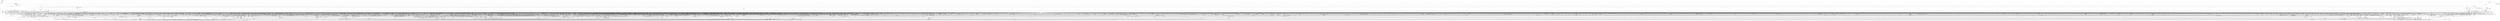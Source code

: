 digraph kerncollapsed {
    "__cmpxchg_case_acq_32.constprop.0_9" [color="black"];
    "sb_clear_inode_writeback" [color="black"];
    "__wake_up_locked_key_bookmark" [color="black"];
    "get_arm64_ftr_reg_nowarn" [color="black"];
    "do_raw_spin_lock.constprop.0_14" [color="black"];
    "lockref_get" [color="black"];
    "find_next_zero_bit" [color="black"];
    "qdisc_qstats_cpu_qlen_dec" [color="black"];
    "next_group" [color="black"];
    "__fswab32_10" [color="black"];
    "__raw_spin_lock_54" [color="black"];
    "task_rq_unlock" [color="black"];
    "smp_call_function_many_cond" [color="black"];
    "group_close_release" [color="black"];
    "Indirect call202" [color="black"];
    "do_raw_spin_lock_85" [color="black"];
    "__raw_spin_unlock_irq_21" [color="black"];
    "check_mnt.isra.0" [color="black"];
    "extract_entropy.constprop.0" [color="black"];
    "fsnotify_connector_sb" [color="black"];
    "d_ancestor" [color="black"];
    "rt_mutex_slowtrylock" [color="black"];
    "__raw_spin_lock_2" [color="black"];
    "put_dec" [color="black"];
    "__balance_callbacks" [color="black"];
    "tick_get_broadcast_mask" [color="black"];
    "Indirect call152" [color="black"];
    "__to_kthread" [color="black"];
    "task_call_func" [color="black"];
    "__cmpxchg_case_acq_32.constprop.0_7" [color="black"];
    "rwsem_spin_on_owner" [color="black"];
    "sched_post_fork" [color="black"];
    "vfs_statfs" [color="black"];
    "d_path" [color="black"];
    "kill_super_notify" [color="black"];
    "__kern_my_cpu_offset_2" [color="black"];
    "lru_add_fn" [color="black"];
    "ihold" [color="black"];
    "__iget" [color="black"];
    "__arch_copy_to_user" [color="black"];
    "is_subdir" [color="black"];
    "prb_final_commit" [color="black"];
    "rcu_is_watching" [color="black"];
    "io_poll_get_ownership" [color="black"];
    "_prb_commit" [color="black"];
    "u64_stats_inc" [color="black"];
    "cd_forget" [color="black"];
    "double_rq_lock" [color="black"];
    "__kern_my_cpu_offset_51" [color="black"];
    "touch_atime" [color="black"];
    "dl_bw_cpus" [color="black"];
    "llist_add_batch" [color="black"];
    "task_pid_vnr_1" [color="black"];
    "Indirect call146" [color="black"];
    "rt_mutex_setprio" [color="black"];
    "__raw_spin_lock_irqsave_18" [color="black"];
    "timerqueue_del" [color="black"];
    "vma_interval_tree_augment_propagate" [color="black"];
    "osq_wait_next" [color="black"];
    "strcspn" [color="black"];
    "__cmpxchg_case_mb_32_10" [color="black"];
    "__rb_rotate_set_parents" [color="black"];
    "pte_mkdirty" [color="black"];
    "cpudl_heapify" [color="black"];
    "xa_mk_value" [color="black"];
    "drop_links" [color="black"];
    "pmd_clear_huge" [color="black"];
    "__futex_queue" [color="black"];
    "walk_component" [color="black"];
    "percpu_counter_dec" [color="black"];
    "vma_is_secretmem" [color="black"];
    "xas_clear_mark" [color="black"];
    "decay_load" [color="black"];
    "crng_fast_key_erasure" [color="black"];
    "Indirect call92" [color="black"];
    "__count_vm_events" [color="black"];
    "__printk_safe_exit" [color="black"];
    "vm_stat_account" [color="black"];
    "update_curr" [color="black"];
    "page_ref_inc_2" [color="black"];
    "mab_set_b_end" [color="black"];
    "__preempt_count_sub" [color="black"];
    "__rb_insert_augmented" [color="black"];
    "__kern_my_cpu_offset_83" [color="black"];
    "do_raw_spin_lock_23" [color="black"];
    "legitimize_links" [color="black"];
    "__raw_read_lock_irqsave.constprop.0_1" [color="black"];
    "__irq_work_queue_local" [color="black"];
    "mmget" [color="black"];
    "Indirect call194" [color="black"];
    "__kern_my_cpu_offset_53" [color="black"];
    "clear_page" [color="black"];
    "folio_evictable" [color="black"];
    "qdisc_qstats_cpu_qlen_inc" [color="black"];
    "__mod_timer" [color="black"];
    "__raw_spin_lock_21" [color="black"];
    "d_shrink_del" [color="black"];
    "finish_swait" [color="black"];
    "first_zones_zonelist_1" [color="black"];
    "__try_to_del_timer_sync" [color="black"];
    "pid_nr_ns" [color="black"];
    "wb_stat_error" [color="black"];
    "__cmpxchg_case_acq_32.constprop.0_5" [color="black"];
    "srcu_read_unlock.constprop.0" [color="black"];
    "pagefault_enable_2" [color="black"];
    "posix_cputimers_group_init" [color="black"];
    "unlock_task_sighand.isra.0_1" [color="black"];
    "__cmpxchg_case_mb_64_7" [color="black"];
    "do_raw_spin_lock_25" [color="black"];
    "mas_data_end" [color="black"];
    "arm_smccc_1_1_get_conduit" [color="black"];
    "__hrtimer_next_event_base.constprop.0" [color="black"];
    "pgdat_balanced" [color="black"];
    "irq_set_thread_affinity" [color="black"];
    "rcu_advance_cbs" [color="black"];
    "io_run_cancel" [color="black"];
    "write_seqlock.constprop.0" [color="black"];
    "__cmpxchg_case_mb_32_3" [color="black"];
    "xas_update.isra.0" [color="black"];
    "will_become_orphaned_pgrp" [color="black"];
    "do_raw_spin_lock_35" [color="black"];
    "mas_wr_walk" [color="black"];
    "move_freelist_tail" [color="black"];
    "io_put_kbuf_comp.isra.0" [color="black"];
    "__cmpxchg_case_mb_32_8" [color="black"];
    "post_ttbr_update_workaround" [color="black"];
    "copy_page" [color="black"];
    "security_sk_free" [color="black"];
    "put_link" [color="black"];
    "__raw_spin_lock_32" [color="black"];
    "efi_reboot" [color="black"];
    "data_push_tail" [color="black"];
    "mas_rewalk_if_dead" [color="black"];
    "update_group_capacity" [color="black"];
    "idle_cpu" [color="black"];
    "__raw_spin_lock_64" [color="black"];
    "Indirect call61" [color="black"];
    "compaction_defer_reset" [color="black"];
    "pcpu_size_to_slot" [color="black"];
    "zone_watermark_ok_safe" [color="black"];
    "rwsem_set_reader_owned" [color="black"];
    "do_raw_spin_lock_10" [color="black"];
    "mas_descend" [color="black"];
    "__raw_write_unlock_irq_4" [color="black"];
    "tlb_flush_1" [color="black"];
    "arch_irq_work_raise" [color="black"];
    "__cmpxchg_case_mb_32.constprop.0" [color="black"];
    "__raw_spin_unlock_irqrestore_24" [color="black"];
    "__cmpxchg_case_acq_32.constprop.0_19" [color="black"];
    "cpudl_heapify_up" [color="black"];
    "timekeeping_get_ns" [color="black"];
    "pcpu_init_md_blocks" [color="black"];
    "find_worker_executing_work" [color="black"];
    "cpumask_next.constprop.0" [color="black"];
    "Indirect call204" [color="black"];
    "do_raw_spin_lock_66" [color="black"];
    "update_blocked_averages" [color="black"];
    "terminate_walk" [color="black"];
    "rb_erase_cached.isra.0" [color="black"];
    "Indirect call25" [color="black"];
    "__percpu_add_case_32_21" [color="black"];
    "find_last_bit" [color="black"];
    "__io_acct_run_queue" [color="black"];
    "dl_bw_of" [color="black"];
    "__cmpxchg_case_mb_64" [color="black"];
    "list_move_tail" [color="black"];
    "update_cached_migrate" [color="black"];
    "update_dl_rq_load_avg" [color="black"];
    "do_raw_spin_lock" [color="black"];
    "Indirect call102" [color="black"];
    "__rb_erase_color" [color="black"];
    "__kern_my_cpu_offset_134" [color="black"];
    "path_init" [color="black"];
    "do_raw_spin_lock_44" [color="black"];
    "ttwu_do_activate.constprop.0" [color="black"];
    "is_posix_acl_xattr" [color="black"];
    "PageMovable" [color="black"];
    "__traverse_mounts" [color="black"];
    "u64_stats_add_2" [color="black"];
    "mmgrab_1" [color="black"];
    "folio_mapped" [color="black"];
    "__raw_spin_lock_irq_35" [color="black"];
    "__skb_zcopy_downgrade_managed" [color="black"];
    "pud_set_huge" [color="black"];
    "__wb_writeout_add" [color="black"];
    "access_ok_14" [color="black"];
    "__put_cpu_fpsimd_context" [color="black"];
    "Indirect call39" [color="black"];
    "skb_zcopy_clear" [color="black"];
    "mas_bulk_rebalance" [color="black"];
    "dequeue_task" [color="black"];
    "count_vm_event_2" [color="black"];
    "add_mm_rss_vec" [color="black"];
    "folio_trylock_1" [color="black"];
    "unmask_irq" [color="black"];
    "__hlist_del" [color="black"];
    "Indirect call230" [color="black"];
    "task_join_group_stop" [color="black"];
    "mt_find" [color="black"];
    "chacha_block_generic" [color="black"];
    "hrtimer_try_to_cancel" [color="black"];
    "clear_ti_thread_flag" [color="black"];
    "find_first_bit_6" [color="black"];
    "rwsem_set_nonspinnable" [color="black"];
    "Indirect call44" [color="black"];
    "update_cfs_rq_load_avg.isra.0" [color="black"];
    "signal_pending" [color="black"];
    "set_swapper_pgd" [color="black"];
    "Indirect call21" [color="black"];
    "arch_local_irq_save_1" [color="black"];
    "Indirect call10" [color="black"];
    "timespec64_equal" [color="black"];
    "futex_cmpxchg_value_locked" [color="black"];
    "strscpy" [color="black"];
    "__raw_spin_lock_12" [color="black"];
    "capacity_of" [color="black"];
    "__d_lookup" [color="black"];
    "jiffies_to_usecs" [color="black"];
    "current_wq_worker" [color="black"];
    "clear_ti_thread_flag_4" [color="black"];
    "futex_hb_waiters_dec" [color="black"];
    "percpu_ref_get_many" [color="black"];
    "Indirect call30" [color="black"];
    "printk_parse_prefix" [color="black"];
    "get_pfnblock_flags_mask" [color="black"];
    "__raw_spin_lock.constprop.0_1" [color="black"];
    "__down_trylock_console_sem.constprop.0" [color="black"];
    "folio_order" [color="black"];
    "cpumask_weight.constprop.0_5" [color="black"];
    "do_raw_spin_lock_12" [color="black"];
    "__wait_on_bit" [color="black"];
    "mte_zero_clear_page_tags" [color="black"];
    "pcpu_update_empty_pages" [color="black"];
    "percpu_ref_get_many.constprop.0" [color="black"];
    "fsnotify_group_assert_locked" [color="black"];
    "test_ti_thread_flag_19" [color="black"];
    "Indirect call110" [color="black"];
    "__raw_spin_lock_26" [color="black"];
    "irq_work_claim" [color="black"];
    "posix_cpu_timer_rearm" [color="black"];
    "__accumulate_pelt_segments" [color="black"];
    "__do_set_cpus_allowed" [color="black"];
    "find_next_bit_8" [color="black"];
    "find_vma" [color="black"];
    "eventfd_signal_mask" [color="black"];
    "mutex_can_spin_on_owner" [color="black"];
    "fatal_signal_pending_5" [color="black"];
    "do_raw_spin_lock_5" [color="black"];
    "__raw_spin_unlock_irq_6" [color="black"];
    "xas_load" [color="black"];
    "vma_address" [color="black"];
    "Indirect call93" [color="black"];
    "Indirect call207" [color="black"];
    "__skb_set_length" [color="black"];
    "mte_clear_page_tags" [color="black"];
    "__raw_spin_lock_irqsave_12" [color="black"];
    "system_supports_tlb_range" [color="black"];
    "__raw_spin_lock_22" [color="black"];
    "__anon_vma_interval_tree_augment_propagate" [color="black"];
    "rt_mutex_top_waiter" [color="black"];
    "propagate_mnt" [color="black"];
    "rcu_exp_jiffies_till_stall_check" [color="black"];
    "security_audit_rule_free" [color="black"];
    "Indirect call32" [color="black"];
    "rcu_inkernel_boot_has_ended" [color="black"];
    "noop_dirty_folio" [color="black"];
    "csum_block_add_ext" [color="black"];
    "queued_read_lock_slowpath" [color="black"];
    "fragmentation_index" [color="black"];
    "user_path_at_empty" [color="black"];
    "task_sigpending_1" [color="black"];
    "folio_trylock_4" [color="black"];
    "cpu_switch_to" [color="black"];
    "__clear_open_fd" [color="black"];
    "fsnotify_handle_inode_event.isra.0" [color="black"];
    "__rpm_get_callback" [color="black"];
    "Indirect call158" [color="black"];
    "rb_insert_color_cached" [color="black"];
    "find_next_zero_bit_1" [color="black"];
    "__irq_can_set_affinity" [color="black"];
    "touch_mnt_namespace" [color="black"];
    "Indirect call121" [color="black"];
    "ptep_clear_flush" [color="black"];
    "cpumask_any_and_distribute" [color="black"];
    "__arm64_sys_statfs64" [color="black"];
    "__kern_my_cpu_offset_70" [color="black"];
    "Indirect call47" [color="black"];
    "page_try_share_anon_rmap" [color="black"];
    "device_match_devt" [color="black"];
    "mte_thread_switch" [color="black"];
    "sane_fdtable_size" [color="black"];
    "audit_string_contains_control" [color="black"];
    "__acct_reclaim_writeback" [color="black"];
    "flush_dcache_folio" [color="black"];
    "rcu_jiffies_till_stall_check" [color="black"];
    "netlink_overrun" [color="black"];
    "__kern_my_cpu_offset_14" [color="black"];
    "Indirect call90" [color="black"];
    "__io_put_kbuf_list" [color="black"];
    "__wb_update_bandwidth.constprop.0" [color="black"];
    "blake2s_update" [color="black"];
    "crng_make_state" [color="black"];
    "cpu_timer_task_rcu" [color="black"];
    "__do_once_start" [color="black"];
    "defer_console_output" [color="black"];
    "klist_node_attached" [color="black"];
    "is_vmalloc_addr" [color="black"];
    "__folio_cancel_dirty" [color="black"];
    "Indirect call129" [color="black"];
    "path_get" [color="black"];
    "__raw_spin_lock_irqsave_3" [color="black"];
    "flush_tlb_mm_1" [color="black"];
    "do_softirq" [color="black"];
    "tty_port_kopened" [color="black"];
    "__raw_spin_lock_18" [color="black"];
    "__raw_spin_lock_15" [color="black"];
    "Indirect call171" [color="black"];
    "mas_store_prealloc.part.0" [color="black"];
    "Indirect call141" [color="black"];
    "u64_stats_add_1" [color="black"];
    "__update_gt_cputime" [color="black"];
    "vma_fs_can_writeback" [color="black"];
    "mas_is_err" [color="black"];
    "Indirect call34" [color="black"];
    "wb_stat_mod" [color="black"];
    "move_linked_works" [color="black"];
    "enqueue_task" [color="black"];
    "__srcu_read_lock" [color="black"];
    "Indirect call113" [color="black"];
    "task_pid_vnr" [color="black"];
    "__raw_spin_lock_23" [color="black"];
    "test_and_set_bit_lock.constprop.0" [color="black"];
    "count_vm_event_1" [color="black"];
    "__raw_spin_unlock_irqrestore_29" [color="black"];
    "need_seqretry" [color="black"];
    "__isolate_free_page" [color="black"];
    "Indirect call11" [color="black"];
    "__raw_spin_lock_irqsave_4" [color="black"];
    "do_raw_spin_lock_13" [color="black"];
    "hrtimer_active" [color="black"];
    "wb_has_dirty_io" [color="black"];
    "Indirect call166" [color="black"];
    "__task_rq_lock" [color="black"];
    "ma_data_end" [color="black"];
    "arch_teardown_dma_ops" [color="black"];
    "vma_interval_tree_remove" [color="black"];
    "access_ok_12" [color="black"];
    "sched_asym_prefer" [color="black"];
    "do_raw_spin_lock_51" [color="black"];
    "__raw_spin_lock_irq_18" [color="black"];
    "rt_mutex_proxy_unlock" [color="black"];
    "folio_total_mapcount" [color="black"];
    "count_vm_events" [color="black"];
    "security_current_getsecid_subj" [color="black"];
    "__d_find_any_alias" [color="black"];
    "complete_walk" [color="black"];
    "do_raw_spin_lock_60" [color="black"];
    "mas_next_sibling" [color="black"];
    "__raw_spin_lock_irq_21" [color="black"];
    "find_alive_thread.isra.0" [color="black"];
    "rpm_check_suspend_allowed" [color="black"];
    "__lock_timer" [color="black"];
    "io_poll_find.constprop.0" [color="black"];
    "_atomic_dec_and_lock" [color="black"];
    "__raw_spin_unlock_irq_17" [color="black"];
    "set_next_entity" [color="black"];
    "__cmpxchg_case_acq_32.constprop.0_8" [color="black"];
    "Indirect call84" [color="black"];
    "__printk_cpu_sync_put" [color="black"];
    "__raw_spin_unlock_irqrestore_8" [color="black"];
    "cpumask_and" [color="black"];
    "Indirect call41" [color="black"];
    "__raw_spin_lock_irqsave_44" [color="black"];
    "Indirect call15" [color="black"];
    "count_vm_events_1" [color="black"];
    "__kern_my_cpu_offset_19" [color="black"];
    "arch_local_irq_disable_2" [color="black"];
    "prepend_name" [color="black"];
    "__percpu_add_case_32_20" [color="black"];
    "inode_io_list_del" [color="black"];
    "Indirect call218" [color="black"];
    "__raw_spin_unlock_irqrestore_18" [color="black"];
    "__kern_my_cpu_offset_78" [color="black"];
    "pcpu_block_update" [color="black"];
    "split_map_pages" [color="black"];
    "read_seqbegin_or_lock" [color="black"];
    "Indirect call178" [color="black"];
    "__raw_read_unlock.constprop.0_6" [color="black"];
    "current_is_kswapd" [color="black"];
    "Indirect call197" [color="black"];
    "move_queued_task.constprop.0" [color="black"];
    "__raw_spin_unlock_irqrestore.constprop.0_2" [color="black"];
    "Indirect call88" [color="black"];
    "audit_alloc_name" [color="black"];
    "kernfs_get" [color="black"];
    "is_bad_inode" [color="black"];
    "get_state_synchronize_rcu_full" [color="black"];
    "_compound_head_5" [color="black"];
    "__mnt_drop_write_file" [color="black"];
    "mas_wr_new_end" [color="black"];
    "__dl_add" [color="black"];
    "Indirect call35" [color="black"];
    "futex_hash" [color="black"];
    "__percpu_add_case_64_3" [color="black"];
    "page_move_anon_rmap" [color="black"];
    "Indirect call99" [color="black"];
    "tag_clear_highpage" [color="black"];
    "list_splice" [color="black"];
    "unhash_mnt" [color="black"];
    "folio_trylock_2" [color="black"];
    "mnt_add_count" [color="black"];
    "timerqueue_iterate_next" [color="black"];
    "__raw_spin_lock_irqsave_7" [color="black"];
    "get_arm64_ftr_reg" [color="black"];
    "rcu_poll_gp_seq_start" [color="black"];
    "pm_runtime_autosuspend_expiration" [color="black"];
    "mod_node_state" [color="black"];
    "plist_del" [color="black"];
    "__anon_vma_interval_tree_subtree_search" [color="black"];
    "_find_next_and_bit" [color="black"];
    "entity_eligible" [color="black"];
    "do_raw_spin_lock_61" [color="black"];
    "__percpu_add_case_64.constprop.0" [color="black"];
    "security_inode_init_security_anon" [color="black"];
    "__raw_spin_lock_5" [color="black"];
    "raw_spin_rq_trylock" [color="black"];
    "audit_log_path_denied" [color="black"];
    "__kern_my_cpu_offset_71" [color="black"];
    "Indirect call117" [color="black"];
    "pm_runtime_put_noidle_2" [color="black"];
    "Indirect call153" [color="black"];
    "__raw_write_lock.constprop.0_1" [color="black"];
    "hrtimer_start_expires" [color="black"];
    "do_raw_spin_lock_83" [color="black"];
    "Indirect call143" [color="black"];
    "fetch_robust_entry" [color="black"];
    "__set_task_comm" [color="black"];
    "__raw_spin_lock_irq_7" [color="black"];
    "ptep_set_access_flags" [color="black"];
    "mas_wr_end_piv" [color="black"];
    "remove_nodes.constprop.0" [color="black"];
    "Indirect call94" [color="black"];
    "anon_vma_interval_tree_iter_first" [color="black"];
    "__cmpxchg_case_acq_32.constprop.0_2" [color="black"];
    "find_busiest_group" [color="black"];
    "Indirect call74" [color="black"];
    "xas_set_order.part.0" [color="black"];
    "smp_call_function_many" [color="black"];
    "__wake_up_common_lock" [color="black"];
    "__cmpxchg_case_acq_32_1" [color="black"];
    "__raw_spin_lock_irq_3" [color="black"];
    "__kern_my_cpu_offset_37" [color="black"];
    "__cmpxchg_case_mb_64_2" [color="black"];
    "grow_tree_refs" [color="black"];
    "add_wait_queue" [color="black"];
    "__raw_spin_lock_19" [color="black"];
    "user_statfs" [color="black"];
    "attach_entity_load_avg" [color="black"];
    "Indirect call83" [color="black"];
    "mas_ascend" [color="black"];
    "workingset_age_nonresident" [color="black"];
    "process_shares_mm" [color="black"];
    "cpuhp_invoke_callback" [color="black"];
    "sync_exp_work_done" [color="black"];
    "__cmpxchg_case_acq_32.constprop.0_6" [color="black"];
    "__tlb_reset_range" [color="black"];
    "__dl_update" [color="black"];
    "cpumask_intersects.constprop.0_1" [color="black"];
    "__nr_to_section" [color="black"];
    "__hrtimer_get_next_event" [color="black"];
    "Indirect call65" [color="black"];
    "find_next_and_bit" [color="black"];
    "tty_ldisc_close" [color="black"];
    "__raw_spin_lock_41" [color="black"];
    "tty_termios_baud_rate" [color="black"];
    "Indirect call210" [color="black"];
    "task_active_pid_ns" [color="black"];
    "skb_has_frag_list" [color="black"];
    "generic_exec_single" [color="black"];
    "need_mlock_drain" [color="black"];
    "__kern_my_cpu_offset_21" [color="black"];
    "activate_task" [color="black"];
    "dput_to_list" [color="black"];
    "xas_next_offset" [color="black"];
    "mas_mab_cp" [color="black"];
    "free_pcppages_bulk" [color="black"];
    "page_ref_dec_and_test" [color="black"];
    "mte_parent_slot" [color="black"];
    "cpu_do_switch_mm" [color="black"];
    "pwq_activate_inactive_work" [color="black"];
    "pid_task" [color="black"];
    "make_vfsuid" [color="black"];
    "rb_first" [color="black"];
    "Indirect call181" [color="black"];
    "__raw_spin_unlock_irqrestore_33" [color="black"];
    "__raw_spin_lock_irq_20" [color="black"];
    "prepend" [color="black"];
    "_copy_to_user_8" [color="black"];
    "Indirect call31" [color="black"];
    "__kern_my_cpu_offset_25" [color="black"];
    "mast_ascend" [color="black"];
    "oom_unkillable_task.isra.0" [color="black"];
    "__set_fixmap" [color="black"];
    "Indirect call163" [color="black"];
    "unlock_mount_hash" [color="black"];
    "__kern_my_cpu_offset_61" [color="black"];
    "fprop_fraction_percpu" [color="black"];
    "io_match_task_safe" [color="black"];
    "inc_tlb_flush_pending" [color="black"];
    "rcu_stall_is_suppressed" [color="black"];
    "__set_task_special" [color="black"];
    "list_del_4" [color="black"];
    "__cmpxchg_case_mb_64_6" [color="black"];
    "__raw_spin_lock_irqsave_29" [color="black"];
    "call_on_irq_stack" [color="black"];
    "Indirect call87" [color="black"];
    "desc_read_finalized_seq" [color="black"];
    "jiffies_to_msecs" [color="black"];
    "__kern_my_cpu_offset_54" [color="black"];
    "compaction_zonelist_suitable" [color="black"];
    "do_raw_spin_lock_29" [color="black"];
    "cpumask_subset" [color="black"];
    "folio_test_uptodate" [color="black"];
    "get_ucounts_or_wrap" [color="black"];
    "extfrag_for_order" [color="black"];
    "fd_install" [color="black"];
    "add_device_randomness" [color="black"];
    "_atomic_dec_and_lock_irqsave" [color="black"];
    "generic_permission" [color="black"];
    "do_raw_spin_lock_7" [color="black"];
    "rcu_cblist_dequeue" [color="black"];
    "cpumask_first" [color="black"];
    "mapping_shrinkable" [color="black"];
    "Indirect call179" [color="black"];
    "__raw_spin_lock.constprop.0_2" [color="black"];
    "dentry_string_cmp" [color="black"];
    "strnlen" [color="black"];
    "parent_len" [color="black"];
    "freezing" [color="black"];
    "find_first_bit_3" [color="black"];
    "group_classify" [color="black"];
    "folio_evictable_1" [color="black"];
    "lru_deactivate_file_fn" [color="black"];
    "nd_alloc_stack" [color="black"];
    "pcpu_next_md_free_region" [color="black"];
    "is_rlimit_overlimit" [color="black"];
    "rcu_segcblist_extract_done_cbs" [color="black"];
    "__count_vm_events_3" [color="black"];
    "blake2s_final" [color="black"];
    "Indirect call122" [color="black"];
    "groups_search" [color="black"];
    "vma_interval_tree_insert" [color="black"];
    "do_raw_spin_lock_14" [color="black"];
    "pvm_determine_end_from_reverse" [color="black"];
    "anon_vma_interval_tree_post_update_vma" [color="black"];
    "Indirect call43" [color="black"];
    "mas_wr_node_walk" [color="black"];
    "security_inode_permission" [color="black"];
    "purge_fragmented_block" [color="black"];
    "put_dec_trunc8" [color="black"];
    "cpudl_find" [color="black"];
    "Indirect call212" [color="black"];
    "Indirect call76" [color="black"];
    "copy_fd_bitmaps" [color="black"];
    "rb_next" [color="black"];
    "cpumask_weight" [color="black"];
    "__irq_domain_deactivate_irq" [color="black"];
    "dev_xmit_recursion_inc" [color="black"];
    "get_pwq" [color="black"];
    "to_kthread" [color="black"];
    "mas_find_child" [color="black"];
    "Indirect call196" [color="black"];
    "xattr_resolve_name" [color="black"];
    "__finish_swait" [color="black"];
    "prb_first_valid_seq" [color="black"];
    "shrink_lock_dentry" [color="black"];
    "cpu_active" [color="black"];
    "folio_anon_vma" [color="black"];
    "find_next_bit_10" [color="black"];
    "audit_dummy_context_1" [color="black"];
    "__arch_copy_from_user" [color="black"];
    "__sk_mem_reduce_allocated" [color="black"];
    "io_req_complete_defer" [color="black"];
    "audit_comparator" [color="black"];
    "security_file_set_fowner" [color="black"];
    "__percpu_add_case_32_8" [color="black"];
    "ptrauth_keys_install_user" [color="black"];
    "Indirect call42" [color="black"];
    "Indirect call205" [color="black"];
    "dec_rlimit_ucounts" [color="black"];
    "__wake_up_bit" [color="black"];
    "bstats_update" [color="black"];
    "set_work_data" [color="black"];
    "Indirect call144" [color="black"];
    "Indirect call66" [color="black"];
    "skb_header_pointer_2" [color="black"];
    "should_zap_page" [color="black"];
    "__futex_unqueue" [color="black"];
    "io_poll_remove_entry" [color="black"];
    "idr_find" [color="black"];
    "free_vmap_area_rb_augment_cb_rotate" [color="black"];
    "__cmpxchg_case_acq_32.constprop.0_20" [color="black"];
    "mas_leaf_max_gap" [color="black"];
    "fatal_signal_pending_1" [color="black"];
    "debug_locks_off" [color="black"];
    "osq_unlock" [color="black"];
    "audit_copy_inode" [color="black"];
    "folio_size" [color="black"];
    "Indirect call33" [color="black"];
    "Indirect call183" [color="black"];
    "kill_device" [color="black"];
    "mm_trace_rss_stat" [color="black"];
    "do_raw_spin_lock_15" [color="black"];
    "rcu_gp_is_expedited" [color="black"];
    "__raw_spin_unlock_irq_36" [color="black"];
    "auditsc_get_stamp" [color="black"];
    "compound_order_1" [color="black"];
    "Indirect call80" [color="black"];
    "hrtimer_forward" [color="black"];
    "should_failslab" [color="black"];
    "task_curr" [color="black"];
    "Indirect call59" [color="black"];
    "inactive_is_low.constprop.0" [color="black"];
    "init_multi_vma_prep" [color="black"];
    "srcu_funnel_exp_start" [color="black"];
    "__raw_spin_lock_irq_26" [color="black"];
    "wb_io_lists_populated" [color="black"];
    "__raw_spin_lock_62" [color="black"];
    "find_next_bit_15" [color="black"];
    "HAS_UNMAPPED_ID" [color="black"];
    "device_links_read_lock" [color="black"];
    "irq_enable" [color="black"];
    "__flow_hash_from_keys" [color="black"];
    "req_set_fail_4" [color="black"];
    "mod_node_page_state" [color="black"];
    "Indirect call69" [color="black"];
    "this_cpu_has_cap" [color="black"];
    "sched_clock_noinstr" [color="black"];
    "mas_wr_store_setup" [color="black"];
    "posixtimer_rearm" [color="black"];
    "find_next_bit.constprop.0_21" [color="black"];
    "pcpu_find_block_fit" [color="black"];
    "Indirect call104" [color="black"];
    "__get_task_comm" [color="black"];
    "__vfs_getxattr" [color="black"];
    "radix_tree_load_root" [color="black"];
    "add_timer" [color="black"];
    "__wake_up_locked_key" [color="black"];
    "rcu_segcblist_pend_cbs" [color="black"];
    "xas_set_offset" [color="black"];
    "qdisc_qstats_cpu_backlog_dec" [color="black"];
    "__kern_my_cpu_offset_55" [color="black"];
    "zone_page_state_add" [color="black"];
    "rt_mutex_init_proxy_locked" [color="black"];
    "mod_zone_page_state" [color="black"];
    "do_raw_spin_lock_42" [color="black"];
    "do_raw_spin_lock_73" [color="black"];
    "slab_want_init_on_alloc" [color="black"];
    "cpu_util_cfs_boost" [color="black"];
    "folio_pfn" [color="black"];
    "__update_load_avg_se" [color="black"];
    "mas_alloc_req.isra.0" [color="black"];
    "Indirect call5" [color="black"];
    "get_task_exe_file" [color="black"];
    "__fprop_add_percpu_max" [color="black"];
    "stackinfo_on_stack" [color="black"];
    "sk_memory_allocated_sub" [color="black"];
    "__reset_isolation_pfn" [color="black"];
    "i_uid_into_vfsuid" [color="black"];
    "account_pipe_buffers" [color="black"];
    "queued_write_lock_slowpath" [color="black"];
    "Indirect call2" [color="black"];
    "do_raw_spin_lock_38" [color="black"];
    "page_ref_dec_and_test_1" [color="black"];
    "isolation_suitable.isra.0" [color="black"];
    "__raw_spin_unlock_irqrestore_14" [color="black"];
    "find_next_bit.constprop.0_8" [color="black"];
    "slab_want_init_on_free" [color="black"];
    "radix_tree_tag_get" [color="black"];
    "iov_iter_revert" [color="black"];
    "Indirect call147" [color="black"];
    "__raw_spin_unlock_irqrestore_10" [color="black"];
    "__raw_spin_unlock_irqrestore_31" [color="black"];
    "pcpu_block_update_hint_alloc" [color="black"];
    "Indirect call78" [color="black"];
    "smp_call_function_single" [color="black"];
    "__mnt_want_write_file" [color="black"];
    "unlock_mount" [color="black"];
    "vma_interval_tree_subtree_search" [color="black"];
    "get_random_bytes" [color="black"];
    "__percpu_add_case_32_2" [color="black"];
    "do_raw_spin_lock_16" [color="black"];
    "maybe_mkwrite.isra.0" [color="black"];
    "__mnt_drop_write" [color="black"];
    "__raw_spin_unlock_irq_5" [color="black"];
    "drain_pages_zone" [color="black"];
    "__rb_change_child.constprop.0" [color="black"];
    "__zone_watermark_ok" [color="black"];
    "strchr" [color="black"];
    "folio_trylock" [color="black"];
    "Indirect call198" [color="black"];
    "Indirect call162" [color="black"];
    "lookup_mountpoint" [color="black"];
    "__raw_spin_lock_irq_1" [color="black"];
    "set_nameidata" [color="black"];
    "pm_qos_read_value" [color="black"];
    "__raw_spin_lock_irq_11" [color="black"];
    "should_fail_alloc_page" [color="black"];
    "check_stable_address_space" [color="black"];
    "skb_may_tx_timestamp.part.0" [color="black"];
    "lockref_put_or_lock" [color="black"];
    "__kern_my_cpu_offset_62" [color="black"];
    "copyin" [color="black"];
    "override_creds" [color="black"];
    "__raw_spin_lock_irqsave_6" [color="black"];
    "unlock_page" [color="black"];
    "__percpu_add_case_64_1" [color="black"];
    "get_file" [color="black"];
    "security_inode_follow_link" [color="black"];
    "desc_make_reusable" [color="black"];
    "Indirect call0" [color="black"];
    "__kern_my_cpu_offset_26" [color="black"];
    "mapping_shrinkable_2" [color="black"];
    "__cmpxchg_case_acq_32.constprop.0_16" [color="black"];
    "Indirect call221" [color="black"];
    "__raw_spin_lock_irq_4" [color="black"];
    "set_pud" [color="black"];
    "Indirect call211" [color="black"];
    "fsnotify_data_inode" [color="black"];
    "__pick_first_entity" [color="black"];
    "__rt_mutex_slowtrylock" [color="black"];
    "__irq_domain_activate_irq" [color="black"];
    "__raw_spin_unlock_irq_29" [color="black"];
    "set_ptes.isra.0" [color="black"];
    "sync_rcu_exp_done_unlocked" [color="black"];
    "pm_runtime_get_noresume" [color="black"];
    "Indirect call9" [color="black"];
    "vm_commit_limit" [color="black"];
    "__disable_irq" [color="black"];
    "posix_cpu_timers_exit_group" [color="black"];
    "global_dirtyable_memory" [color="black"];
    "Indirect call164" [color="black"];
    "skb_flow_get_icmp_tci" [color="black"];
    "list_splice_tail_init" [color="black"];
    "raw_spin_rq_unlock_irqrestore" [color="black"];
    "__raw_spin_unlock_irq_7" [color="black"];
    "__dl_clear_params" [color="black"];
    "Indirect call51" [color="black"];
    "page_ref_inc_3" [color="black"];
    "set_root_1" [color="black"];
    "write_sequnlock.constprop.0" [color="black"];
    "check_preempt_curr_dl" [color="black"];
    "flush_tlb_mm" [color="black"];
    "__rt_mutex_futex_trylock" [color="black"];
    "pmd_offset.isra.0_1" [color="black"];
    "select_collect2" [color="black"];
    "sock_flag.constprop.0" [color="black"];
    "fsnotify_detach_connector_from_object" [color="black"];
    "rcu_accelerate_cbs" [color="black"];
    "security_d_instantiate" [color="black"];
    "other_cpu_in_panic" [color="black"];
    "Indirect call72" [color="black"];
    "strncpy_from_user" [color="black"];
    "__percpu_add_case_32_3" [color="black"];
    "task_sched_runtime" [color="black"];
    "task_participate_group_stop" [color="black"];
    "do_raw_spin_lock_80" [color="black"];
    "__cmpxchg_case_mb_32_4" [color="black"];
    "class_raw_spinlock_irqsave_destructor" [color="black"];
    "kthread_insert_work_sanity_check" [color="black"];
    "rcu_poll_gp_seq_start_unlocked" [color="black"];
    "list_del_init_8" [color="black"];
    "do_init_timer.constprop.0" [color="black"];
    "__xchg_case_mb_64.constprop.0_3" [color="black"];
    "__raw_spin_unlock_irqrestore_6" [color="black"];
    "Indirect call22" [color="black"];
    "fatal_signal_pending_6" [color="black"];
    "skb_checksum" [color="black"];
    "update_load_avg" [color="black"];
    "io_run_local_work_continue" [color="black"];
    "Indirect call103" [color="black"];
    "vma_interval_tree_insert_after" [color="black"];
    "cpu_util_cfs" [color="black"];
    "strcpy" [color="black"];
    "disable_irq_nosync" [color="black"];
    "do_raw_spin_lock_34" [color="black"];
    "Indirect call86" [color="black"];
    "forward_timer_base" [color="black"];
    "__mod_lruvec_state" [color="black"];
    "__raw_spin_unlock_irq.constprop.0_1" [color="black"];
    "wake_up_bit" [color="black"];
    "tick_get_device" [color="black"];
    "xas_find" [color="black"];
    "pcpu_chunk_slot" [color="black"];
    "statfs_by_dentry" [color="black"];
    "Indirect call217" [color="black"];
    "mnt_dec_writers" [color="black"];
    "signal_pending_state" [color="black"];
    "__local_bh_enable_ip" [color="black"];
    "select_collect" [color="black"];
    "down_read_trylock" [color="black"];
    "hrtimer_sleeper_start_expires" [color="black"];
    "clear_siginfo" [color="black"];
    "spin_lock_irqsave_ssp_contention" [color="black"];
    "__delay" [color="black"];
    "rcu_cblist_init" [color="black"];
    "fatal_signal_pending_3" [color="black"];
    "try_grab_page" [color="black"];
    "count_vm_event" [color="black"];
    "mas_prev_slot" [color="black"];
    "qdisc_maybe_clear_missed" [color="black"];
    "mas_allocated.isra.0" [color="black"];
    "folio_mapping" [color="black"];
    "_raw_spin_rq_lock_irqsave" [color="black"];
    "Indirect call57" [color="black"];
    "Indirect call68" [color="black"];
    "__percpu_add_case_32_1" [color="black"];
    "d_set_d_op" [color="black"];
    "rcu_seq_start" [color="black"];
    "add_nr_running" [color="black"];
    "folio_nr_pages" [color="black"];
    "find_first_bit_1" [color="black"];
    "arm64_kernel_unmapped_at_el0_2" [color="black"];
    "gfp_pfmemalloc_allowed" [color="black"];
    "__raw_spin_unlock_irq_18" [color="black"];
    "sock_rfree" [color="black"];
    "__raw_spin_unlock_irq_12" [color="black"];
    "Indirect call161" [color="black"];
    "wb_dirty_limits" [color="black"];
    "mas_state_walk" [color="black"];
    "mas_prev_range" [color="black"];
    "pgattr_change_is_safe" [color="black"];
    "mas_safe_min" [color="black"];
    "__raw_spin_unlock_irq_43" [color="black"];
    "access_ok_39" [color="black"];
    "Indirect call96" [color="black"];
    "copy_from_kernel_nofault" [color="black"];
    "tick_get_wakeup_device" [color="black"];
    "cpudl_set" [color="black"];
    "__kern_my_cpu_offset_24" [color="black"];
    "atime_needs_update" [color="black"];
    "Indirect call229" [color="black"];
    "__kern_my_cpu_offset_16" [color="black"];
    "do_raw_spin_lock_18" [color="black"];
    "test_ti_thread_flag_11" [color="black"];
    "__raw_spin_unlock_irq_4" [color="black"];
    "__raw_spin_lock_irq_17" [color="black"];
    "list_lru_add" [color="black"];
    "Indirect call186" [color="black"];
    "do_raw_spin_lock_9" [color="black"];
    "find_next_bit.constprop.0_5" [color="black"];
    "__raw_spin_lock_42" [color="black"];
    "oom_badness" [color="black"];
    "Indirect call168" [color="black"];
    "__reuseport_detach_closed_sock" [color="black"];
    "zone_reclaimable_pages" [color="black"];
    "privileged_wrt_inode_uidgid" [color="black"];
    "do_raw_spin_lock.constprop.0_3" [color="black"];
    "tty_ldisc_open" [color="black"];
    "lookup_mnt" [color="black"];
    "Indirect call71" [color="black"];
    "get_mountpoint" [color="black"];
    "list_del_2" [color="black"];
    "Indirect call112" [color="black"];
    "mod_timer" [color="black"];
    "enqueue_timer" [color="black"];
    "__raw_spin_unlock_irq.constprop.0_2" [color="black"];
    "d_alloc_parallel" [color="black"];
    "rcu_gpnum_ovf" [color="black"];
    "__cmpxchg_case_acq_32.constprop.0_15" [color="black"];
    "update_dl_migration" [color="black"];
    "__raw_read_lock.constprop.0_1" [color="black"];
    "set_load_weight" [color="black"];
    "update_rt_rq_load_avg" [color="black"];
    "lockref_get_not_dead" [color="black"];
    "csum_partial" [color="black"];
    "rcu_segcblist_init" [color="black"];
    "folio_activate_fn" [color="black"];
    "__mod_zone_page_state" [color="black"];
    "audit_uid_comparator" [color="black"];
    "arch_smp_send_reschedule" [color="black"];
    "d_shrink_add" [color="black"];
    "folio_invalidate" [color="black"];
    "kernfs_root" [color="black"];
    "do_raw_spin_lock_72" [color="black"];
    "Indirect call3" [color="black"];
    "do_raw_spin_lock_56" [color="black"];
    "__inode_add_lru" [color="black"];
    "sk_error_report" [color="black"];
    "skb_orphan_1" [color="black"];
    "__percpu_add_return_case_32_1" [color="black"];
    "do_raw_spin_lock_37" [color="black"];
    "find_next_bit.constprop.0_6" [color="black"];
    "Indirect call215" [color="black"];
    "do_raw_spin_lock.constprop.0_10" [color="black"];
    "__pi_strcmp" [color="black"];
    "__wake_up" [color="black"];
    "gup_folio_next" [color="black"];
    "kernfs_should_drain_open_files" [color="black"];
    "set_page_dirty" [color="black"];
    "pcpu_alloc_area" [color="black"];
    "strscpy_pad" [color="black"];
    "cpu_clock_sample_group" [color="black"];
    "Indirect call216" [color="black"];
    "security_sock_rcv_skb" [color="black"];
    "io_get_cqe_overflow" [color="black"];
    "set_secondary_fwnode" [color="black"];
    "try_to_unlazy" [color="black"];
    "Indirect call185" [color="black"];
    "reusable_anon_vma" [color="black"];
    "list_del_init_3" [color="black"];
    "d_is_dir.isra.0_1" [color="black"];
    "__raw_spin_lock_irqsave_19" [color="black"];
    "tty_name" [color="black"];
    "d_lru_del" [color="black"];
    "io_wq_cancel_pending_work" [color="black"];
    "resched_curr" [color="black"];
    "access_ok_16" [color="black"];
    "Indirect call137" [color="black"];
    "__raw_spin_lock_irq_34" [color="black"];
    "find_next_bit_18" [color="black"];
    "do_raw_spin_lock_27" [color="black"];
    "Indirect call222" [color="black"];
    "io_put_kbuf" [color="black"];
    "membarrier_update_current_mm" [color="black"];
    "_task_util_est" [color="black"];
    "__raw_spin_unlock_irq_37" [color="black"];
    "gup_must_unshare" [color="black"];
    "rcu_seq_snap" [color="black"];
    "system_supports_mte" [color="black"];
    "__raw_spin_lock_20" [color="black"];
    "pagefault_disable" [color="black"];
    "csum_partial_ext" [color="black"];
    "test_taint" [color="black"];
    "lru_note_cost" [color="black"];
    "fpsimd_preserve_current_state" [color="black"];
    "Indirect call188" [color="black"];
    "Indirect call180" [color="black"];
    "__cmpxchg_case_mb_32_6" [color="black"];
    "__raw_spin_lock.constprop.0" [color="black"];
    "do_softirq_own_stack" [color="black"];
    "__attach_mnt" [color="black"];
    "__dev_fwnode" [color="black"];
    "ma_pivots" [color="black"];
    "to_desc" [color="black"];
    "__cmpxchg_case_rel_64" [color="black"];
    "pmd_offset.isra.0" [color="black"];
    "irq_get_irq_data" [color="black"];
    "update_sctlr_el1" [color="black"];
    "next_mnt" [color="black"];
    "fpsimd_save" [color="black"];
    "finish_automount" [color="black"];
    "kthread_is_per_cpu" [color="black"];
    "page_vma_mapped_walk_done" [color="black"];
    "__wake_up_pollfree" [color="black"];
    "next_online_pgdat" [color="black"];
    "__dev_put.part.0" [color="black"];
    "find_submount" [color="black"];
    "set_ptes.constprop.0.isra.0" [color="black"];
    "ttwu_queue_wakelist" [color="black"];
    "__raw_spin_unlock_irqrestore_5" [color="black"];
    "local_bh_enable" [color="black"];
    "Indirect call29" [color="black"];
    "mas_next_range" [color="black"];
    "__raw_spin_lock_irqsave_5" [color="black"];
    "clear_nonspinnable" [color="black"];
    "inode_lru_list_del" [color="black"];
    "show_mem_node_skip" [color="black"];
    "kthread_should_stop" [color="black"];
    "update_newidle_cost" [color="black"];
    "mutex_spin_on_owner" [color="black"];
    "local_cpu_stop" [color="black"];
    "list_del_init_6" [color="black"];
    "__cmpxchg_case_acq_32.constprop.0_10" [color="black"];
    "arch_local_irq_save_3" [color="black"];
    "tcp_get_info_chrono_stats" [color="black"];
    "lru_note_cost_refault" [color="black"];
    "anon_vma_interval_tree_insert" [color="black"];
    "dev_pm_disable_wake_irq_check" [color="black"];
    "page_vma_mapped_walk_done_1" [color="black"];
    "aio_nr_sub" [color="black"];
    "__dequeue_entity" [color="black"];
    "queued_write_lock.constprop.0_1" [color="black"];
    "vfsgid_in_group_p" [color="black"];
    "update_pm_runtime_accounting" [color="black"];
    "io_timeout_extract" [color="black"];
    "inode_maybe_inc_iversion" [color="black"];
    "hrtimer_start_range_ns" [color="black"];
    "sme_save_state" [color="black"];
    "__wake_up_parent" [color="black"];
    "mas_set_split_parent.isra.0" [color="black"];
    "pcpu_chunk_relocate" [color="black"];
    "file_ns_capable" [color="black"];
    "check_and_switch_context" [color="black"];
    "filemap_release_folio" [color="black"];
    "skb_zcopy" [color="black"];
    "__raw_spin_lock_irqsave_1" [color="black"];
    "__flush_tlb_page_nosync" [color="black"];
    "lookup_fast" [color="black"];
    "__d_lookup_rcu_op_compare" [color="black"];
    "Indirect call109" [color="black"];
    "folio_nr_pages_3" [color="black"];
    "do_raw_spin_lock_46" [color="black"];
    "__cmpxchg_case_acq_32.constprop.0_13" [color="black"];
    "test_ti_thread_flag_21" [color="black"];
    "io_req_defer_failed" [color="black"];
    "__percpu_add_case_32_13" [color="black"];
    "__disable_irq_nosync" [color="black"];
    "io_cancel_ctx_cb" [color="black"];
    "Indirect call60" [color="black"];
    "compound_order" [color="black"];
    "Indirect call7" [color="black"];
    "attach_task" [color="black"];
    "Indirect call155" [color="black"];
    "xas_next_entry" [color="black"];
    "arch_local_irq_restore_2" [color="black"];
    "__raw_spin_lock_irq_25" [color="black"];
    "io_wq_get_acct" [color="black"];
    "rcu_seq_end" [color="black"];
    "inode_to_bdi" [color="black"];
    "xas_not_node" [color="black"];
    "Indirect call138" [color="black"];
    "Indirect call182" [color="black"];
    "legitimize_root" [color="black"];
    "add_wait_queue_exclusive" [color="black"];
    "exit_rcu" [color="black"];
    "Indirect call220" [color="black"];
    "cpu_online_3" [color="black"];
    "__kern_my_cpu_offset_56" [color="black"];
    "do_raw_spin_lock_36" [color="black"];
    "__fsnotify_update_child_dentry_flags" [color="black"];
    "_double_lock_balance" [color="black"];
    "__skb_fill_page_desc" [color="black"];
    "__raw_spin_lock_irqsave.constprop.0_8" [color="black"];
    "desc_read" [color="black"];
    "io_wq_work_match_all" [color="black"];
    "kernfs_leftmost_descendant" [color="black"];
    "raw_spin_rq_unlock" [color="black"];
    "rb_prev" [color="black"];
    "__raw_spin_unlock_irqrestore_15" [color="black"];
    "srcu_gp_start" [color="black"];
    "__clear_close_on_exec.isra.0" [color="black"];
    "__raw_spin_lock_30" [color="black"];
    "cpu_mitigations_off" [color="black"];
    "__wb_calc_thresh" [color="black"];
    "strncmp" [color="black"];
    "hlist_del_init_2" [color="black"];
    "__raw_write_lock_irq_1" [color="black"];
    "__raw_spin_unlock_irq_38" [color="black"];
    "find_lock_later_rq" [color="black"];
    "check_preempt_curr" [color="black"];
    "skb_cloned" [color="black"];
    "__raw_spin_unlock_irq_11" [color="black"];
    "Indirect call95" [color="black"];
    "Indirect call214" [color="black"];
    "Indirect call106" [color="black"];
    "do_add_mount" [color="black"];
    "do_raw_spin_lock_1" [color="black"];
    "io_wq_exit_start" [color="black"];
    "__raw_spin_unlock_irqrestore_1" [color="black"];
    "this_cpu_has_cap.part.0" [color="black"];
    "cpus_share_cache" [color="black"];
    "mas_next_slot" [color="black"];
    "recalc_sigpending_tsk" [color="black"];
    "do_raw_spin_lock_116" [color="black"];
    "vma_needs_dirty_tracking" [color="black"];
    "skb_headers_offset_update" [color="black"];
    "pcpu_post_unmap_tlb_flush" [color="black"];
    "sk_leave_memory_pressure" [color="black"];
    "number" [color="black"];
    "pcpu_next_fit_region.constprop.0" [color="black"];
    "do_raw_spin_lock_65" [color="black"];
    "percpu_counter_set" [color="black"];
    "hlist_bl_unlock" [color="black"];
    "page_ref_inc_6" [color="black"];
    "pfn_is_map_memory" [color="black"];
    "Indirect call227" [color="black"];
    "clear_ti_thread_flag_1" [color="black"];
    "__raw_spin_unlock_irq_23" [color="black"];
    "do_raw_spin_lock_93" [color="black"];
    "__d_lookup_unhash_wake" [color="black"];
    "signal_pending_state_1" [color="black"];
    "Indirect call134" [color="black"];
    "zone_page_state_snapshot.constprop.0" [color="black"];
    "prepend_char" [color="black"];
    "node_page_state_add" [color="black"];
    "expand" [color="black"];
    "task_fits_cpu" [color="black"];
    "__raw_spin_unlock_irq_35" [color="black"];
    "prb_read_valid" [color="black"];
    "__ptrace_link" [color="black"];
    "timer_delete" [color="black"];
    "__raw_spin_lock_irq.constprop.0_1" [color="black"];
    "restore_nameidata" [color="black"];
    "set_kpti_asid_bits" [color="black"];
    "__raw_spin_lock_27" [color="black"];
    "split_page" [color="black"];
    "__remove_hrtimer" [color="black"];
    "steal_suitable_fallback" [color="black"];
    "__kern_my_cpu_offset_6" [color="black"];
    "post_init_entity_util_avg" [color="black"];
    "signalfd_cleanup" [color="black"];
    "set_pfnblock_flags_mask" [color="black"];
    "move_freepages_block" [color="black"];
    "anon_vma_interval_tree_pre_update_vma" [color="black"];
    "_find_next_bit" [color="black"];
    "no_blink" [color="black"];
    "folio_isolate_lru" [color="black"];
    "fasync_insert_entry" [color="black"];
    "__fget_light" [color="black"];
    "detach_entity_load_avg" [color="black"];
    "do_raw_spin_lock_26" [color="black"];
    "tls_preserve_current_state" [color="black"];
    "Indirect call148" [color="black"];
    "mas_start" [color="black"];
    "ktime_add_safe" [color="black"];
    "wake_up_var" [color="black"];
    "plist_add" [color="black"];
    "__note_gp_changes" [color="black"];
    "dev_bus_name" [color="black"];
    "cpu_online_1" [color="black"];
    "compound_order_2" [color="black"];
    "do_raw_spin_lock_118" [color="black"];
    "Indirect call19" [color="black"];
    "space_used" [color="black"];
    "__raw_spin_lock_irqsave_22" [color="black"];
    "set_tlb_ubc_flush_pending" [color="black"];
    "skb_tailroom_1" [color="black"];
    "choose_mountpoint_rcu" [color="black"];
    "console_verbose" [color="black"];
    "__kern_my_cpu_offset_38" [color="black"];
    "__free_one_page" [color="black"];
    "try_release_thread_stack_to_cache" [color="black"];
    "set_ti_thread_flag_4" [color="black"];
    "__kern_my_cpu_offset_29" [color="black"];
    "device_links_read_unlock" [color="black"];
    "memblock_is_map_memory" [color="black"];
    "find_next_bit_13" [color="black"];
    "chacha_permute" [color="black"];
    "Indirect call20" [color="black"];
    "__lookup_slow" [color="black"];
    "sk_mem_reclaim" [color="black"];
    "Indirect call82" [color="black"];
    "ldsem_down_read_trylock" [color="black"];
    "del_page_from_free_list" [color="black"];
    "__raw_spin_unlock_irq_19" [color="black"];
    "d_instantiate" [color="black"];
    "cpu_clock_sample" [color="black"];
    "update_misfit_status" [color="black"];
    "fatal_signal_pending" [color="black"];
    "system_supports_tlb_range_1" [color="black"];
    "__raw_spin_unlock_irqrestore_12" [color="black"];
    "system_supports_mte_1" [color="black"];
    "mas_pause" [color="black"];
    "device_pm_check_callbacks" [color="black"];
    "enqueue_pushable_dl_task" [color="black"];
    "update_sd_lb_stats" [color="black"];
    "do_raw_spin_lock_64" [color="black"];
    "lock_timer_base" [color="black"];
    "Indirect call223" [color="black"];
    "prep_new_page" [color="black"];
    "xas_set_mark" [color="black"];
    "tag_set" [color="black"];
    "__io_prep_linked_timeout" [color="black"];
    "__raw_spin_lock_irqsave.constprop.0_2" [color="black"];
    "xas_find_marked" [color="black"];
    "__raw_write_lock_irq.constprop.0" [color="black"];
    "cleanup_group_ids" [color="black"];
    "Indirect call206" [color="black"];
    "skb_frag_ref" [color="black"];
    "queued_read_unlock.constprop.0_2" [color="black"];
    "raw_spin_rq_lock" [color="black"];
    "Indirect call70" [color="black"];
    "fpsimd_thread_switch" [color="black"];
    "____do_softirq" [color="black"];
    "__raw_spin_unlock_irqrestore_38" [color="black"];
    "__lshrti3" [color="black"];
    "__raw_write_lock_irq" [color="black"];
    "dl_set_overload.part.0" [color="black"];
    "Indirect call14" [color="black"];
    "compaction_free" [color="black"];
    "arch_local_irq_restore" [color="black"];
    "Indirect call36" [color="black"];
    "zone_watermark_ok" [color="black"];
    "dev_driver_string" [color="black"];
    "__raw_spin_lock_24" [color="black"];
    "__legitimize_path" [color="black"];
    "__dl_sub" [color="black"];
    "xas_reload" [color="black"];
    "console_srcu_read_unlock" [color="black"];
    "__cmpwait_case_32_1" [color="black"];
    "mapping_shrinkable_1" [color="black"];
    "mas_pop_node" [color="black"];
    "wake_all_kswapds" [color="black"];
    "arch_local_irq_save_5" [color="black"];
    "zone_watermark_fast.constprop.0" [color="black"];
    "srcu_get_delay.isra.0" [color="black"];
    "Indirect call140" [color="black"];
    "__raw_spin_lock_irq_5" [color="black"];
    "__audit_inode" [color="black"];
    "__cmpxchg_case_8" [color="black"];
    "__wake_up_klogd.part.0" [color="black"];
    "mas_wr_walk_index.isra.0" [color="black"];
    "data_alloc" [color="black"];
    "cpu_util.constprop.0" [color="black"];
    "ktime_get" [color="black"];
    "attach_recursive_mnt" [color="black"];
    "__raw_spin_lock_31" [color="black"];
    "prb_commit" [color="black"];
    "blake2s.constprop.0" [color="black"];
    "__pi_strlen" [color="black"];
    "in_group_p" [color="black"];
    "list_del_init_2" [color="black"];
    "clear_ti_thread_flag_3" [color="black"];
    "Indirect call81" [color="black"];
    "put_cpu_fpsimd_context" [color="black"];
    "__raw_spin_lock_irqsave_41" [color="black"];
    "allow_write_access" [color="black"];
    "__cmpxchg_case_mb_64_1" [color="black"];
    "Indirect call115" [color="black"];
    "netlink_lock_table" [color="black"];
    "propagate_mount_unlock" [color="black"];
    "do_raw_spin_lock_99" [color="black"];
    "new_context" [color="black"];
    "irq_disable" [color="black"];
    "fsnotify_free_mark" [color="black"];
    "qdisc_run_begin" [color="black"];
    "futex_q_lock" [color="black"];
    "__raw_spin_lock_16" [color="black"];
    "__var_waitqueue" [color="black"];
    "update_rq_clock" [color="black"];
    "task_rq_lock" [color="black"];
    "__raw_spin_lock_irqsave_50" [color="black"];
    "__raw_spin_unlock_irqrestore_2" [color="black"];
    "__raw_spin_lock_irqsave_51" [color="black"];
    "clear_inode" [color="black"];
    "invalid_migration_vma" [color="black"];
    "take_dentry_name_snapshot" [color="black"];
    "se_weight.isra.0" [color="black"];
    "__sw_hweight64" [color="black"];
    "flush_tlb_kernel_range" [color="black"];
    "post_alloc_hook" [color="black"];
    "redirty_tail_locked" [color="black"];
    "Indirect call4" [color="black"];
    "timer_delete_sync" [color="black"];
    "set_cpu_online" [color="black"];
    "__raw_spin_lock_52" [color="black"];
    "mapping_unmap_writable" [color="black"];
    "tag_get" [color="black"];
    "mas_walk" [color="black"];
    "rseq_migrate" [color="black"];
    "prepend_path" [color="black"];
    "skb_header_cloned" [color="black"];
    "cpu_online_2" [color="black"];
    "_find_next_or_bit" [color="black"];
    "tty_termios_input_baud_rate" [color="black"];
    "__add_wait_queue" [color="black"];
    "page_ref_dec_and_test_2" [color="black"];
    "__printk_cpu_sync_wait" [color="black"];
    "__raw_spin_lock_irqsave_15" [color="black"];
    "mntget" [color="black"];
    "blake2s_compress" [color="black"];
    "__xas_next" [color="black"];
    "sock_flag_3" [color="black"];
    "__xchg_case_64.constprop.0" [color="black"];
    "next_signal" [color="black"];
    "load_unaligned_zeropad" [color="black"];
    "kick_process" [color="black"];
    "__cmpxchg_case_acq_32.constprop.0_14" [color="black"];
    "folio_size_2" [color="black"];
    "Indirect call195" [color="black"];
    "folio_not_mapped" [color="black"];
    "notifier_call_chain" [color="black"];
    "internal_add_timer" [color="black"];
    "vma_iter_config" [color="black"];
    "test_and_set_ti_thread_flag_1" [color="black"];
    "mas_max_gap" [color="black"];
    "hrtimer_cancel" [color="black"];
    "hlist_bl_lock" [color="black"];
    "check_class_changed" [color="black"];
    "get_file_2" [color="black"];
    "__raw_spin_lock" [color="black"];
    "can_migrate_task" [color="black"];
    "put_ldops.constprop.0" [color="black"];
    "mnt_set_mountpoint" [color="black"];
    "rcu_segcblist_entrain" [color="black"];
    "rcu_dynticks_snap" [color="black"];
    "copy_user_highpage" [color="black"];
    "group_open_release" [color="black"];
    "Indirect call12" [color="black"];
    "is_current_pgrp_orphaned" [color="black"];
    "arch_local_irq_save_4" [color="black"];
    "d_same_name" [color="black"];
    "find_unlink_vmap_area" [color="black"];
    "pm_ops_is_empty" [color="black"];
    "mast_spanning_rebalance.isra.0" [color="black"];
    "__legitimize_mnt" [color="black"];
    "mm_counter" [color="black"];
    "__raw_spin_unlock_irqrestore_17" [color="black"];
    "arch_get_random_seed_longs" [color="black"];
    "arm_timer" [color="black"];
    "sched_clock_cpu" [color="black"];
    "__kern_my_cpu_offset_28" [color="black"];
    "cpumask_any_distribute" [color="black"];
    "invent_group_ids" [color="black"];
    "xas_find_conflict" [color="black"];
    "Indirect call101" [color="black"];
    "Indirect call128" [color="black"];
    "count_vm_events_2" [color="black"];
    "do_raw_spin_lock_58" [color="black"];
    "__bitmap_intersects" [color="black"];
    "nsec_to_clock_t" [color="black"];
    "Indirect call38" [color="black"];
    "audit_rate_check.part.0" [color="black"];
    "Indirect call151" [color="black"];
    "skb_copy_bits" [color="black"];
    "find_next_bit.constprop.0_1" [color="black"];
    "__xa_clear_mark" [color="black"];
    "filename_lookup" [color="black"];
    "__raw_spin_lock_irqsave.constprop.0_9" [color="black"];
    "__set_open_fd" [color="black"];
    "test_tsk_need_resched" [color="black"];
    "do_raw_spin_lock_6" [color="black"];
    "__cmpxchg_case_acq_32.constprop.0_4" [color="black"];
    "sve_get_vl" [color="black"];
    "first_zones_zonelist" [color="black"];
    "do_raw_spin_lock_8" [color="black"];
    "Indirect call190" [color="black"];
    "security_secid_to_secctx" [color="black"];
    "Indirect call58" [color="black"];
    "Indirect call126" [color="black"];
    "percpu_counter_add" [color="black"];
    "wq_worker_running" [color="black"];
    "__page_dup_rmap.constprop.0" [color="black"];
    "dev_xmit_recursion_dec" [color="black"];
    "fprop_reflect_period_percpu.isra.0" [color="black"];
    "rcu_start_this_gp" [color="black"];
    "has_managed_dma" [color="black"];
    "is_software_node" [color="black"];
    "xas_init_marks" [color="black"];
    "tlb_gather_mmu" [color="black"];
    "convert_prio" [color="black"];
    "__raw_spin_unlock_irqrestore" [color="black"];
    "__cmpxchg_case_mb_32_2" [color="black"];
    "req_set_fail" [color="black"];
    "d_set_mounted" [color="black"];
    "do_raw_spin_lock_2" [color="black"];
    "prb_next_seq" [color="black"];
    "rcu_poll_gp_seq_end" [color="black"];
    "__const_udelay" [color="black"];
    "slab_is_available" [color="black"];
    "irq_work_single" [color="black"];
    "futex_q_unlock" [color="black"];
    "__cmpxchg_case_acq_32.constprop.0_1" [color="black"];
    "tty_update_time" [color="black"];
    "ktime_get_with_offset" [color="black"];
    "Indirect call48" [color="black"];
    "do_raw_spin_lock_63" [color="black"];
    "audit_tree_lookup" [color="black"];
    "__pi_memcmp" [color="black"];
    "memmove" [color="black"];
    "folio_mapped_1" [color="black"];
    "Indirect call160" [color="black"];
    "Indirect call54" [color="black"];
    "__raw_spin_lock_irqsave_23" [color="black"];
    "kmalloc_size_roundup" [color="black"];
    "__raw_spin_lock_irqsave.constprop.0_7" [color="black"];
    "test_ti_thread_flag_10" [color="black"];
    "__pfn_to_section" [color="black"];
    "__srcu_read_unlock" [color="black"];
    "__cmpxchg_case_rel_32" [color="black"];
    "is_valid_gup_args" [color="black"];
    "do_csum" [color="black"];
    "mas_push_node" [color="black"];
    "__do_sys_statfs64" [color="black"];
    "pte_to_swp_entry_2" [color="black"];
    "tty_audit_fork" [color="black"];
    "audit_gid_comparator" [color="black"];
    "llist_reverse_order" [color="black"];
    "pfn_swap_entry_to_page" [color="black"];
    "set_next_task" [color="black"];
    "mas_new_ma_node" [color="black"];
    "_find_last_bit" [color="black"];
    "__raw_spin_lock_irqsave_34" [color="black"];
    "mnt_get_writers" [color="black"];
    "Indirect call165" [color="black"];
    "find_next_bit.constprop.0_7" [color="black"];
    "Indirect call55" [color="black"];
    "__count_vm_events_2" [color="black"];
    "page_ref_inc_1" [color="black"];
    "__raw_spin_unlock_irq" [color="black"];
    "_compound_head_1" [color="black"];
    "virt_to_head_page.isra.0" [color="black"];
    "__mutex_init" [color="black"];
    "rcu_seq_end_1" [color="black"];
    "audit_mark_compare" [color="black"];
    "__page_set_anon_rmap" [color="black"];
    "do_raw_spin_lock_117" [color="black"];
    "__skb_header_pointer" [color="black"];
    "Indirect call131" [color="black"];
    "fsnotify_first_mark" [color="black"];
    "io_fill_cqe_aux" [color="black"];
    "xa_find_after" [color="black"];
    "Indirect call145" [color="black"];
    "mte_copy_page_tags" [color="black"];
    "__update_load_avg_cfs_rq" [color="black"];
    "__raw_spin_lock_63" [color="black"];
    "task_clear_jobctl_pending" [color="black"];
    "mas_next_setup.constprop.0" [color="black"];
    "detach_if_pending" [color="black"];
    "__dput_to_list" [color="black"];
    "test_ti_thread_flag_4" [color="black"];
    "task_get_vl" [color="black"];
    "__kern_my_cpu_offset_67" [color="black"];
    "tlb_gather_mmu_fullmm" [color="black"];
    "min_deadline_cb_rotate" [color="black"];
    "wakeup_source_deactivate" [color="black"];
    "do_raw_spin_lock_87" [color="black"];
    "workingset_refault" [color="black"];
    "do_raw_spin_lock.constprop.0_6" [color="black"];
    "node_dirty_ok" [color="black"];
    "__find_vmap_area.constprop.0" [color="black"];
    "find_next_bit_7" [color="black"];
    "__dev_pm_qos_resume_latency" [color="black"];
    "mas_store_b_node" [color="black"];
    "find_task_by_vpid" [color="black"];
    "do_raw_spin_lock_24" [color="black"];
    "xa_load" [color="black"];
    "get_group_info.isra.0" [color="black"];
    "audit_inode" [color="black"];
    "inode_cgwb_move_to_attached" [color="black"];
    "path_is_under" [color="black"];
    "cpupri_set" [color="black"];
    "mte_dead_leaves.constprop.0" [color="black"];
    "cpu_online" [color="black"];
    "io_prep_async_work" [color="black"];
    "invalid_mkclean_vma" [color="black"];
    "clear_bit_unlock.constprop.0" [color="black"];
    "exit_oom_victim" [color="black"];
    "xas_start" [color="black"];
    "Indirect call142" [color="black"];
    "io_is_timeout_noseq" [color="black"];
    "folio_unlock" [color="black"];
    "mas_set_parent.constprop.0" [color="black"];
    "folio_mapped_3" [color="black"];
    "net_eq_idr" [color="black"];
    "inode_io_list_move_locked" [color="black"];
    "smp_call_function" [color="black"];
    "set_pageblock_migratetype" [color="black"];
    "cleanup_timerqueue" [color="black"];
    "__list_del_entry_1" [color="black"];
    "Indirect call119" [color="black"];
    "fsnotify_update_flags" [color="black"];
    "Indirect call200" [color="black"];
    "Indirect call191" [color="black"];
    "check_vma_flags" [color="black"];
    "mab_calc_split" [color="black"];
    "set_tsk_need_resched" [color="black"];
    "put_unused_fd" [color="black"];
    "double_unlock_balance" [color="black"];
    "io_cancel_req_match" [color="black"];
    "retain_dentry" [color="black"];
    "do_raw_spin_lock_52" [color="black"];
    "sched_ttwu_pending" [color="black"];
    "arch_local_irq_save_7" [color="black"];
    "arm64_kernel_unmapped_at_el0_4" [color="black"];
    "__sync_icache_dcache" [color="black"];
    "anon_vma_interval_tree_iter_next" [color="black"];
    "set_area_direct_map" [color="black"];
    "__fsnotify_recalc_mask" [color="black"];
    "rb_erase" [color="black"];
    "Indirect call100" [color="black"];
    "__d_instantiate" [color="black"];
    "__audit_uring_entry" [color="black"];
    "get_cred" [color="black"];
    "__kern_my_cpu_offset_60" [color="black"];
    "release_thread" [color="black"];
    "pcpu_block_refresh_hint" [color="black"];
    "netlink_has_listeners" [color="black"];
    "__list_del_entry_2" [color="black"];
    "do_raw_spin_lock_97" [color="black"];
    "Indirect call28" [color="black"];
    "pcpu_free_area.isra.0" [color="black"];
    "list_del_init" [color="black"];
    "irqd_set.isra.0_1" [color="black"];
    "mas_set_alloc_req" [color="black"];
    "leave_rcu" [color="black"];
    "Indirect call40" [color="black"];
    "call_function_single_prep_ipi" [color="black"];
    "xas_pause" [color="black"];
    "__mutex_trylock" [color="black"];
    "__page_cache_release" [color="black"];
    "futex_top_waiter" [color="black"];
    "__raw_spin_lock_6" [color="black"];
    "__set_close_on_exec.isra.0" [color="black"];
    "Indirect call75" [color="black"];
    "vma_interval_tree_iter_first" [color="black"];
    "__siphash_unaligned" [color="black"];
    "next_zone" [color="black"];
    "timer_wait_running" [color="black"];
    "timer_base.isra.0" [color="black"];
    "compaction_suitable" [color="black"];
    "pagefault_enable_1" [color="black"];
    "virt_to_folio" [color="black"];
    "__cmpwait_case_32" [color="black"];
    "__kern_my_cpu_offset_47" [color="black"];
    "deactivate_task" [color="black"];
    "__printk_safe_enter" [color="black"];
    "find_vmap_area" [color="black"];
    "tty_driver_flush_buffer" [color="black"];
    "siginfo_layout" [color="black"];
    "do_kernel_restart" [color="black"];
    "mas_set_height" [color="black"];
    "pageblock_pfn_to_page" [color="black"];
    "online_section_nr" [color="black"];
    "__irq_startup" [color="black"];
    "sve_state_size" [color="black"];
    "mas_find" [color="black"];
    "__kern_my_cpu_offset_4" [color="black"];
    "ktime_get_real_seconds" [color="black"];
    "tlb_flush_mmu_tlbonly" [color="black"];
    "__mutex_remove_waiter" [color="black"];
    "pde_subdir_first" [color="black"];
    "Indirect call37" [color="black"];
    "pm_runtime_deactivate_timer" [color="black"];
    "xa_find" [color="black"];
    "__kmem_obj_info" [color="black"];
    "percpu_ref_put_many.constprop.0_1" [color="black"];
    "__cmpxchg_case_acq_64" [color="black"];
    "step_into" [color="black"];
    "Indirect call67" [color="black"];
    "io_poll_add_hash" [color="black"];
    "zone_page_state_snapshot" [color="black"];
    "mab_shift_right" [color="black"];
    "prb_reserve_in_last" [color="black"];
    "kmalloc_slab" [color="black"];
    "__cmpxchg_case_mb_32_5" [color="black"];
    "capable_wrt_inode_uidgid" [color="black"];
    "timer_delete_hook" [color="black"];
    "propagation_next" [color="black"];
    "desc_make_final" [color="black"];
    "tk_clock_read" [color="black"];
    "__raw_spin_lock_49" [color="black"];
    "__raw_spin_lock_irqsave_21" [color="black"];
    "folio_trylock_flag" [color="black"];
    "raw_spin_rq_lock_nested" [color="black"];
    "prepare_to_wait_event" [color="black"];
    "skb_tailroom" [color="black"];
    "io_cqring_wake" [color="black"];
    "wb_update_bandwidth" [color="black"];
    "workingset_update_node" [color="black"];
    "_copy_from_iter" [color="black"];
    "Indirect call167" [color="black"];
    "Indirect call85" [color="black"];
    "__bitmap_set" [color="black"];
    "signal_pending_state_2" [color="black"];
    "clear_ti_thread_flag_5" [color="black"];
    "__raw_spin_unlock_irq_20" [color="black"];
    "can_set_direct_map" [color="black"];
    "Indirect call124" [color="black"];
    "__ipi_send_mask" [color="black"];
    "folio_nr_pages_1" [color="black"];
    "do_raw_spin_lock_31" [color="black"];
    "Indirect call228" [color="black"];
    "bsearch" [color="black"];
    "io_acct_run_queue" [color="black"];
    "Indirect call89" [color="black"];
    "__kern_my_cpu_offset_91" [color="black"];
    "search_cmp_ftr_reg" [color="black"];
    "exit_task_stack_account" [color="black"];
    "__kern_my_cpu_offset_50" [color="black"];
    "__posix_timers_find" [color="black"];
    "__raw_spin_trylock_5" [color="black"];
    "do_raw_spin_lock.constprop.0_7" [color="black"];
    "_find_first_bit" [color="black"];
    "irq_to_desc" [color="black"];
    "update_min_vruntime" [color="black"];
    "__raw_spin_lock_irqsave_25" [color="black"];
    "__xchg_case_mb_32.constprop.0" [color="black"];
    "wakeup_kswapd" [color="black"];
    "__raw_spin_unlock_irq_3" [color="black"];
    "__cmpxchg_case_mb_64_4" [color="black"];
    "Indirect call45" [color="black"];
    "memzero_explicit" [color="black"];
    "arch_local_irq_save" [color="black"];
    "__cmpxchg_case_64.isra.0" [color="black"];
    "user_disable_single_step" [color="black"];
    "find_mergeable_anon_vma" [color="black"];
    "Indirect call133" [color="black"];
    "__mnt_want_write" [color="black"];
    "clear_buddies.isra.0" [color="black"];
    "__raw_spin_trylock" [color="black"];
    "find_next_bit.constprop.0_14" [color="black"];
    "__cmpxchg_case_acq_32.constprop.0_21" [color="black"];
    "deny_write_access.isra.0" [color="black"];
    "__bpf_free_used_maps" [color="black"];
    "put_prev_task" [color="black"];
    "mm_set_has_pinned_flag" [color="black"];
    "workingset_activation" [color="black"];
    "try_to_take_rt_mutex" [color="black"];
    "Indirect call213" [color="black"];
    "Indirect call49" [color="black"];
    "__finalize_skb_around" [color="black"];
    "__percpu_add_case_64" [color="black"];
    "get_file_1" [color="black"];
    "kmsg_dump" [color="black"];
    "idr_for_each" [color="black"];
    "Indirect call169" [color="black"];
    "ma_slots" [color="black"];
    "freezing_slow_path" [color="black"];
    "Indirect call136" [color="black"];
    "_get_random_bytes" [color="black"];
    "fast_dput" [color="black"];
    "Indirect call8" [color="black"];
    "set_task_cpu" [color="black"];
    "io_poll_mark_cancelled" [color="black"];
    "Indirect call219" [color="black"];
    "is_zero_page" [color="black"];
    "arm64_kernel_unmapped_at_el0_3" [color="black"];
    "tty_driver_name" [color="black"];
    "__raw_spin_lock_irq_41" [color="black"];
    "access_ok_42" [color="black"];
    "cfs_rq_of" [color="black"];
    "__raise_softirq_irqoff" [color="black"];
    "__kern_my_cpu_offset_133" [color="black"];
    "console_trylock" [color="black"];
    "__kern_my_cpu_offset_15" [color="black"];
    "Indirect call173" [color="black"];
    "mas_prev" [color="black"];
    "__io_put_kbuf" [color="black"];
    "__raw_spin_lock_irqsave.constprop.0_1" [color="black"];
    "task_ppid_nr" [color="black"];
    "fill_contig_page_info" [color="black"];
    "Indirect call56" [color="black"];
    "pte_offset_kernel.isra.0" [color="black"];
    "d_walk" [color="black"];
    "is_cpu_allowed" [color="black"];
    "io_wq_worker_running" [color="black"];
    "__irq_disable" [color="black"];
    "hrtimer_force_reprogram.constprop.0" [color="black"];
    "try_to_unmap_flush_dirty" [color="black"];
    "dequeue_load_avg" [color="black"];
    "sock_rmem_free" [color="black"];
    "vma_interval_tree_iter_next" [color="black"];
    "__d_lookup_rcu" [color="black"];
    "num_other_online_cpus" [color="black"];
    "__raw_spin_trylock_3" [color="black"];
    "pageblock_skip_persistent" [color="black"];
    "skb_tailroom_2" [color="black"];
    "skb_zcopy_downgrade_managed" [color="black"];
    "tlb_flush_mmu_tlbonly_1" [color="black"];
    "pfn_valid_1" [color="black"];
    "_compound_head" [color="black"];
    "__kern_my_cpu_offset_77" [color="black"];
    "__remove_inode_hash" [color="black"];
    "__timer_delete_sync" [color="black"];
    "thread_group_cputime" [color="black"];
    "free_unref_page_commit" [color="black"];
    "__raw_spin_unlock_irq_25" [color="black"];
    "set_ti_thread_flag_5" [color="black"];
    "try_to_unmap_flush" [color="black"];
    "__raw_spin_lock_irqsave" [color="black"];
    "test_ti_thread_flag_1" [color="black"];
    "____core____" [color="kernel"];
    "__ksize" [color="black"];
    "d_lookup_done" [color="black"];
    "cpumask_copy_1" [color="black"];
    "panic_smp_self_stop" [color="black"];
    "radix_tree_iter_tag_clear" [color="black"];
    "__percpu_add_case_64.constprop.0_3" [color="black"];
    "__kern_my_cpu_offset_76" [color="black"];
    "__percpu_add_case_64_7" [color="black"];
    "Indirect call149" [color="black"];
    "__raw_spin_trylock_1" [color="black"];
    "__raw_spin_unlock_irq_1" [color="black"];
    "io_cancel_task_cb" [color="black"];
    "__raw_spin_lock_irq_31" [color="black"];
    "__anon_vma_interval_tree_augment_rotate" [color="black"];
    "__raw_spin_lock_28" [color="black"];
    "Indirect call73" [color="black"];
    "__attach_to_pi_owner" [color="black"];
    "__next_zones_zonelist" [color="black"];
    "lock_parent" [color="black"];
    "compact_lock_irqsave" [color="black"];
    "sve_save_state" [color="black"];
    "clear_ti_thread_flag_8" [color="black"];
    "auditd_test_task" [color="black"];
    "__wake_up_sync_key" [color="black"];
    "__percpu_add_case_64.constprop.0_1" [color="black"];
    "list_del_1" [color="black"];
    "get_mm_exe_file" [color="black"];
    "find_lock_task_mm" [color="black"];
    "system_supports_address_auth_1" [color="black"];
    "__kern_my_cpu_offset_80" [color="black"];
    "Indirect call97" [color="black"];
    "__flush_tlb_kernel_pgtable" [color="black"];
    "lockref_mark_dead" [color="black"];
    "mas_find_setup.constprop.0" [color="black"];
    "__wait_for_common" [color="black"];
    "pmd_install" [color="black"];
    "dev_nit_active" [color="black"];
    "Indirect call156" [color="black"];
    "try_to_unlazy_next" [color="black"];
    "do_raw_spin_lock_45" [color="black"];
    "do_statfs64" [color="black"];
    "Indirect call105" [color="black"];
    "mm_counter_file" [color="black"];
    "put_dec_full8" [color="black"];
    "memset" [color="black"];
    "pcpu_chunk_populated" [color="black"];
    "avg_vruntime" [color="black"];
    "is_path_reachable" [color="black"];
    "vma_last_pgoff" [color="black"];
    "Indirect call127" [color="black"];
    "_compound_head_3" [color="black"];
    "mas_safe_pivot" [color="black"];
    "__raw_spin_lock_34" [color="black"];
    "get_ldops" [color="black"];
    "__raw_spin_unlock_irqrestore_37" [color="black"];
    "print_tainted" [color="black"];
    "folio_lruvec_relock_irq.constprop.0" [color="black"];
    "ktime_get_real_ts64" [color="black"];
    "pick_next_pushable_dl_task" [color="black"];
    "__skb_flow_get_ports" [color="black"];
    "do_raw_spin_lock_3" [color="black"];
    "__raw_spin_unlock_irqrestore_9" [color="black"];
    "find_next_zero_bit_2" [color="black"];
    "req_ref_put_and_test" [color="black"];
    "drain_local_pages" [color="black"];
    "Indirect call114" [color="black"];
    "percpu_ref_put_many" [color="black"];
    "Indirect call203" [color="black"];
    "local_bh_disable" [color="black"];
    "__list_del_entry" [color="black"];
    "pcpu_chunk_refresh_hint" [color="black"];
    "Indirect call157" [color="black"];
    "finish_wait" [color="black"];
    "__raw_spin_lock_irqsave_42" [color="black"];
    "kthread_data" [color="black"];
    "fpsimd_save_state" [color="black"];
    "__cmpxchg_case_acq_32.constprop.0" [color="black"];
    "_find_first_zero_bit" [color="black"];
    "rcu_seq_set_state" [color="black"];
    "task_work_cancel_match" [color="black"];
    "mutex_trylock" [color="black"];
    "__bitmap_clear" [color="black"];
    "kernel_init_pages" [color="black"];
    "folio_mapped_2" [color="black"];
    "__cmpxchg_case_acq_32.constprop.0_18" [color="black"];
    "__sw_hweight32" [color="black"];
    "do_raw_spin_lock_57" [color="black"];
    "__printk_cpu_sync_try_get" [color="black"];
    "cpumask_empty_3" [color="black"];
    "__integrity_iint_find" [color="black"];
    "Indirect call208" [color="black"];
    "mte_destroy_descend.constprop.0" [color="black"];
    "wp_page_reuse" [color="black"];
    "__reuseport_detach_sock.isra.0" [color="black"];
    "Indirect call52" [color="black"];
    "audit_serial" [color="black"];
    "security_sb_statfs" [color="black"];
    "__kern_my_cpu_offset_42" [color="black"];
    "__raw_spin_unlock_irqrestore.constprop.0_1" [color="black"];
    "dl_rq_of_se" [color="black"];
    "allow_direct_reclaim" [color="black"];
    "propagate_one" [color="black"];
    "wakeup_kcompactd" [color="black"];
    "__raw_spin_lock_irq_32" [color="black"];
    "Indirect call184" [color="black"];
    "mas_adopt_children.isra.0" [color="black"];
    "__radix_tree_lookup" [color="black"];
    "load_unaligned_zeropad_1" [color="black"];
    "inode_permission" [color="black"];
    "memchr" [color="black"];
    "read_sanitised_ftr_reg" [color="black"];
    "do_raw_spin_lock_47" [color="black"];
    "io_poll_can_finish_inline.isra.0" [color="black"];
    "__remove_shared_vm_struct.constprop.0" [color="black"];
    "find_next_and_bit.constprop.0" [color="black"];
    "__raw_spin_trylock_4" [color="black"];
    "tick_get_broadcast_device" [color="black"];
    "__cmpxchg_case_mb_32_13" [color="black"];
    "mte_dead_walk" [color="black"];
    "arch_timer_evtstrm_available" [color="black"];
    "Indirect call176" [color="black"];
    "mapping_allow_writable" [color="black"];
    "__enqueue_entity" [color="black"];
    "kobj_child_ns_ops" [color="black"];
    "kobj_ns_ops" [color="black"];
    "__bitmap_subset" [color="black"];
    "cpumask_and.isra.0_1" [color="black"];
    "find_next_bit_29" [color="black"];
    "___d_drop" [color="black"];
    "sched_cgroup_fork" [color="black"];
    "__bitmap_weight" [color="black"];
    "arch_send_call_function_single_ipi" [color="black"];
    "reweight_task" [color="black"];
    "__update_min_deadline" [color="black"];
    "Indirect call125" [color="black"];
    "super_wake" [color="black"];
    "Indirect call26" [color="black"];
    "__kern_my_cpu_offset_44" [color="black"];
    "__raw_spin_lock_14" [color="black"];
    "vm_unacct_memory_1" [color="black"];
    "__xchg_case_acq_64.isra.0" [color="black"];
    "get_page" [color="black"];
    "attach_pid" [color="black"];
    "fpsimd_flush_task_state" [color="black"];
    "__lock_task_sighand" [color="black"];
    "mte_update_gcr_excl.isra.0" [color="black"];
    "cpumask_next_and" [color="black"];
    "Indirect call18" [color="black"];
    "flush_dcache_page" [color="black"];
    "atomic_notifier_call_chain" [color="black"];
    "get_data" [color="black"];
    "dl_clear_overload.part.0" [color="black"];
    "mnt_get_count" [color="black"];
    "get_sd_balance_interval" [color="black"];
    "__wake_q_add" [color="black"];
    "errseq_sample" [color="black"];
    "tag_clear" [color="black"];
    "dev_to_swnode" [color="black"];
    "Indirect call139" [color="black"];
    "mas_prev_setup.constprop.0" [color="black"];
    "posix_cpu_timers_exit" [color="black"];
    "Indirect call1" [color="black"];
    "collect_posix_cputimers" [color="black"];
    "wb_io_lists_depopulated" [color="black"];
    "do_raw_spin_lock_33" [color="black"];
    "Indirect call16" [color="black"];
    "prepare_to_swait_event" [color="black"];
    "find_next_bit.constprop.0_11" [color="black"];
    "copy_to_user_page" [color="black"];
    "rcu_gp_is_normal" [color="black"];
    "pvm_find_va_enclose_addr" [color="black"];
    "rcu_segcblist_advance" [color="black"];
    "__raw_write_unlock_irq_5" [color="black"];
    "workingset_test_recent" [color="black"];
    "xa_err" [color="black"];
    "Indirect call154" [color="black"];
    "Indirect call17" [color="black"];
    "handle_lookup_down" [color="black"];
    "__d_lookup_unhash" [color="black"];
    "do_raw_spin_lock_43" [color="black"];
    "active_load_balance_cpu_stop" [color="black"];
    "Indirect call108" [color="black"];
    "get_state_synchronize_rcu" [color="black"];
    "__irq_get_desc_lock" [color="black"];
    "d_hash" [color="black"];
    "__raw_spin_lock_3" [color="black"];
    "irq_chip_retrigger_hierarchy" [color="black"];
    "ktime_get_mono_fast_ns" [color="black"];
    "commit_tree" [color="black"];
    "timerqueue_add" [color="black"];
    "node_tag_clear" [color="black"];
    "pagetable_pte_dtor" [color="black"];
    "skb_queue_tail" [color="black"];
    "dget" [color="black"];
    "__cmpxchg_case_acq_64_1" [color="black"];
    "task_sigpending_2" [color="black"];
    "hlist_del_init" [color="black"];
    "__init_swait_queue_head" [color="black"];
    "addr_to_vb_xa" [color="black"];
    "__pageblock_pfn_to_page" [color="black"];
    "check_cb_ovld_locked" [color="black"];
    "Indirect call79" [color="black"];
    "__kern_my_cpu_offset_89" [color="black"];
    "get_task_mm" [color="black"];
    "_prb_read_valid" [color="black"];
    "__kern_my_cpu_offset_23" [color="black"];
    "lru_lazyfree_fn" [color="black"];
    "xas_retry" [color="black"];
    "do_raw_spin_lock_32" [color="black"];
    "d_alloc" [color="black"];
    "simple_xattr_space" [color="black"];
    "__fdget_raw" [color="black"];
    "get_next_ino" [color="black"];
    "__bitmap_and" [color="black"];
    "Indirect call111" [color="black"];
    "__percpu_add_case_64_2" [color="black"];
    "Indirect call174" [color="black"];
    "_compound_head_4" [color="black"];
    "kernfs_next_descendant_post" [color="black"];
    "do_delayed_call" [color="black"];
    "find_suitable_fallback" [color="black"];
    "do_raw_spin_lock_69" [color="black"];
    "copy_highpage" [color="black"];
    "__raw_spin_unlock_irq_28" [color="black"];
    "rcu_segcblist_inc_len" [color="black"];
    "lowest_in_progress" [color="black"];
    "dl_task_is_earliest_deadline" [color="black"];
    "path_lookupat" [color="black"];
    "Indirect call150" [color="black"];
    "page_ref_add" [color="black"];
    "Indirect call23" [color="black"];
    "tlb_flush" [color="black"];
    "Indirect call224" [color="black"];
    "__timer_delete" [color="black"];
    "__skb_checksum" [color="black"];
    "pi_state_update_owner" [color="black"];
    "io_should_retry_thread" [color="black"];
    "prepare_to_wait_exclusive" [color="black"];
    "find_buddy_page_pfn" [color="black"];
    "__fprop_add_percpu" [color="black"];
    "add_timer_on" [color="black"];
    "__raw_spin_unlock_bh.constprop.0" [color="black"];
    "__udelay" [color="black"];
    "workingset_eviction" [color="black"];
    "pfn_valid_2" [color="black"];
    "down_trylock" [color="black"];
    "io_poll_remove_entries" [color="black"];
    "page_ref_inc_4" [color="black"];
    "mas_put_in_tree" [color="black"];
    "do_raw_spin_lock_28" [color="black"];
    "migrate_disable" [color="black"];
    "__kern_my_cpu_offset_36" [color="black"];
    "do_raw_spin_lock.constprop.0_11" [color="black"];
    "rb_insert_color" [color="black"];
    "__mutex_add_waiter" [color="black"];
    "find_next_bit_6" [color="black"];
    "find_vm_area" [color="black"];
    "rcu_seq_start_1" [color="black"];
    "do_raw_spin_lock_86" [color="black"];
    "domain_dirty_limits" [color="black"];
    "__skb_dequeue_3" [color="black"];
    "ma_dead_node" [color="black"];
    "__raw_spin_lock_irq_6" [color="black"];
    "futex_get_value_locked" [color="black"];
    "init_timer_key" [color="black"];
    "Indirect call226" [color="black"];
    "find_vma_prev" [color="black"];
    "get_vfs_caps_from_disk" [color="black"];
    "kmap_atomic_1" [color="black"];
    "copy_thread" [color="black"];
    "xa_is_node" [color="black"];
    "init_entity_runnable_average" [color="black"];
    "__raw_spin_unlock_irqrestore_21" [color="black"];
    "nd_jump_root" [color="black"];
    "pde_subdir_find" [color="black"];
    "inc_rlimit_ucounts" [color="black"];
    "io_schedule_prepare" [color="black"];
    "bump_cpu_timer" [color="black"];
    "clear_ti_thread_flag_6" [color="black"];
    "Indirect call116" [color="black"];
    "__percpu_down_write_trylock" [color="black"];
    "wake_up_klogd" [color="black"];
    "io_cancel_cb" [color="black"];
    "rcu_poll_gp_seq_end_unlocked" [color="black"];
    "Indirect call77" [color="black"];
    "netdev_name" [color="black"];
    "llist_del_first" [color="black"];
    "Indirect call189" [color="black"];
    "fsnotify" [color="black"];
    "Indirect call159" [color="black"];
    "gup_signal_pending" [color="black"];
    "__kern_my_cpu_offset_79" [color="black"];
    "kthread_probe_data" [color="black"];
    "prb_reserve" [color="black"];
    "mast_split_data" [color="black"];
    "security_task_getsecid_obj" [color="black"];
    "hlist_del_init_4" [color="black"];
    "pud_clear_huge" [color="black"];
    "vma_interval_tree_augment_rotate" [color="black"];
    "__preempt_count_add.constprop.0_1" [color="black"];
    "__raw_spin_lock_irq_23" [color="black"];
    "invalid_folio_referenced_vma" [color="black"];
    "__raw_spin_lock_irqsave_39" [color="black"];
    "list_del_init_7" [color="black"];
    "folio_add_new_anon_rmap" [color="black"];
    "sub_rq_bw.isra.0" [color="black"];
    "get_cred_1" [color="black"];
    "get_work_pool" [color="black"];
    "rcu_segcblist_accelerate" [color="black"];
    "data_check_size" [color="black"];
    "mod_zone_state" [color="black"];
    "__lookup_mnt" [color="black"];
    "__raw_spin_unlock_irq_45" [color="black"];
    "Indirect call13" [color="black"];
    "link_path_walk" [color="black"];
    "count_mounts" [color="black"];
    "memcg_charge_kernel_stack.part.0" [color="black"];
    "kernfs_release_file.part.0.isra.0" [color="black"];
    "pte_to_swp_entry" [color="black"];
    "page_ref_inc" [color="black"];
    "eth_type_vlan" [color="black"];
    "__cmpxchg_case_acq_32.constprop.0_12" [color="black"];
    "d_revalidate" [color="black"];
    "free_vmap_area_rb_augment_cb_propagate" [color="black"];
    "find_next_bit_17" [color="black"];
    "_compound_head_2" [color="black"];
    "mtree_load" [color="black"];
    "list_del_init_5" [color="black"];
    "unreserve_highatomic_pageblock" [color="black"];
    "__io_disarm_linked_timeout" [color="black"];
    "netdev_start_xmit" [color="black"];
    "rcu_segcblist_ready_cbs" [color="black"];
    "folio_try_get_rcu" [color="black"];
    "Indirect call53" [color="black"];
    "group_balance_cpu" [color="black"];
    "__peernet2id" [color="black"];
    "__kern_my_cpu_offset_74" [color="black"];
    "d_find_alias" [color="black"];
    "Indirect call91" [color="black"];
    "Indirect call175" [color="black"];
    "__cmpxchg_case_acq_32_3" [color="black"];
    "percpu_ref_noop_confirm_switch" [color="black"];
    "mte_set_pivot" [color="black"];
    "radix_tree_next_chunk" [color="black"];
    "cpumask_first_and" [color="black"];
    "io_cqe_cache_refill" [color="black"];
    "Indirect call199" [color="black"];
    "proto_memory_pcpu_drain" [color="black"];
    "_compound_head_7" [color="black"];
    "Indirect call50" [color="black"];
    "fsnotify_put_sb_connectors" [color="black"];
    "__raw_spin_lock_irqsave_52" [color="black"];
    "__kern_my_cpu_offset_52" [color="black"];
    "Indirect call132" [color="black"];
    "arch_tlbbatch_should_defer.constprop.0" [color="black"];
    "__percpu_add_case_64_4" [color="black"];
    "irq_domain_activate_irq" [color="black"];
    "arch_local_irq_restore_3" [color="black"];
    "do_raw_spin_lock_17" [color="black"];
    "__cmpxchg_case_acq_32" [color="black"];
    "mtree_range_walk" [color="black"];
    "netlink_unlock_table" [color="black"];
    "list_del_3" [color="black"];
    "rwsem_read_trylock" [color="black"];
    "Indirect call64" [color="black"];
    "mab_no_null_split" [color="black"];
    "io_prep_async_link" [color="black"];
    "tlb_remove_table_sync_one" [color="black"];
    "Indirect call62" [color="black"];
    "ksize" [color="black"];
    "__cmpxchg_case_acq_32.constprop.0_17" [color="black"];
    "__raw_spin_lock_irq_43" [color="black"];
    "page_ref_add_1" [color="black"];
    "__mutex_trylock_common" [color="black"];
    "hrtimer_reprogram.constprop.0" [color="black"];
    "__raw_spin_lock_irq" [color="black"];
    "ktime_get_coarse_real_ts64" [color="black"];
    "security_audit_rule_match" [color="black"];
    "__sk_mem_reclaim" [color="black"];
    "prep_compound_page" [color="black"];
    "Indirect call209" [color="black"];
    "task_set_jobctl_pending" [color="black"];
    "_find_next_zero_bit" [color="black"];
    "pcpu_unit_page_offset" [color="black"];
    "tlb_remove_table_smp_sync" [color="black"];
    "mast_fill_bnode" [color="black"];
    "list_move_1" [color="black"];
    "pagefault_enable" [color="black"];
    "folio_account_cleaned" [color="black"];
    "sibling_imbalance.isra.0" [color="black"];
    "strreplace" [color="black"];
    "inode_add_lru" [color="black"];
    "lock_hrtimer_base" [color="black"];
    "mab_mas_cp" [color="black"];
    "__irq_put_desc_unlock" [color="black"];
    "min_deadline_cb_propagate" [color="black"];
    "__raw_spin_lock_irq_12" [color="black"];
    "__count_vm_events_1" [color="black"];
    "__raw_spin_lock_irqsave_11" [color="black"];
    "__prepare_to_swait" [color="black"];
    "mas_next" [color="black"];
    "mask_irq" [color="black"];
    "do_raw_spin_lock_67" [color="black"];
    "cpumask_and.isra.0_3" [color="black"];
    "queued_spin_lock_slowpath" [color="black"];
    "init_completion" [color="black"];
    "flush_signal_handlers" [color="black"];
    "__mod_node_page_state" [color="black"];
    "_find_first_and_bit" [color="black"];
    "osq_lock" [color="black"];
    "find_next_bit_3" [color="black"];
    "__raw_spin_unlock_irqrestore_32" [color="black"];
    "__gfp_pfmemalloc_flags" [color="black"];
    "arch_local_irq_enable_2" [color="black"];
    "io_acct_cancel_pending_work" [color="black"];
    "task_will_free_mem" [color="black"];
    "__init_rwsem" [color="black"];
    "lru_move_tail_fn" [color="black"];
    "sig_handler_ignored" [color="black"];
    "sock_inuse_add" [color="black"];
    "find_next_bit_11" [color="black"];
    "mte_sync_tags" [color="black"];
    "drain_pages" [color="black"];
    "percpu_counter_add_batch" [color="black"];
    "Indirect call201" [color="black"];
    "__lock_parent" [color="black"];
    "__kern_my_cpu_offset_11" [color="black"];
    "arch_stack_walk" [color="black"];
    "kmem_valid_obj" [color="black"];
    "mas_wr_walk_descend" [color="black"];
    "set_ptes.constprop.0.isra.0_1" [color="black"];
    "__percpu_add_case_32" [color="black"];
    "arch_local_irq_save_8" [color="black"];
    "irqd_irq_disabled.isra.0" [color="black"];
    "__raw_spin_unlock_irqrestore_4" [color="black"];
    "__raw_read_unlock.constprop.0_2" [color="black"];
    "access_ok_2" [color="black"];
    "rcu_segcblist_first_pend_cb" [color="black"];
    "__pm_relax" [color="black"];
    "pm_qos_update_flags" [color="black"];
    "irq_work_queue" [color="black"];
    "Indirect call187" [color="black"];
    "__skb_set_length_1" [color="black"];
    "system_supports_generic_auth" [color="black"];
    "folio_wake_bit" [color="black"];
    "Indirect call6" [color="black"];
    "enqueue_hrtimer.constprop.0" [color="black"];
    "rcu_segcblist_move_seglen" [color="black"];
    "rt_mutex_futex_trylock" [color="black"];
    "security_release_secctx" [color="black"];
    "get_work_pwq" [color="black"];
    "test_ti_thread_flag_6" [color="black"];
    "Indirect call177" [color="black"];
    "put_filesystem" [color="black"];
    "need_active_balance" [color="black"];
    "__kern_my_cpu_offset_18" [color="black"];
    "skip_atoi" [color="black"];
    "radix_tree_lookup" [color="black"];
    "queued_read_lock.constprop.0" [color="black"];
    "fsnotify_grab_connector" [color="black"];
    "__raw_spin_unlock_irqrestore_11" [color="black"];
    "lru_deactivate_fn" [color="black"];
    "__raw_spin_lock_46" [color="black"];
    "wants_signal" [color="black"];
    "prepare_to_wait" [color="black"];
    "__msecs_to_jiffies" [color="black"];
    "Indirect call27" [color="black"];
    "security_capable" [color="black"];
    "__raw_spin_lock_4" [color="black"];
    "__percpu_add_case_32_7" [color="black"];
    "_compound_head_13" [color="black"];
    "rcu_segcblist_enqueue" [color="black"];
    "folio_nr_pages_4" [color="black"];
    "__kern_my_cpu_offset_49" [color="black"];
    "__efistub_caches_clean_inval_pou" [color="black"];
    "bit_waitqueue" [color="black"];
    "mas_parent_type" [color="black"];
    "__task_pid_nr_ns" [color="black"];
    "d_find_any_alias" [color="black"];
    "is_migration_entry" [color="black"];
    "Indirect call225" [color="black"];
    "arch_asym_cpu_priority" [color="black"];
    "do_raw_spin_lock_30" [color="black"];
    "req_set_fail_3" [color="black"];
    "virt_to_slab" [color="black"];
    "find_first_bit_4" [color="black"];
    "do_raw_spin_lock_41" [color="black"];
    "do_raw_spin_lock.constprop.0_13" [color="black"];
    "timer_reduce" [color="black"];
    "__smp_call_single_queue" [color="black"];
    "list_lru_del" [color="black"];
    "lockref_get_not_zero" [color="black"];
    "first_online_pgdat" [color="black"];
    "__audit_getname" [color="black"];
    "mas_prev_sibling" [color="black"];
    "Indirect call24" [color="black"];
    "calc_wheel_index" [color="black"];
    "spin_lock_irqsave_check_contention" [color="black"];
    "console_is_usable" [color="black"];
    "__percpu_add_case_64_6" [color="black"];
    "__raw_spin_lock_irq.constprop.0_2" [color="black"];
    "lock_mount_hash" [color="black"];
    "put_tree_ref" [color="black"];
    "recalc_sigpending" [color="black"];
    "pcpu_page_idx" [color="black"];
    "sync_icache_aliases" [color="black"];
    "read_seqbegin.constprop.0" [color="black"];
    "igrab" [color="black"];
    "test_ti_thread_flag_22" [color="black"];
    "fsnotify_compare_groups" [color="black"];
    "sub_running_bw.isra.0" [color="black"];
    "pmd_set_huge" [color="black"];
    "mmgrab_2" [color="black"];
    "Indirect call193" [color="black"];
    "xas_next_entry.constprop.0" [color="black"];
    "set_task_reclaim_state" [color="black"];
    "Indirect call172" [color="black"];
    "xas_result" [color="black"];
    "fatal_signal_pending_4" [color="black"];
    "rcu_exp_need_qs" [color="black"];
    "__kern_my_cpu_offset_35" [color="black"];
    "getname_flags" [color="black"];
    "arch_get_random_longs" [color="black"];
    "signal_pending_11" [color="black"];
    "__task_will_free_mem" [color="black"];
    "get_cpu_fpsimd_context" [color="black"];
    "lazy_max_pages" [color="black"];
    "i_gid_into_vfsgid" [color="black"];
    "__raw_spin_lock_43" [color="black"];
    "__raw_spin_lock_bh.constprop.0_5" [color="black"];
    "__get_cpu_fpsimd_context" [color="black"];
    "arch_local_irq_save_2" [color="black"];
    "kmap_local_page" [color="black"];
    "handle_dots" [color="black"];
    "synchronize_rcu.part.0" [color="black"];
    "Indirect call118" [color="black"];
    "calc_delta_fair" [color="black"];
    "do_raw_spin_lock_48" [color="black"];
    "__percpu_add_case_32_15" [color="black"];
    "__wake_up_common" [color="black"];
    "Indirect call123" [color="black"];
    "__raw_spin_unlock_irqrestore_3" [color="black"];
    "filemap_check_errors" [color="black"];
    "folio_mark_dirty" [color="black"];
    "cpu_timer_dequeue" [color="black"];
    "page_mapping" [color="black"];
    "files_lookup_fd_raw" [color="black"];
    "peernet2id" [color="black"];
    "__xchg_case_mb_64.constprop.0_2" [color="black"];
    "get_new_cred" [color="black"];
    "xas_error.isra.0" [color="black"];
    "Indirect call170" [color="black"];
    "security_task_kill" [color="black"];
    "xas_error.isra.0_1" [color="black"];
    "__raw_spin_lock_irq_19" [color="black"];
    "mutex_is_locked" [color="black"];
    "__kern_my_cpu_offset_22" [color="black"];
    "__cmpxchg_case_64" [color="black"];
    "prepare_alloc_pages.constprop.0" [color="black"];
    "__kern_my_cpu_offset_17" [color="black"];
    "arch_local_irq_restore_1" [color="black"];
    "rcu_is_cpu_rrupt_from_idle" [color="black"];
    "make_vfsgid" [color="black"];
    "memblock_search" [color="black"];
    "percpu_ref_put_many.constprop.0" [color="black"];
    "do_raw_spin_lock_11" [color="black"];
    "find_later_rq" [color="black"];
    "pick_next_task_idle" [color="black"];
    "mas_push_data" [color="black"];
    "Indirect call130" [color="black"];
    "try_check_zero" [color="black"];
    "io_wq_hash_work" [color="black"];
    "console_srcu_read_lock" [color="black"];
    "no_page_table" [color="black"];
    "d_flags_for_inode" [color="black"];
    "__raw_read_lock.constprop.0_5" [color="black"];
    "dec_mm_counter" [color="black"];
    "__percpu_counter_sum" [color="black"];
    "__raw_read_unlock.constprop.0" [color="black"];
    "flush_tlb_batched_pending" [color="black"];
    "__kern_my_cpu_offset_27" [color="black"];
    "folio_nr_pages_2" [color="black"];
    "io_wq_work_match_item" [color="black"];
    "Indirect call192" [color="black"];
    "do_raw_spin_lock_50" [color="black"];
    "vmf_pte_changed" [color="black"];
    "__audit_reusename" [color="black"];
    "test_ti_thread_flag_7" [color="black"];
    "__bitmap_equal" [color="black"];
    "anon_vma_interval_tree_remove" [color="black"];
    "__init_waitqueue_head" [color="black"];
    "IS_ERR_OR_NULL_3" [color="black"];
    "sched_clock" [color="black"];
    "__cmpxchg_case_acq_32_2" [color="black"];
    "mte_update_sctlr_user" [color="black"];
    "mas_leaf_set_meta" [color="black"];
    "signal_set_stop_flags" [color="black"];
    "tk_xtime.constprop.0" [color="black"];
    "__raw_spin_lock_irqsave_32" [color="black"];
    "Indirect call135" [color="black"];
    "tsk_fork_get_node" [color="black"];
    "_mix_pool_bytes" [color="black"];
    "do_raw_spin_lock_88" [color="black"];
    "sock_flag_1" [color="black"];
    "Indirect call98" [color="black"];
    "io_file_get_flags" [color="black"];
    "rcu_segcblist_add_len" [color="black"];
    "lock_mnt_tree" [color="black"];
    "set_ti_thread_flag" [color="black"];
    "Indirect call46" [color="black"];
    "mas_split_final_node.isra.0" [color="black"];
    "find_task_by_pid_ns" [color="black"];
    "__cmpwait_case_32_3" [color="black"];
    "Indirect call120" [color="black"];
    "__mnt_is_readonly" [color="black"];
    "Indirect call63" [color="black"];
    "copy_from_kernel_nofault_allowed" [color="black"];
    "change_page_range" [color="black"];
    "__raw_spin_lock_irqsave.constprop.0_3" [color="black"];
    "security_inode_getsecid" [color="black"];
    "dcache_clean_pou" [color="black"];
    "raw_spin_rq_lock_1" [color="black"];
    "__raw_spin_lock_irqsave_17" [color="black"];
    "skb_pfmemalloc" [color="black"];
    "__d_drop" [color="black"];
    "kernfs_name_hash" [color="black"];
    "replace_mark_chunk" [color="black"];
    "lockref_put_return" [color="black"];
    "mas_update_gap" [color="black"];
    "get_file.isra.0" [color="black"];
    "__cmpwait_case_32_2" [color="black"];
    "graft_tree" [color="black"];
    "__put_unused_fd" [color="black"];
    "Indirect call107" [color="black"];
    "remove_wait_queue" [color="black"];
    "task_clear_jobctl_trapping" [color="black"];
    "vmalloc_to_page" [color="black"];
    "arch_send_call_function_ipi_mask" [color="black"];
    "int_sqrt" [color="black"];
    "try_to_take_rt_mutex" -> "rt_mutex_top_waiter" [color="black"];
    "try_to_take_rt_mutex" -> "__raw_spin_lock_5" [color="black"];
    "try_to_take_rt_mutex" -> "rb_erase_cached.isra.0" [color="black"];
    "try_to_take_rt_mutex" -> "__xchg_case_acq_64.isra.0" [color="black"];
    "try_to_take_rt_mutex" -> "rb_insert_color_cached" [color="black"];
    "xas_next_entry" -> "xas_find" [color="black"];
    "kmem_valid_obj" -> "pfn_is_map_memory" [color="black"];
    "kmem_valid_obj" -> "virt_to_folio" [color="black"];
    "internal_add_timer" -> "enqueue_timer" [color="black"];
    "internal_add_timer" -> "calc_wheel_index" [color="black"];
    "touch_mnt_namespace" -> "__wake_up" [color="black"];
    "flush_tlb_mm" -> "arm64_kernel_unmapped_at_el0_3" [color="black"];
    "pde_subdir_find" -> "__pi_memcmp" [color="black"];
    "find_next_bit.constprop.0_11" -> "_find_next_bit" [color="black"];
    "get_vfs_caps_from_disk" -> "make_vfsuid" [color="black"];
    "get_vfs_caps_from_disk" -> "__vfs_getxattr" [color="black"];
    "__raw_spin_lock_irqsave.constprop.0_3" -> "queued_spin_lock_slowpath" [color="black"];
    "fatal_signal_pending_1" -> "task_sigpending_2" [color="black"];
    "parent_len" -> "__pi_strlen" [color="black"];
    "reweight_task" -> "update_curr" [color="black"];
    "reweight_task" -> "calc_delta_fair" [color="black"];
    "reweight_task" -> "__enqueue_entity" [color="black"];
    "reweight_task" -> "se_weight.isra.0" [color="black"];
    "reweight_task" -> "dequeue_load_avg" [color="black"];
    "reweight_task" -> "update_min_vruntime" [color="black"];
    "reweight_task" -> "__dequeue_entity" [color="black"];
    "reweight_task" -> "avg_vruntime" [color="black"];
    "reweight_task" -> "cfs_rq_of" [color="black"];
    "pm_runtime_deactivate_timer" -> "hrtimer_try_to_cancel" [color="black"];
    "irq_work_queue" -> "irq_work_claim" [color="black"];
    "irq_work_queue" -> "__irq_work_queue_local" [color="black"];
    "mas_state_walk" -> "mas_start" [color="black"];
    "mas_state_walk" -> "mtree_range_walk" [color="black"];
    "lock_hrtimer_base" -> "__raw_spin_lock_irqsave_15" [color="black"];
    "lock_hrtimer_base" -> "__raw_spin_unlock_irqrestore_12" [color="black"];
    "find_vma" -> "mt_find" [color="black"];
    "lock_parent" -> "__raw_spin_trylock_4" [color="black"];
    "lock_parent" -> "__lock_parent" [color="black"];
    "call_on_irq_stack" -> "Indirect call26" [color="black"];
    "security_current_getsecid_subj" -> "Indirect call147" [color="black"];
    "fpsimd_thread_switch" -> "fpsimd_save" [color="black"];
    "fpsimd_thread_switch" -> "set_ti_thread_flag" [color="black"];
    "fpsimd_thread_switch" -> "clear_ti_thread_flag" [color="black"];
    "fpsimd_thread_switch" -> "__kern_my_cpu_offset_4" [color="black"];
    "fpsimd_thread_switch" -> "__get_cpu_fpsimd_context" [color="black"];
    "fpsimd_thread_switch" -> "__put_cpu_fpsimd_context" [color="black"];
    "node_tag_clear" -> "tag_clear" [color="black"];
    "node_tag_clear" -> "tag_get" [color="black"];
    "cpudl_heapify" -> "cpudl_heapify_up" [color="black"];
    "copy_to_user_page" -> "sync_icache_aliases" [color="black"];
    "copy_to_user_page" -> "memmove" [color="black"];
    "hrtimer_start_expires" -> "hrtimer_start_range_ns" [color="black"];
    "__raw_spin_lock_irq" -> "do_raw_spin_lock" [color="black"];
    "path_is_under" -> "__raw_spin_lock_24" [color="black"];
    "path_is_under" -> "is_path_reachable" [color="black"];
    "task_pid_vnr_1" -> "__task_pid_nr_ns" [color="black"];
    "mast_ascend" -> "memset" [color="black"];
    "mast_ascend" -> "mas_wr_node_walk" [color="black"];
    "mast_ascend" -> "mas_ascend" [color="black"];
    "do_raw_spin_lock_72" -> "queued_spin_lock_slowpath" [color="black"];
    "__raw_spin_lock_irqsave_1" -> "do_raw_spin_lock_7" [color="black"];
    "__irq_put_desc_unlock" -> "Indirect call115" [color="black"];
    "__peernet2id" -> "net_eq_idr" [color="black"];
    "__peernet2id" -> "idr_for_each" [color="black"];
    "hrtimer_cancel" -> "hrtimer_try_to_cancel" [color="black"];
    "__wake_up_locked_key" -> "__wake_up_common" [color="black"];
    "zone_page_state_snapshot" -> "_find_next_bit" [color="black"];
    "__mnt_want_write_file" -> "__mnt_is_readonly" [color="black"];
    "__mnt_want_write_file" -> "__mnt_want_write" [color="black"];
    "security_audit_rule_free" -> "Indirect call165" [color="black"];
    "ktime_get_coarse_real_ts64" -> "tk_xtime.constprop.0" [color="black"];
    "folio_evictable" -> "folio_mapping" [color="black"];
    "do_raw_spin_lock_7" -> "queued_spin_lock_slowpath" [color="black"];
    "__raw_spin_lock_26" -> "do_raw_spin_lock_51" [color="black"];
    "handle_lookup_down" -> "dget" [color="black"];
    "handle_lookup_down" -> "step_into" [color="black"];
    "tlb_gather_mmu_fullmm" -> "__tlb_reset_range" [color="black"];
    "tlb_gather_mmu_fullmm" -> "inc_tlb_flush_pending" [color="black"];
    "vfsgid_in_group_p" -> "in_group_p" [color="black"];
    "__local_bh_enable_ip" -> "do_softirq" [color="black"];
    "__local_bh_enable_ip" -> "__preempt_count_sub" [color="black"];
    "__local_bh_enable_ip" -> "__kern_my_cpu_offset_2" [color="black"];
    "mas_push_data" -> "mas_data_end" [color="black"];
    "mas_push_data" -> "mab_shift_right" [color="black"];
    "mas_push_data" -> "mab_no_null_split" [color="black"];
    "mas_push_data" -> "mas_mab_cp" [color="black"];
    "mas_push_data" -> "mas_prev_sibling" [color="black"];
    "mas_push_data" -> "mas_split_final_node.isra.0" [color="black"];
    "mas_push_data" -> "memmove" [color="black"];
    "mas_push_data" -> "mast_fill_bnode" [color="black"];
    "mas_push_data" -> "mas_next_sibling" [color="black"];
    "mas_push_data" -> "mast_split_data" [color="black"];
    "security_secid_to_secctx" -> "Indirect call149" [color="black"];
    "prepend_path" -> "prepend_name" [color="black"];
    "prepend_path" -> "prepend_char" [color="black"];
    "prepend_path" -> "need_seqretry" [color="black"];
    "prepend_path" -> "read_seqbegin_or_lock" [color="black"];
    "__lookup_slow" -> "Indirect call222" [color="black"];
    "__lookup_slow" -> "d_lookup_done" [color="black"];
    "__lookup_slow" -> "d_revalidate" [color="black"];
    "__lookup_slow" -> "____core____" [color="black"];
    "__lookup_slow" -> "d_alloc_parallel" [color="black"];
    "__percpu_add_case_64_6" -> "__percpu_add_case_64_6" [color="black"];
    "raw_spin_rq_lock_1" -> "raw_spin_rq_lock_nested" [color="black"];
    "strcspn" -> "strchr" [color="black"];
    "mnt_get_writers" -> "find_next_bit.constprop.0_11" [color="black"];
    "mast_fill_bnode" -> "mas_ascend" [color="black"];
    "mast_fill_bnode" -> "memset" [color="black"];
    "mast_fill_bnode" -> "mte_parent_slot" [color="black"];
    "mast_fill_bnode" -> "mas_mab_cp" [color="black"];
    "mast_fill_bnode" -> "mab_set_b_end" [color="black"];
    "__set_task_comm" -> "__raw_spin_lock_18" [color="black"];
    "__set_task_comm" -> "strscpy_pad" [color="black"];
    "dl_bw_cpus" -> "__bitmap_subset" [color="black"];
    "dl_bw_cpus" -> "cpumask_weight" [color="black"];
    "dl_bw_cpus" -> "find_next_and_bit.constprop.0" [color="black"];
    "xattr_resolve_name" -> "is_bad_inode" [color="black"];
    "__delay" -> "Indirect call18" [color="black"];
    "__delay" -> "arch_timer_evtstrm_available" [color="black"];
    "do_raw_spin_lock_41" -> "queued_spin_lock_slowpath" [color="black"];
    "d_set_mounted" -> "write_sequnlock.constprop.0" [color="black"];
    "d_set_mounted" -> "write_seqlock.constprop.0" [color="black"];
    "d_set_mounted" -> "__raw_spin_lock_21" [color="black"];
    "audit_rate_check.part.0" -> "__raw_spin_unlock_irqrestore_15" [color="black"];
    "audit_rate_check.part.0" -> "__raw_spin_lock_irqsave_18" [color="black"];
    "__percpu_add_case_32_20" -> "__percpu_add_case_32_20" [color="black"];
    "__futex_unqueue" -> "futex_hb_waiters_dec" [color="black"];
    "__futex_unqueue" -> "plist_del" [color="black"];
    "do_raw_spin_lock_99" -> "queued_spin_lock_slowpath" [color="black"];
    "sk_mem_reclaim" -> "__sk_mem_reclaim" [color="black"];
    "cleanup_timerqueue" -> "timerqueue_del" [color="black"];
    "do_raw_spin_lock_13" -> "queued_spin_lock_slowpath" [color="black"];
    "_atomic_dec_and_lock_irqsave" -> "do_raw_spin_lock_116" [color="black"];
    "_atomic_dec_and_lock_irqsave" -> "__cmpxchg_case_mb_32_13" [color="black"];
    "__get_task_comm" -> "__raw_spin_lock_18" [color="black"];
    "__get_task_comm" -> "strscpy_pad" [color="black"];
    "user_path_at_empty" -> "filename_lookup" [color="black"];
    "user_path_at_empty" -> "____core____" [color="black"];
    "user_path_at_empty" -> "getname_flags" [color="black"];
    "detach_entity_load_avg" -> "dequeue_load_avg" [color="black"];
    "io_poll_can_finish_inline.isra.0" -> "io_poll_get_ownership" [color="black"];
    "find_next_bit_15" -> "_find_next_bit" [color="black"];
    "io_cancel_cb" -> "io_cancel_req_match" [color="black"];
    "task_clear_jobctl_pending" -> "task_clear_jobctl_trapping" [color="black"];
    "cpudl_find" -> "find_next_bit_8" [color="black"];
    "cpudl_find" -> "find_first_bit_3" [color="black"];
    "cpudl_find" -> "__bitmap_and" [color="black"];
    "lockref_put_return" -> "__cmpxchg_case_64" [color="black"];
    "list_del_init_3" -> "__list_del_entry_1" [color="black"];
    "redirty_tail_locked" -> "inode_io_list_move_locked" [color="black"];
    "redirty_tail_locked" -> "wb_io_lists_depopulated" [color="black"];
    "redirty_tail_locked" -> "list_del_init_7" [color="black"];
    "do_raw_spin_lock_69" -> "queued_spin_lock_slowpath" [color="black"];
    "wq_worker_running" -> "kthread_data" [color="black"];
    "count_vm_event_2" -> "__kern_my_cpu_offset_56" [color="black"];
    "tty_driver_flush_buffer" -> "Indirect call197" [color="black"];
    "__wait_on_bit" -> "finish_wait" [color="black"];
    "__wait_on_bit" -> "Indirect call54" [color="black"];
    "__wait_on_bit" -> "prepare_to_wait" [color="black"];
    "prepare_to_wait_exclusive" -> "__raw_spin_unlock_irqrestore_4" [color="black"];
    "prepare_to_wait_exclusive" -> "__raw_spin_lock_irqsave_5" [color="black"];
    "class_raw_spinlock_irqsave_destructor" -> "__raw_spin_unlock_irqrestore_2" [color="black"];
    "__count_vm_events_2" -> "__kern_my_cpu_offset_54" [color="black"];
    "__raw_spin_lock_irq_41" -> "do_raw_spin_lock_86" [color="black"];
    "fsnotify_detach_connector_from_object" -> "fsnotify_put_sb_connectors" [color="black"];
    "__raw_spin_lock_irqsave_4" -> "do_raw_spin_lock_11" [color="black"];
    "cpumask_and.isra.0_3" -> "__bitmap_and" [color="black"];
    "mutex_trylock" -> "__mutex_trylock" [color="black"];
    "__futex_queue" -> "plist_add" [color="black"];
    "find_next_bit.constprop.0_6" -> "_find_next_bit" [color="black"];
    "__wake_up" -> "__wake_up_common_lock" [color="black"];
    "queued_spin_lock_slowpath" -> "__cmpwait_case_32_1" [color="black"];
    "queued_spin_lock_slowpath" -> "__kern_my_cpu_offset_27" [color="black"];
    "queued_spin_lock_slowpath" -> "__cmpxchg_case_acq_32.constprop.0_6" [color="black"];
    "anon_vma_interval_tree_post_update_vma" -> "anon_vma_interval_tree_insert" [color="black"];
    "free_vmap_area_rb_augment_cb_propagate" -> "free_vmap_area_rb_augment_cb_propagate" [color="black"];
    "__count_vm_events_3" -> "__kern_my_cpu_offset_56" [color="black"];
    "osq_wait_next" -> "__kern_my_cpu_offset_26" [color="black"];
    "osq_wait_next" -> "__xchg_case_mb_64.constprop.0_2" [color="black"];
    "d_path" -> "Indirect call152" [color="black"];
    "d_path" -> "prepend_char" [color="black"];
    "d_path" -> "prepend" [color="black"];
    "d_path" -> "prepend_path" [color="black"];
    "device_links_read_unlock" -> "__srcu_read_unlock" [color="black"];
    "__raw_spin_lock_irq_19" -> "do_raw_spin_lock_33" [color="black"];
    "__wb_writeout_add" -> "__fprop_add_percpu_max" [color="black"];
    "__wb_writeout_add" -> "mod_timer" [color="black"];
    "__wb_writeout_add" -> "wb_stat_mod" [color="black"];
    "finish_swait" -> "list_del_init_2" [color="black"];
    "finish_swait" -> "__raw_spin_unlock_irqrestore_4" [color="black"];
    "finish_swait" -> "__raw_spin_lock_irqsave_5" [color="black"];
    "__raw_spin_lock_irq_26" -> "do_raw_spin_lock_52" [color="black"];
    "task_will_free_mem" -> "__task_will_free_mem" [color="black"];
    "task_will_free_mem" -> "process_shares_mm" [color="black"];
    "fpsimd_preserve_current_state" -> "get_cpu_fpsimd_context" [color="black"];
    "fpsimd_preserve_current_state" -> "fpsimd_save" [color="black"];
    "fpsimd_preserve_current_state" -> "put_cpu_fpsimd_context" [color="black"];
    "__irq_domain_activate_irq" -> "Indirect call122" [color="black"];
    "__irq_domain_activate_irq" -> "__irq_domain_deactivate_irq" [color="black"];
    "__irq_domain_activate_irq" -> "__irq_domain_activate_irq" [color="black"];
    "__raw_spin_lock_43" -> "queued_spin_lock_slowpath" [color="black"];
    "sched_clock_cpu" -> "sched_clock" [color="black"];
    "do_raw_spin_lock_8" -> "queued_spin_lock_slowpath" [color="black"];
    "do_raw_spin_lock_16" -> "queued_spin_lock_slowpath" [color="black"];
    "do_raw_spin_lock_16" -> "__cmpxchg_case_acq_32_2" [color="black"];
    "cpumask_any_and_distribute" -> "_find_first_and_bit" [color="black"];
    "cpumask_any_and_distribute" -> "_find_next_and_bit" [color="black"];
    "cpumask_any_and_distribute" -> "__kern_my_cpu_offset_133" [color="black"];
    "post_init_entity_util_avg" -> "cfs_rq_of" [color="black"];
    "__raw_spin_lock_irqsave_22" -> "__cmpxchg_case_acq_32.constprop.0_10" [color="black"];
    "__raw_spin_lock_irqsave_22" -> "queued_spin_lock_slowpath" [color="black"];
    "calc_delta_fair" -> "__lshrti3" [color="black"];
    "cpu_util_cfs_boost" -> "cpu_util.constprop.0" [color="black"];
    "arch_get_random_seed_longs" -> "this_cpu_has_cap" [color="black"];
    "arch_get_random_seed_longs" -> "arm_smccc_1_1_get_conduit" [color="black"];
    "wakeup_source_deactivate" -> "ktime_get" [color="black"];
    "wakeup_source_deactivate" -> "__wake_up" [color="black"];
    "wakeup_source_deactivate" -> "timer_delete" [color="black"];
    "__raw_spin_lock_irqsave_44" -> "do_raw_spin_lock_88" [color="black"];
    "security_capable" -> "Indirect call36" [color="black"];
    "wake_up_var" -> "__wake_up_bit" [color="black"];
    "wake_up_var" -> "__var_waitqueue" [color="black"];
    "update_pm_runtime_accounting" -> "ktime_get_mono_fast_ns" [color="black"];
    "rb_erase" -> "__rb_rotate_set_parents" [color="black"];
    "inode_io_list_move_locked" -> "wb_io_lists_populated" [color="black"];
    "inode_io_list_move_locked" -> "wb_io_lists_depopulated" [color="black"];
    "__irq_startup" -> "irq_enable" [color="black"];
    "__irq_startup" -> "Indirect call121" [color="black"];
    "__irq_startup" -> "irqd_set.isra.0_1" [color="black"];
    "get_mountpoint" -> "lookup_mountpoint" [color="black"];
    "get_mountpoint" -> "__raw_spin_lock_24" [color="black"];
    "get_mountpoint" -> "lockref_get" [color="black"];
    "get_mountpoint" -> "____core____" [color="black"];
    "get_mountpoint" -> "d_set_mounted" [color="black"];
    "__percpu_add_case_32_2" -> "__percpu_add_case_32_2" [color="black"];
    "qdisc_qstats_cpu_qlen_inc" -> "__percpu_add_case_32_20" [color="black"];
    "qdisc_qstats_cpu_qlen_inc" -> "__kern_my_cpu_offset_89" [color="black"];
    "__fprop_add_percpu_max" -> "__fprop_add_percpu" [color="black"];
    "__fprop_add_percpu_max" -> "fprop_fraction_percpu" [color="black"];
    "irq_work_single" -> "Indirect call85" [color="black"];
    "percpu_ref_put_many.constprop.0" -> "Indirect call159" [color="black"];
    "count_vm_events_1" -> "__kern_my_cpu_offset_53" [color="black"];
    "count_vm_events_1" -> "__percpu_add_case_64_2" [color="black"];
    "mast_split_data" -> "mte_parent_slot" [color="black"];
    "mast_split_data" -> "mab_mas_cp" [color="black"];
    "mast_split_data" -> "mte_set_pivot" [color="black"];
    "mast_split_data" -> "mas_set_split_parent.isra.0" [color="black"];
    "do_raw_spin_lock_27" -> "queued_spin_lock_slowpath" [color="black"];
    "try_check_zero" -> "srcu_get_delay.isra.0" [color="black"];
    "try_check_zero" -> "__udelay" [color="black"];
    "try_check_zero" -> "find_next_bit.constprop.0_5" [color="black"];
    "cpu_clock_sample" -> "task_sched_runtime" [color="black"];
    "cpu_util.constprop.0" -> "_task_util_est" [color="black"];
    "complete_walk" -> "Indirect call218" [color="black"];
    "complete_walk" -> "try_to_unlazy" [color="black"];
    "complete_walk" -> "path_is_under" [color="black"];
    "task_work_cancel_match" -> "Indirect call25" [color="black"];
    "task_work_cancel_match" -> "__cmpxchg_case_mb_64" [color="black"];
    "task_work_cancel_match" -> "do_raw_spin_lock_6" [color="black"];
    "finish_wait" -> "list_del_init_2" [color="black"];
    "finish_wait" -> "__raw_spin_unlock_irqrestore_4" [color="black"];
    "finish_wait" -> "__raw_spin_lock_irqsave_5" [color="black"];
    "unreserve_highatomic_pageblock" -> "__next_zones_zonelist" [color="black"];
    "unreserve_highatomic_pageblock" -> "__raw_spin_unlock_irqrestore_18" [color="black"];
    "unreserve_highatomic_pageblock" -> "first_zones_zonelist_1" [color="black"];
    "unreserve_highatomic_pageblock" -> "__raw_spin_lock_irqsave_23" [color="black"];
    "unreserve_highatomic_pageblock" -> "get_pfnblock_flags_mask" [color="black"];
    "unreserve_highatomic_pageblock" -> "set_pageblock_migratetype" [color="black"];
    "unreserve_highatomic_pageblock" -> "move_freepages_block" [color="black"];
    "find_next_bit_13" -> "_find_next_bit" [color="black"];
    "mas_push_node" -> "mas_allocated.isra.0" [color="black"];
    "mas_push_node" -> "mas_set_alloc_req" [color="black"];
    "mas_push_node" -> "mas_alloc_req.isra.0" [color="black"];
    "anon_vma_interval_tree_insert" -> "__anon_vma_interval_tree_augment_rotate" [color="black"];
    "anon_vma_interval_tree_insert" -> "__rb_insert_augmented" [color="black"];
    "anon_vma_interval_tree_insert" -> "vma_last_pgoff" [color="black"];
    "find_next_bit.constprop.0_5" -> "_find_next_bit" [color="black"];
    "fd_install" -> "__raw_spin_lock_23" [color="black"];
    "__siphash_unaligned" -> "load_unaligned_zeropad_1" [color="black"];
    "prb_commit" -> "desc_make_final" [color="black"];
    "prb_commit" -> "_prb_commit" [color="black"];
    "mnt_dec_writers" -> "__kern_my_cpu_offset_62" [color="black"];
    "mnt_dec_writers" -> "__percpu_add_case_32_8" [color="black"];
    "timerqueue_iterate_next" -> "rb_next" [color="black"];
    "page_try_share_anon_rmap" -> "_compound_head_7" [color="black"];
    "pfn_valid_1" -> "__nr_to_section" [color="black"];
    "find_next_bit_8" -> "_find_next_bit" [color="black"];
    "sock_rfree" -> "sk_mem_reclaim" [color="black"];
    "task_rq_unlock" -> "__raw_spin_unlock_irqrestore_2" [color="black"];
    "__raw_spin_lock_6" -> "do_raw_spin_lock_25" [color="black"];
    "io_match_task_safe" -> "do_raw_spin_lock_60" [color="black"];
    "tty_ldisc_open" -> "Indirect call199" [color="black"];
    "signalfd_cleanup" -> "__wake_up_pollfree" [color="black"];
    "sb_clear_inode_writeback" -> "do_raw_spin_lock_51" [color="black"];
    "sb_clear_inode_writeback" -> "list_del_init_7" [color="black"];
    "get_random_bytes" -> "_get_random_bytes" [color="black"];
    "__raw_spin_lock_irqsave_18" -> "queued_spin_lock_slowpath" [color="black"];
    "posix_cpu_timers_exit" -> "cleanup_timerqueue" [color="black"];
    "__srcu_read_unlock" -> "__percpu_add_case_64.constprop.0" [color="black"];
    "__srcu_read_unlock" -> "__kern_my_cpu_offset_35" [color="black"];
    "__raw_spin_lock_52" -> "do_raw_spin_lock_97" [color="black"];
    "allow_direct_reclaim" -> "zone_page_state_snapshot" [color="black"];
    "allow_direct_reclaim" -> "zone_reclaimable_pages" [color="black"];
    "allow_direct_reclaim" -> "__wake_up" [color="black"];
    "__balance_callbacks" -> "Indirect call16" [color="black"];
    "anon_vma_interval_tree_iter_first" -> "__anon_vma_interval_tree_subtree_search" [color="black"];
    "irq_disable" -> "__irq_disable" [color="black"];
    "__raw_spin_lock_27" -> "queued_spin_lock_slowpath" [color="black"];
    "_prb_read_valid" -> "desc_read" [color="black"];
    "_prb_read_valid" -> "desc_read_finalized_seq" [color="black"];
    "_prb_read_valid" -> "get_data" [color="black"];
    "_prb_read_valid" -> "memchr" [color="black"];
    "_prb_read_valid" -> "memmove" [color="black"];
    "_prb_read_valid" -> "to_desc" [color="black"];
    "arch_get_random_longs" -> "this_cpu_has_cap" [color="black"];
    "io_timeout_extract" -> "hrtimer_try_to_cancel" [color="black"];
    "io_timeout_extract" -> "io_cancel_req_match" [color="black"];
    "device_pm_check_callbacks" -> "do_raw_spin_lock_87" [color="black"];
    "device_pm_check_callbacks" -> "pm_ops_is_empty" [color="black"];
    "__raw_spin_lock_49" -> "do_raw_spin_lock_86" [color="black"];
    "rcu_exp_jiffies_till_stall_check" -> "rcu_jiffies_till_stall_check" [color="black"];
    "rcu_exp_jiffies_till_stall_check" -> "jiffies_to_msecs" [color="black"];
    "rcu_exp_jiffies_till_stall_check" -> "__msecs_to_jiffies" [color="black"];
    "_prb_commit" -> "to_desc" [color="black"];
    "_prb_commit" -> "__cmpxchg_case_mb_64_1" [color="black"];
    "lock_mount_hash" -> "__raw_spin_lock_24" [color="black"];
    "__raw_spin_lock_irqsave_50" -> "do_raw_spin_lock_93" [color="black"];
    "__anon_vma_interval_tree_augment_propagate" -> "vma_last_pgoff" [color="black"];
    "extfrag_for_order" -> "fill_contig_page_info" [color="black"];
    "find_vma_prev" -> "mas_prev" [color="black"];
    "find_vma_prev" -> "mas_walk" [color="black"];
    "find_vma_prev" -> "mas_next" [color="black"];
    "find_unlink_vmap_area" -> "list_del_init_5" [color="black"];
    "find_unlink_vmap_area" -> "__find_vmap_area.constprop.0" [color="black"];
    "find_unlink_vmap_area" -> "__raw_spin_lock_15" [color="black"];
    "find_unlink_vmap_area" -> "rb_erase" [color="black"];
    "netdev_start_xmit" -> "Indirect call96" [color="black"];
    "netdev_start_xmit" -> "__kern_my_cpu_offset_79" [color="black"];
    "find_next_bit_7" -> "_find_next_bit" [color="black"];
    "do_raw_spin_lock_10" -> "__cmpxchg_case_acq_32.constprop.0_4" [color="black"];
    "do_raw_spin_lock_10" -> "queued_spin_lock_slowpath" [color="black"];
    "sk_memory_allocated_sub" -> "__kern_my_cpu_offset_77" [color="black"];
    "sk_memory_allocated_sub" -> "__percpu_add_return_case_32_1" [color="black"];
    "sk_memory_allocated_sub" -> "proto_memory_pcpu_drain" [color="black"];
    "__lock_parent" -> "__raw_spin_lock_21" [color="black"];
    "mtree_range_walk" -> "ma_dead_node" [color="black"];
    "mtree_range_walk" -> "ma_pivots" [color="black"];
    "mtree_range_walk" -> "ma_slots" [color="black"];
    "mtree_range_walk" -> "ma_data_end" [color="black"];
    "workingset_eviction" -> "workingset_age_nonresident" [color="black"];
    "sched_cgroup_fork" -> "__raw_spin_unlock_irqrestore_2" [color="black"];
    "sched_cgroup_fork" -> "__raw_spin_lock_irqsave_3" [color="black"];
    "sched_cgroup_fork" -> "rseq_migrate" [color="black"];
    "sched_cgroup_fork" -> "Indirect call144" [color="black"];
    "sched_cgroup_fork" -> "__kern_my_cpu_offset_21" [color="black"];
    "rcu_segcblist_accelerate" -> "rcu_segcblist_move_seglen" [color="black"];
    "__count_vm_events" -> "__kern_my_cpu_offset_50" [color="black"];
    "compaction_zonelist_suitable" -> "__zone_watermark_ok" [color="black"];
    "compaction_zonelist_suitable" -> "_find_next_bit" [color="black"];
    "compaction_zonelist_suitable" -> "zone_reclaimable_pages" [color="black"];
    "compaction_zonelist_suitable" -> "__next_zones_zonelist" [color="black"];
    "__traverse_mounts" -> "____core____" [color="black"];
    "__traverse_mounts" -> "lookup_mnt" [color="black"];
    "__traverse_mounts" -> "finish_automount" [color="black"];
    "__traverse_mounts" -> "Indirect call220" [color="black"];
    "__traverse_mounts" -> "dget" [color="black"];
    "do_raw_spin_lock_48" -> "__cmpxchg_case_acq_32.constprop.0_14" [color="black"];
    "do_raw_spin_lock_48" -> "queued_spin_lock_slowpath" [color="black"];
    "statfs_by_dentry" -> "Indirect call229" [color="black"];
    "statfs_by_dentry" -> "security_sb_statfs" [color="black"];
    "statfs_by_dentry" -> "memset" [color="black"];
    "queued_write_lock_slowpath" -> "__cmpxchg_case_acq_32_1" [color="black"];
    "queued_write_lock_slowpath" -> "__cmpwait_case_32_2" [color="black"];
    "queued_write_lock_slowpath" -> "queued_spin_lock_slowpath" [color="black"];
    "__fsnotify_update_child_dentry_flags" -> "__raw_spin_lock_28" [color="black"];
    "__raw_write_lock_irq_1" -> "queued_write_lock_slowpath" [color="black"];
    "__raw_write_lock_irq_1" -> "__cmpxchg_case_acq_32.constprop.0_18" [color="black"];
    "__raw_spin_lock_irq_34" -> "do_raw_spin_lock_72" [color="black"];
    "__raw_spin_lock_irq_4" -> "do_raw_spin_lock_5" [color="black"];
    "do_raw_spin_lock" -> "__cmpxchg_case_acq_32.constprop.0" [color="black"];
    "do_raw_spin_lock" -> "queued_spin_lock_slowpath" [color="black"];
    "irq_get_irq_data" -> "irq_to_desc" [color="black"];
    "proto_memory_pcpu_drain" -> "__kern_my_cpu_offset_77" [color="black"];
    "mas_prev_slot" -> "mas_safe_min" [color="black"];
    "mas_prev_slot" -> "ma_slots" [color="black"];
    "mas_prev_slot" -> "mas_ascend" [color="black"];
    "mas_prev_slot" -> "mas_data_end" [color="black"];
    "mas_prev_slot" -> "ma_dead_node" [color="black"];
    "mas_prev_slot" -> "ma_data_end" [color="black"];
    "mas_prev_slot" -> "mas_state_walk" [color="black"];
    "mas_prev_slot" -> "mas_rewalk_if_dead" [color="black"];
    "mas_prev_slot" -> "ma_pivots" [color="black"];
    "mas_prev" -> "mas_prev_slot" [color="black"];
    "mas_prev" -> "mas_prev_setup.constprop.0" [color="black"];
    "put_prev_task" -> "Indirect call10" [color="black"];
    "hlist_bl_lock" -> "hlist_bl_lock" [color="black"];
    "do_raw_spin_lock_117" -> "queued_spin_lock_slowpath" [color="black"];
    "mas_next_slot" -> "mas_rewalk_if_dead" [color="black"];
    "mas_next_slot" -> "mas_ascend" [color="black"];
    "mas_next_slot" -> "ma_dead_node" [color="black"];
    "mas_next_slot" -> "ma_pivots" [color="black"];
    "mas_next_slot" -> "mas_safe_pivot" [color="black"];
    "mas_next_slot" -> "ma_slots" [color="black"];
    "mas_next_slot" -> "ma_data_end" [color="black"];
    "mas_next_slot" -> "mas_state_walk" [color="black"];
    "check_vma_flags" -> "vma_needs_dirty_tracking" [color="black"];
    "check_vma_flags" -> "vma_is_secretmem" [color="black"];
    "cpumask_first_and" -> "_find_first_and_bit" [color="black"];
    "__percpu_add_case_64_4" -> "__percpu_add_case_64_4" [color="black"];
    "mod_zone_state" -> "__cmpxchg_case_8" [color="black"];
    "mod_zone_state" -> "__kern_my_cpu_offset_52" [color="black"];
    "mod_zone_state" -> "zone_page_state_add" [color="black"];
    "notifier_call_chain" -> "Indirect call19" [color="black"];
    "cpu_util_cfs" -> "cpu_util.constprop.0" [color="black"];
    "__raw_spin_trylock_1" -> "__cmpxchg_case_acq_32.constprop.0_9" [color="black"];
    "mt_find" -> "mas_state_walk" [color="black"];
    "mt_find" -> "mas_next_slot" [color="black"];
    "queued_read_lock.constprop.0" -> "queued_read_lock_slowpath" [color="black"];
    "wake_up_bit" -> "bit_waitqueue" [color="black"];
    "wake_up_bit" -> "__wake_up_bit" [color="black"];
    "__dl_add" -> "__dl_update" [color="black"];
    "__d_lookup_unhash" -> "hlist_bl_unlock" [color="black"];
    "__d_lookup_unhash" -> "hlist_bl_lock" [color="black"];
    "__dev_put.part.0" -> "__percpu_add_case_32_15" [color="black"];
    "__dev_put.part.0" -> "__kern_my_cpu_offset_80" [color="black"];
    "mas_next_setup.constprop.0" -> "mas_walk" [color="black"];
    "rcu_poll_gp_seq_end" -> "rcu_seq_end_1" [color="black"];
    "local_bh_enable" -> "__local_bh_enable_ip" [color="black"];
    "local_bh_enable" -> "local_bh_enable" [color="black"];
    "fasync_insert_entry" -> "__raw_write_lock_irq" [color="black"];
    "fasync_insert_entry" -> "__raw_spin_lock_20" [color="black"];
    "fasync_insert_entry" -> "__raw_write_unlock_irq_4" [color="black"];
    "mas_adopt_children.isra.0" -> "mas_set_parent.constprop.0" [color="black"];
    "mas_adopt_children.isra.0" -> "ma_pivots" [color="black"];
    "mas_adopt_children.isra.0" -> "ma_slots" [color="black"];
    "mas_adopt_children.isra.0" -> "ma_data_end" [color="black"];
    "local_cpu_stop" -> "__kern_my_cpu_offset_11" [color="black"];
    "local_cpu_stop" -> "set_cpu_online" [color="black"];
    "__fget_light" -> "files_lookup_fd_raw" [color="black"];
    "__fget_light" -> "____core____" [color="black"];
    "__raw_spin_lock_irqsave_5" -> "do_raw_spin_lock_12" [color="black"];
    "_copy_from_iter" -> "copyin" [color="black"];
    "_copy_from_iter" -> "memmove" [color="black"];
    "_copy_from_iter" -> "xas_find" [color="black"];
    "_copy_from_iter" -> "folio_size_2" [color="black"];
    "_copy_from_iter" -> "kmap_local_page" [color="black"];
    "_copy_from_iter" -> "xas_retry" [color="black"];
    "_copy_from_iter" -> "xas_next_entry.constprop.0" [color="black"];
    "arch_irq_work_raise" -> "__kern_my_cpu_offset_11" [color="black"];
    "arch_irq_work_raise" -> "__ipi_send_mask" [color="black"];
    "osq_unlock" -> "__kern_my_cpu_offset_26" [color="black"];
    "osq_unlock" -> "__xchg_case_mb_64.constprop.0_2" [color="black"];
    "osq_unlock" -> "osq_wait_next" [color="black"];
    "get_next_ino" -> "__kern_my_cpu_offset_61" [color="black"];
    "__pm_relax" -> "wakeup_source_deactivate" [color="black"];
    "__pm_relax" -> "__raw_spin_unlock_irqrestore_33" [color="black"];
    "__pm_relax" -> "__raw_spin_lock_irqsave_44" [color="black"];
    "audit_copy_inode" -> "get_vfs_caps_from_disk" [color="black"];
    "audit_copy_inode" -> "security_inode_getsecid" [color="black"];
    "mas_new_ma_node" -> "mas_pop_node" [color="black"];
    "fprop_reflect_period_percpu.isra.0" -> "percpu_counter_set" [color="black"];
    "fprop_reflect_period_percpu.isra.0" -> "__percpu_counter_sum" [color="black"];
    "fprop_reflect_period_percpu.isra.0" -> "__raw_spin_lock_irqsave_51" [color="black"];
    "fprop_reflect_period_percpu.isra.0" -> "percpu_counter_add_batch" [color="black"];
    "synchronize_rcu.part.0" -> "__kern_my_cpu_offset_36" [color="black"];
    "synchronize_rcu.part.0" -> "rcu_poll_gp_seq_start_unlocked" [color="black"];
    "synchronize_rcu.part.0" -> "rcu_poll_gp_seq_end_unlocked" [color="black"];
    "synchronize_rcu.part.0" -> "arch_local_irq_save_4" [color="black"];
    "synchronize_rcu.part.0" -> "arch_local_irq_restore_2" [color="black"];
    "radix_tree_iter_tag_clear" -> "node_tag_clear" [color="black"];
    "__raw_spin_lock_irqsave_15" -> "do_raw_spin_lock_27" [color="black"];
    "wb_io_lists_depopulated" -> "wb_has_dirty_io" [color="black"];
    "rcu_advance_cbs" -> "rcu_segcblist_advance" [color="black"];
    "rcu_advance_cbs" -> "rcu_accelerate_cbs" [color="black"];
    "rcu_advance_cbs" -> "rcu_segcblist_pend_cbs" [color="black"];
    "init_multi_vma_prep" -> "memset" [color="black"];
    "timerqueue_del" -> "rb_next" [color="black"];
    "timerqueue_del" -> "rb_erase" [color="black"];
    "inode_cgwb_move_to_attached" -> "wb_io_lists_depopulated" [color="black"];
    "inode_cgwb_move_to_attached" -> "list_del_init_7" [color="black"];
    "__raw_spin_lock_3" -> "do_raw_spin_lock_11" [color="black"];
    "__raw_spin_lock_41" -> "do_raw_spin_lock_60" [color="black"];
    "defer_console_output" -> "__wake_up_klogd.part.0" [color="black"];
    "__raw_spin_lock_irqsave_11" -> "do_raw_spin_lock_24" [color="black"];
    "mas_wr_end_piv" -> "mas_safe_min" [color="black"];
    "membarrier_update_current_mm" -> "__kern_my_cpu_offset_24" [color="black"];
    "__xas_next" -> "xas_set_offset" [color="black"];
    "__xas_next" -> "xas_load" [color="black"];
    "__xas_next" -> "xa_is_node" [color="black"];
    "__xas_next" -> "xas_not_node" [color="black"];
    "audit_alloc_name" -> "____core____" [color="black"];
    "audit_alloc_name" -> "path_get" [color="black"];
    "audit_alloc_name" -> "memset" [color="black"];
    "audit_alloc_name" -> "queued_spin_lock_slowpath" [color="black"];
    "is_posix_acl_xattr" -> "__pi_strcmp" [color="black"];
    "arch_stack_walk" -> "__kern_my_cpu_offset_6" [color="black"];
    "arch_stack_walk" -> "stackinfo_on_stack" [color="black"];
    "arch_stack_walk" -> "memset" [color="black"];
    "arch_stack_walk" -> "Indirect call210" [color="black"];
    "update_sd_lb_stats" -> "group_classify" [color="black"];
    "update_sd_lb_stats" -> "cpu_util_cfs" [color="black"];
    "update_sd_lb_stats" -> "find_next_and_bit" [color="black"];
    "update_sd_lb_stats" -> "memset" [color="black"];
    "update_sd_lb_stats" -> "idle_cpu" [color="black"];
    "update_sd_lb_stats" -> "capacity_of" [color="black"];
    "update_sd_lb_stats" -> "memmove" [color="black"];
    "update_sd_lb_stats" -> "sched_asym_prefer" [color="black"];
    "update_sd_lb_stats" -> "update_group_capacity" [color="black"];
    "__raw_write_lock.constprop.0_1" -> "__cmpxchg_case_acq_32.constprop.0_20" [color="black"];
    "__raw_write_lock.constprop.0_1" -> "queued_write_lock_slowpath" [color="black"];
    "tag_clear_highpage" -> "mte_zero_clear_page_tags" [color="black"];
    "__percpu_add_return_case_32_1" -> "__percpu_add_return_case_32_1" [color="black"];
    "update_rt_rq_load_avg" -> "decay_load" [color="black"];
    "update_rt_rq_load_avg" -> "__accumulate_pelt_segments" [color="black"];
    "__raw_spin_lock_irqsave_19" -> "do_raw_spin_lock_33" [color="black"];
    "__raw_write_lock_irq.constprop.0" -> "__cmpxchg_case_acq_32.constprop.0_1" [color="black"];
    "__raw_write_lock_irq.constprop.0" -> "queued_write_lock_slowpath" [color="black"];
    "_atomic_dec_and_lock" -> "__cmpxchg_case_mb_32_13" [color="black"];
    "_atomic_dec_and_lock" -> "do_raw_spin_lock_116" [color="black"];
    "__dequeue_entity" -> "min_deadline_cb_rotate" [color="black"];
    "__dequeue_entity" -> "min_deadline_cb_propagate" [color="black"];
    "__dequeue_entity" -> "__rb_erase_color" [color="black"];
    "__dequeue_entity" -> "rb_next" [color="black"];
    "skb_may_tx_timestamp.part.0" -> "__local_bh_enable_ip" [color="black"];
    "skb_may_tx_timestamp.part.0" -> "file_ns_capable" [color="black"];
    "skb_may_tx_timestamp.part.0" -> "__preempt_count_add.constprop.0_1" [color="black"];
    "skb_may_tx_timestamp.part.0" -> "queued_read_lock_slowpath" [color="black"];
    "dev_xmit_recursion_inc" -> "__kern_my_cpu_offset_79" [color="black"];
    "capable_wrt_inode_uidgid" -> "____core____" [color="black"];
    "capable_wrt_inode_uidgid" -> "privileged_wrt_inode_uidgid" [color="black"];
    "do_raw_spin_lock_14" -> "queued_spin_lock_slowpath" [color="black"];
    "smp_call_function_many" -> "smp_call_function_many_cond" [color="black"];
    "cpudl_set" -> "__raw_spin_unlock_irqrestore_3" [color="black"];
    "cpudl_set" -> "cpudl_heapify_up" [color="black"];
    "cpudl_set" -> "cpudl_heapify" [color="black"];
    "cpudl_set" -> "__raw_spin_lock_irqsave_4" [color="black"];
    "do_raw_spin_lock_87" -> "queued_spin_lock_slowpath" [color="black"];
    "free_unref_page_commit" -> "__count_vm_events_3" [color="black"];
    "free_unref_page_commit" -> "free_pcppages_bulk" [color="black"];
    "init_timer_key" -> "do_init_timer.constprop.0" [color="black"];
    "__skb_checksum" -> "Indirect call93" [color="black"];
    "__skb_checksum" -> "pagefault_enable_2" [color="black"];
    "__skb_checksum" -> "kmap_atomic_1" [color="black"];
    "__skb_checksum" -> "__skb_checksum" [color="black"];
    "ldsem_down_read_trylock" -> "__cmpxchg_case_mb_64_6" [color="black"];
    "dev_xmit_recursion_dec" -> "__kern_my_cpu_offset_79" [color="black"];
    "lookup_mnt" -> "____core____" [color="black"];
    "lookup_mnt" -> "__legitimize_mnt" [color="black"];
    "lookup_mnt" -> "__lookup_mnt" [color="black"];
    "d_same_name" -> "Indirect call224" [color="black"];
    "d_same_name" -> "dentry_string_cmp" [color="black"];
    "__skb_fill_page_desc" -> "_compound_head_13" [color="black"];
    "invent_group_ids" -> "cleanup_group_ids" [color="black"];
    "invent_group_ids" -> "____core____" [color="black"];
    "invent_group_ids" -> "next_mnt" [color="black"];
    "rpm_check_suspend_allowed" -> "__dev_pm_qos_resume_latency" [color="black"];
    "do_raw_spin_lock_60" -> "queued_spin_lock_slowpath" [color="black"];
    "hrtimer_active" -> "hrtimer_active" [color="black"];
    "lowest_in_progress" -> "__raw_spin_lock_irqsave.constprop.0_2" [color="black"];
    "handle_dots" -> "is_subdir" [color="black"];
    "handle_dots" -> "dget" [color="black"];
    "handle_dots" -> "____core____" [color="black"];
    "handle_dots" -> "__legitimize_path" [color="black"];
    "handle_dots" -> "choose_mountpoint_rcu" [color="black"];
    "handle_dots" -> "set_root_1" [color="black"];
    "handle_dots" -> "step_into" [color="black"];
    "qdisc_run_begin" -> "__raw_spin_trylock_5" [color="black"];
    "__raise_softirq_irqoff" -> "__kern_my_cpu_offset_2" [color="black"];
    "inode_maybe_inc_iversion" -> "__cmpxchg_case_mb_64_2" [color="black"];
    "___d_drop" -> "d_hash" [color="black"];
    "___d_drop" -> "hlist_bl_unlock" [color="black"];
    "___d_drop" -> "hlist_bl_lock" [color="black"];
    "check_and_switch_context" -> "__kern_my_cpu_offset_14" [color="black"];
    "check_and_switch_context" -> "__raw_spin_lock_irqsave.constprop.0_1" [color="black"];
    "check_and_switch_context" -> "new_context" [color="black"];
    "check_and_switch_context" -> "cpu_do_switch_mm" [color="black"];
    "check_and_switch_context" -> "Indirect call15" [color="black"];
    "__udelay" -> "__const_udelay" [color="black"];
    "exit_task_stack_account" -> "mod_node_page_state" [color="black"];
    "do_softirq" -> "do_softirq_own_stack" [color="black"];
    "do_softirq" -> "__kern_my_cpu_offset_2" [color="black"];
    "lock_timer_base" -> "__raw_spin_unlock_irqrestore_11" [color="black"];
    "lock_timer_base" -> "do_raw_spin_lock_26" [color="black"];
    "put_link" -> "do_delayed_call" [color="black"];
    "put_link" -> "____core____" [color="black"];
    "dequeue_task" -> "Indirect call11" [color="black"];
    "dequeue_task" -> "update_rq_clock" [color="black"];
    "find_vm_area" -> "find_vmap_area" [color="black"];
    "posixtimer_rearm" -> "__raw_spin_unlock_irqrestore_14" [color="black"];
    "posixtimer_rearm" -> "__lock_timer" [color="black"];
    "posixtimer_rearm" -> "Indirect call201" [color="black"];
    "__timer_delete" -> "detach_if_pending" [color="black"];
    "__timer_delete" -> "lock_timer_base" [color="black"];
    "__timer_delete" -> "__raw_spin_unlock_irqrestore_11" [color="black"];
    "set_load_weight" -> "reweight_task" [color="black"];
    "current_wq_worker" -> "kthread_data" [color="black"];
    "__raw_spin_lock_63" -> "queued_spin_lock_slowpath" [color="black"];
    "oom_badness" -> "oom_unkillable_task.isra.0" [color="black"];
    "oom_badness" -> "find_lock_task_mm" [color="black"];
    "timer_delete_hook" -> "Indirect call179" [color="black"];
    "__update_load_avg_se" -> "decay_load" [color="black"];
    "__update_load_avg_se" -> "__accumulate_pelt_segments" [color="black"];
    "ksize" -> "__ksize" [color="black"];
    "set_ptes.constprop.0.isra.0" -> "__sync_icache_dcache" [color="black"];
    "set_ptes.constprop.0.isra.0" -> "mte_sync_tags" [color="black"];
    "io_cancel_task_cb" -> "io_match_task_safe" [color="black"];
    "io_poll_find.constprop.0" -> "do_raw_spin_lock_63" [color="black"];
    "hrtimer_forward" -> "ktime_add_safe" [color="black"];
    "step_into" -> "____core____" [color="black"];
    "step_into" -> "__traverse_mounts" [color="black"];
    "step_into" -> "security_inode_follow_link" [color="black"];
    "step_into" -> "mntget" [color="black"];
    "step_into" -> "i_uid_into_vfsuid" [color="black"];
    "step_into" -> "__lookup_mnt" [color="black"];
    "step_into" -> "audit_log_path_denied" [color="black"];
    "step_into" -> "atime_needs_update" [color="black"];
    "step_into" -> "__legitimize_path" [color="black"];
    "step_into" -> "nd_alloc_stack" [color="black"];
    "step_into" -> "Indirect call219" [color="black"];
    "step_into" -> "try_to_unlazy" [color="black"];
    "step_into" -> "nd_jump_root" [color="black"];
    "step_into" -> "put_link" [color="black"];
    "step_into" -> "audit_inode" [color="black"];
    "step_into" -> "touch_atime" [color="black"];
    "step_into" -> "try_to_unlazy_next" [color="black"];
    "mas_walk" -> "mas_state_walk" [color="black"];
    "percpu_ref_get_many.constprop.0" -> "__kern_my_cpu_offset_70" [color="black"];
    "percpu_ref_get_many.constprop.0" -> "__percpu_add_case_64_7" [color="black"];
    "update_misfit_status" -> "task_fits_cpu" [color="black"];
    "mas_data_end" -> "ma_dead_node" [color="black"];
    "mas_data_end" -> "ma_pivots" [color="black"];
    "do_delayed_call" -> "Indirect call217" [color="black"];
    "propagate_mnt" -> "do_raw_spin_lock.constprop.0_11" [color="black"];
    "propagate_mnt" -> "propagate_one" [color="black"];
    "propagate_mnt" -> "next_group" [color="black"];
    "security_audit_rule_match" -> "Indirect call151" [color="black"];
    "retain_dentry" -> "__percpu_add_case_64_3" [color="black"];
    "retain_dentry" -> "Indirect call0" [color="black"];
    "retain_dentry" -> "list_lru_add" [color="black"];
    "retain_dentry" -> "__kern_my_cpu_offset_60" [color="black"];
    "__fprop_add_percpu" -> "percpu_counter_add_batch" [color="black"];
    "__fprop_add_percpu" -> "fprop_reflect_period_percpu.isra.0" [color="black"];
    "add_wait_queue" -> "__add_wait_queue" [color="black"];
    "add_wait_queue" -> "__raw_spin_unlock_irqrestore_4" [color="black"];
    "add_wait_queue" -> "__raw_spin_lock_irqsave_5" [color="black"];
    "srcu_gp_start" -> "__kern_my_cpu_offset_35" [color="black"];
    "srcu_gp_start" -> "rcu_seq_start" [color="black"];
    "srcu_gp_start" -> "do_raw_spin_lock_24" [color="black"];
    "srcu_gp_start" -> "rcu_segcblist_advance" [color="black"];
    "io_put_kbuf" -> "__io_put_kbuf" [color="black"];
    "xa_find" -> "xas_find_marked" [color="black"];
    "xa_find" -> "xas_find" [color="black"];
    "find_first_bit_1" -> "_find_first_bit" [color="black"];
    "set_area_direct_map" -> "Indirect call209" [color="black"];
    "commit_tree" -> "__attach_mnt" [color="black"];
    "commit_tree" -> "touch_mnt_namespace" [color="black"];
    "try_to_unlazy_next" -> "__legitimize_mnt" [color="black"];
    "try_to_unlazy_next" -> "lockref_get_not_dead" [color="black"];
    "try_to_unlazy_next" -> "leave_rcu" [color="black"];
    "try_to_unlazy_next" -> "legitimize_links" [color="black"];
    "try_to_unlazy_next" -> "legitimize_root" [color="black"];
    "try_to_unlazy_next" -> "____core____" [color="black"];
    "kick_process" -> "arch_smp_send_reschedule" [color="black"];
    "kick_process" -> "__kern_my_cpu_offset_21" [color="black"];
    "kick_process" -> "task_curr" [color="black"];
    "find_next_zero_bit" -> "_find_next_zero_bit" [color="black"];
    "__vfs_getxattr" -> "xattr_resolve_name" [color="black"];
    "__vfs_getxattr" -> "is_posix_acl_xattr" [color="black"];
    "__vfs_getxattr" -> "Indirect call215" [color="black"];
    "__try_to_del_timer_sync" -> "__raw_spin_unlock_irqrestore_11" [color="black"];
    "__try_to_del_timer_sync" -> "detach_if_pending" [color="black"];
    "__try_to_del_timer_sync" -> "lock_timer_base" [color="black"];
    "percpu_ref_put_many" -> "Indirect call183" [color="black"];
    "percpu_ref_put_many" -> "__kern_my_cpu_offset_67" [color="black"];
    "percpu_ref_put_many" -> "__percpu_add_case_64_6" [color="black"];
    "skb_frag_ref" -> "get_page" [color="black"];
    "tk_clock_read" -> "Indirect call67" [color="black"];
    "task_rq_lock" -> "raw_spin_rq_lock" [color="black"];
    "task_rq_lock" -> "__raw_spin_unlock_irqrestore_2" [color="black"];
    "task_rq_lock" -> "__raw_spin_lock_irqsave_3" [color="black"];
    "steal_suitable_fallback" -> "set_pageblock_migratetype" [color="black"];
    "steal_suitable_fallback" -> "move_freepages_block" [color="black"];
    "steal_suitable_fallback" -> "get_pfnblock_flags_mask" [color="black"];
    "__raw_spin_lock_irq.constprop.0_1" -> "do_raw_spin_lock.constprop.0_3" [color="black"];
    "prepare_to_swait_event" -> "signal_pending_state" [color="black"];
    "prepare_to_swait_event" -> "__raw_spin_lock_irqsave_5" [color="black"];
    "prepare_to_swait_event" -> "__prepare_to_swait" [color="black"];
    "prepare_to_swait_event" -> "list_del_init_2" [color="black"];
    "prepare_to_swait_event" -> "__raw_spin_unlock_irqrestore_4" [color="black"];
    "read_seqbegin_or_lock" -> "queued_spin_lock_slowpath" [color="black"];
    "__legitimize_path" -> "__legitimize_mnt" [color="black"];
    "__legitimize_path" -> "lockref_get_not_dead" [color="black"];
    "__flow_hash_from_keys" -> "__pi_memcmp" [color="black"];
    "__flow_hash_from_keys" -> "__siphash_unaligned" [color="black"];
    "__note_gp_changes" -> "__kern_my_cpu_offset_36" [color="black"];
    "__note_gp_changes" -> "rcu_gpnum_ovf" [color="black"];
    "__note_gp_changes" -> "rcu_accelerate_cbs" [color="black"];
    "__note_gp_changes" -> "rcu_advance_cbs" [color="black"];
    "____core____" -> "wb_update_bandwidth" [color="black"];
    "____core____" -> "task_pid_vnr_1" [color="black"];
    "____core____" -> "pcpu_alloc_area" [color="black"];
    "____core____" -> "add_wait_queue" [color="black"];
    "____core____" -> "security_inode_init_security_anon" [color="black"];
    "____core____" -> "__raw_spin_unlock_irqrestore_17" [color="black"];
    "____core____" -> "__xa_clear_mark" [color="black"];
    "____core____" -> "Indirect call109" [color="black"];
    "____core____" -> "ktime_get_real_ts64" [color="black"];
    "____core____" -> "anon_vma_interval_tree_insert" [color="black"];
    "____core____" -> "Indirect call43" [color="black"];
    "____core____" -> "add_device_randomness" [color="black"];
    "____core____" -> "strncmp" [color="black"];
    "____core____" -> "irq_set_thread_affinity" [color="black"];
    "____core____" -> "is_bad_inode" [color="black"];
    "____core____" -> "zone_page_state_snapshot" [color="black"];
    "____core____" -> "pde_subdir_first" [color="black"];
    "____core____" -> "arch_local_irq_restore_2" [color="black"];
    "____core____" -> "pmd_install" [color="black"];
    "____core____" -> "queued_write_lock.constprop.0_1" [color="black"];
    "____core____" -> "_compound_head_3" [color="black"];
    "____core____" -> "clear_bit_unlock.constprop.0" [color="black"];
    "____core____" -> "cpu_mitigations_off" [color="black"];
    "____core____" -> "sched_clock_cpu" [color="black"];
    "____core____" -> "page_ref_add_1" [color="black"];
    "____core____" -> "update_cached_migrate" [color="black"];
    "____core____" -> "mte_parent_slot" [color="black"];
    "____core____" -> "mmget" [color="black"];
    "____core____" -> "do_kernel_restart" [color="black"];
    "____core____" -> "__down_trylock_console_sem.constprop.0" [color="black"];
    "____core____" -> "__raw_spin_lock_irqsave_6" [color="black"];
    "____core____" -> "pfn_is_map_memory" [color="black"];
    "____core____" -> "io_run_cancel" [color="black"];
    "____core____" -> "strreplace" [color="black"];
    "____core____" -> "__lock_task_sighand" [color="black"];
    "____core____" -> "__raw_spin_lock_6" [color="black"];
    "____core____" -> "folio_trylock" [color="black"];
    "____core____" -> "do_raw_spin_lock_2" [color="black"];
    "____core____" -> "drain_pages_zone" [color="black"];
    "____core____" -> "audit_mark_compare" [color="black"];
    "____core____" -> "d_instantiate" [color="black"];
    "____core____" -> "__raw_spin_lock_irq_25" [color="black"];
    "____core____" -> "put_ldops.constprop.0" [color="black"];
    "____core____" -> "do_raw_spin_lock.constprop.0_6" [color="black"];
    "____core____" -> "compound_order_2" [color="black"];
    "____core____" -> "tty_termios_input_baud_rate" [color="black"];
    "____core____" -> "xas_find_marked" [color="black"];
    "____core____" -> "__pi_strcmp" [color="black"];
    "____core____" -> "do_raw_spin_lock.constprop.0_7" [color="black"];
    "____core____" -> "pde_subdir_find" [color="black"];
    "____core____" -> "__cmpwait_case_32" [color="black"];
    "____core____" -> "__raw_spin_unlock_irqrestore_2" [color="black"];
    "____core____" -> "tlb_flush_mmu_tlbonly" [color="black"];
    "____core____" -> "update_blocked_averages" [color="black"];
    "____core____" -> "find_unlink_vmap_area" [color="black"];
    "____core____" -> "get_state_synchronize_rcu_full" [color="black"];
    "____core____" -> "set_pageblock_migratetype" [color="black"];
    "____core____" -> "find_next_bit_11" [color="black"];
    "____core____" -> "pm_runtime_autosuspend_expiration" [color="black"];
    "____core____" -> "__raw_spin_unlock_irqrestore_3" [color="black"];
    "____core____" -> "move_queued_task.constprop.0" [color="black"];
    "____core____" -> "migrate_disable" [color="black"];
    "____core____" -> "mas_push_node" [color="black"];
    "____core____" -> "mab_mas_cp" [color="black"];
    "____core____" -> "online_section_nr" [color="black"];
    "____core____" -> "Indirect call164" [color="black"];
    "____core____" -> "skb_queue_tail" [color="black"];
    "____core____" -> "Indirect call44" [color="black"];
    "____core____" -> "Indirect call211" [color="black"];
    "____core____" -> "prb_read_valid" [color="black"];
    "____core____" -> "enqueue_pushable_dl_task" [color="black"];
    "____core____" -> "raw_spin_rq_unlock" [color="black"];
    "____core____" -> "do_raw_spin_lock_3" [color="black"];
    "____core____" -> "task_get_vl" [color="black"];
    "____core____" -> "vmalloc_to_page" [color="black"];
    "____core____" -> "get_sd_balance_interval" [color="black"];
    "____core____" -> "pcpu_chunk_populated" [color="black"];
    "____core____" -> "Indirect call89" [color="black"];
    "____core____" -> "num_other_online_cpus" [color="black"];
    "____core____" -> "spin_lock_irqsave_ssp_contention" [color="black"];
    "____core____" -> "__cmpxchg_case_mb_32_4" [color="black"];
    "____core____" -> "mas_start" [color="black"];
    "____core____" -> "fatal_signal_pending_4" [color="black"];
    "____core____" -> "get_group_info.isra.0" [color="black"];
    "____core____" -> "__raw_spin_lock_irq_4" [color="black"];
    "____core____" -> "ktime_get_coarse_real_ts64" [color="black"];
    "____core____" -> "__raw_spin_unlock_irqrestore_33" [color="black"];
    "____core____" -> "rcu_seq_start_1" [color="black"];
    "____core____" -> "mab_set_b_end" [color="black"];
    "____core____" -> "prb_reserve_in_last" [color="black"];
    "____core____" -> "__raw_spin_lock_irq_19" [color="black"];
    "____core____" -> "task_sigpending_2" [color="black"];
    "____core____" -> "__raw_spin_unlock_irqrestore.constprop.0_2" [color="black"];
    "____core____" -> "tick_get_device" [color="black"];
    "____core____" -> "__kern_my_cpu_offset_16" [color="black"];
    "____core____" -> "Indirect call50" [color="black"];
    "____core____" -> "current_wq_worker" [color="black"];
    "____core____" -> "test_ti_thread_flag_19" [color="black"];
    "____core____" -> "mas_find_child" [color="black"];
    "____core____" -> "prb_first_valid_seq" [color="black"];
    "____core____" -> "notifier_call_chain" [color="black"];
    "____core____" -> "__raw_spin_unlock_irqrestore_4" [color="black"];
    "____core____" -> "__fswab32_10" [color="black"];
    "____core____" -> "__var_waitqueue" [color="black"];
    "____core____" -> "posix_cpu_timers_exit" [color="black"];
    "____core____" -> "Indirect call73" [color="black"];
    "____core____" -> "signal_pending_state_2" [color="black"];
    "____core____" -> "__raw_spin_trylock" [color="black"];
    "____core____" -> "arch_local_irq_restore" [color="black"];
    "____core____" -> "mm_set_has_pinned_flag" [color="black"];
    "____core____" -> "Indirect call84" [color="black"];
    "____core____" -> "Indirect call186" [color="black"];
    "____core____" -> "rcu_cblist_dequeue" [color="black"];
    "____core____" -> "Indirect call116" [color="black"];
    "____core____" -> "get_pwq" [color="black"];
    "____core____" -> "__raw_spin_lock_irqsave_52" [color="black"];
    "____core____" -> "update_pm_runtime_accounting" [color="black"];
    "____core____" -> "find_suitable_fallback" [color="black"];
    "____core____" -> "__list_del_entry_1" [color="black"];
    "____core____" -> "task_clear_jobctl_pending" [color="black"];
    "____core____" -> "__bitmap_clear" [color="black"];
    "____core____" -> "check_stable_address_space" [color="black"];
    "____core____" -> "pte_to_swp_entry_2" [color="black"];
    "____core____" -> "read_sanitised_ftr_reg" [color="black"];
    "____core____" -> "mas_leaf_set_meta" [color="black"];
    "____core____" -> "__percpu_add_case_32_8" [color="black"];
    "____core____" -> "Indirect call178" [color="black"];
    "____core____" -> "Indirect call101" [color="black"];
    "____core____" -> "anon_vma_interval_tree_post_update_vma" [color="black"];
    "____core____" -> "task_set_jobctl_pending" [color="black"];
    "____core____" -> "folio_size" [color="black"];
    "____core____" -> "sched_clock" [color="black"];
    "____core____" -> "percpu_ref_get_many.constprop.0" [color="black"];
    "____core____" -> "qdisc_maybe_clear_missed" [color="black"];
    "____core____" -> "kernfs_next_descendant_post" [color="black"];
    "____core____" -> "test_ti_thread_flag_21" [color="black"];
    "____core____" -> "_compound_head" [color="black"];
    "____core____" -> "task_clear_jobctl_trapping" [color="black"];
    "____core____" -> "folio_test_uptodate" [color="black"];
    "____core____" -> "__cmpxchg_case_mb_32_2" [color="black"];
    "____core____" -> "Indirect call7" [color="black"];
    "____core____" -> "defer_console_output" [color="black"];
    "____core____" -> "list_del_init_6" [color="black"];
    "____core____" -> "mas_set_parent.constprop.0" [color="black"];
    "____core____" -> "prb_final_commit" [color="black"];
    "____core____" -> "__kmem_obj_info" [color="black"];
    "____core____" -> "__percpu_add_case_64.constprop.0_3" [color="black"];
    "____core____" -> "netdev_name" [color="black"];
    "____core____" -> "rcu_is_cpu_rrupt_from_idle" [color="black"];
    "____core____" -> "pcpu_page_idx" [color="black"];
    "____core____" -> "__raw_spin_lock_irqsave_41" [color="black"];
    "____core____" -> "init_completion" [color="black"];
    "____core____" -> "__io_disarm_linked_timeout" [color="black"];
    "____core____" -> "node_tag_clear" [color="black"];
    "____core____" -> "__printk_safe_enter" [color="black"];
    "____core____" -> "__init_waitqueue_head" [color="black"];
    "____core____" -> "mas_data_end" [color="black"];
    "____core____" -> "pfn_swap_entry_to_page" [color="black"];
    "____core____" -> "__rpm_get_callback" [color="black"];
    "____core____" -> "io_poll_add_hash" [color="black"];
    "____core____" -> "Indirect call71" [color="black"];
    "____core____" -> "rt_mutex_futex_trylock" [color="black"];
    "____core____" -> "inode_lru_list_del" [color="black"];
    "____core____" -> "mas_store_b_node" [color="black"];
    "____core____" -> "folio_activate_fn" [color="black"];
    "____core____" -> "folio_total_mapcount" [color="black"];
    "____core____" -> "workingset_update_node" [color="black"];
    "____core____" -> "get_task_exe_file" [color="black"];
    "____core____" -> "folio_trylock_2" [color="black"];
    "____core____" -> "Indirect call126" [color="black"];
    "____core____" -> "hrtimer_sleeper_start_expires" [color="black"];
    "____core____" -> "do_raw_spin_lock_29" [color="black"];
    "____core____" -> "strnlen" [color="black"];
    "____core____" -> "mutex_can_spin_on_owner" [color="black"];
    "____core____" -> "kernel_init_pages" [color="black"];
    "____core____" -> "do_raw_spin_lock_35" [color="black"];
    "____core____" -> "folio_mapping" [color="black"];
    "____core____" -> "rt_mutex_proxy_unlock" [color="black"];
    "____core____" -> "mas_update_gap" [color="black"];
    "____core____" -> "folio_order" [color="black"];
    "____core____" -> "vmf_pte_changed" [color="black"];
    "____core____" -> "netlink_unlock_table" [color="black"];
    "____core____" -> "rcu_segcblist_ready_cbs" [color="black"];
    "____core____" -> "__wake_up_parent" [color="black"];
    "____core____" -> "tick_get_broadcast_mask" [color="black"];
    "____core____" -> "_copy_from_iter" [color="black"];
    "____core____" -> "rcu_seq_end" [color="black"];
    "____core____" -> "prepare_alloc_pages.constprop.0" [color="black"];
    "____core____" -> "io_put_kbuf" [color="black"];
    "____core____" -> "__raw_spin_lock_32" [color="black"];
    "____core____" -> "tag_get" [color="black"];
    "____core____" -> "ktime_add_safe" [color="black"];
    "____core____" -> "dev_xmit_recursion_inc" [color="black"];
    "____core____" -> "to_kthread" [color="black"];
    "____core____" -> "__const_udelay" [color="black"];
    "____core____" -> "find_alive_thread.isra.0" [color="black"];
    "____core____" -> "add_timer" [color="black"];
    "____core____" -> "pm_runtime_deactivate_timer" [color="black"];
    "____core____" -> "signal_pending_state_1" [color="black"];
    "____core____" -> "__raw_spin_unlock_irqrestore_21" [color="black"];
    "____core____" -> "__kern_my_cpu_offset_78" [color="black"];
    "____core____" -> "__raw_spin_lock_64" [color="black"];
    "____core____" -> "can_migrate_task" [color="black"];
    "____core____" -> "Indirect call110" [color="black"];
    "____core____" -> "test_and_set_ti_thread_flag_1" [color="black"];
    "____core____" -> "mast_split_data" [color="black"];
    "____core____" -> "skb_tailroom" [color="black"];
    "____core____" -> "rcu_accelerate_cbs" [color="black"];
    "____core____" -> "console_srcu_read_unlock" [color="black"];
    "____core____" -> "__raw_spin_lock_irq_34" [color="black"];
    "____core____" -> "prepare_to_wait_exclusive" [color="black"];
    "____core____" -> "zone_watermark_ok_safe" [color="black"];
    "____core____" -> "clear_inode" [color="black"];
    "____core____" -> "__raw_spin_lock_irq_7" [color="black"];
    "____core____" -> "__raw_spin_unlock_irq_23" [color="black"];
    "____core____" -> "__task_pid_nr_ns" [color="black"];
    "____core____" -> "anon_vma_interval_tree_pre_update_vma" [color="black"];
    "____core____" -> "lru_deactivate_fn" [color="black"];
    "____core____" -> "slab_want_init_on_alloc" [color="black"];
    "____core____" -> "_find_next_zero_bit" [color="black"];
    "____core____" -> "pm_qos_update_flags" [color="black"];
    "____core____" -> "__raw_read_lock.constprop.0_1" [color="black"];
    "____core____" -> "console_verbose" [color="black"];
    "____core____" -> "__raw_spin_lock_15" [color="black"];
    "____core____" -> "dl_rq_of_se" [color="black"];
    "____core____" -> "page_move_anon_rmap" [color="black"];
    "____core____" -> "__percpu_add_case_32_3" [color="black"];
    "____core____" -> "rcu_exp_need_qs" [color="black"];
    "____core____" -> "__bitmap_subset" [color="black"];
    "____core____" -> "__kern_my_cpu_offset_55" [color="black"];
    "____core____" -> "try_check_zero" [color="black"];
    "____core____" -> "zone_reclaimable_pages" [color="black"];
    "____core____" -> "__wb_update_bandwidth.constprop.0" [color="black"];
    "____core____" -> "efi_reboot" [color="black"];
    "____core____" -> "task_active_pid_ns" [color="black"];
    "____core____" -> "count_vm_events_2" [color="black"];
    "____core____" -> "mas_alloc_req.isra.0" [color="black"];
    "____core____" -> "__raw_spin_unlock_bh.constprop.0" [color="black"];
    "____core____" -> "filemap_release_folio" [color="black"];
    "____core____" -> "percpu_counter_add" [color="black"];
    "____core____" -> "find_next_bit_6" [color="black"];
    "____core____" -> "irq_work_single" [color="black"];
    "____core____" -> "io_poll_remove_entries" [color="black"];
    "____core____" -> "Indirect call142" [color="black"];
    "____core____" -> "__arch_copy_from_user" [color="black"];
    "____core____" -> "__remove_inode_hash" [color="black"];
    "____core____" -> "rb_erase" [color="black"];
    "____core____" -> "folio_unlock" [color="black"];
    "____core____" -> "__cmpxchg_case_rel_32" [color="black"];
    "____core____" -> "lazy_max_pages" [color="black"];
    "____core____" -> "d_find_any_alias" [color="black"];
    "____core____" -> "Indirect call70" [color="black"];
    "____core____" -> "__raw_spin_unlock_irq_28" [color="black"];
    "____core____" -> "pvm_determine_end_from_reverse" [color="black"];
    "____core____" -> "find_vm_area" [color="black"];
    "____core____" -> "list_del_4" [color="black"];
    "____core____" -> "ttwu_queue_wakelist" [color="black"];
    "____core____" -> "pmd_clear_huge" [color="black"];
    "____core____" -> "release_thread" [color="black"];
    "____core____" -> "__raw_write_unlock_irq_5" [color="black"];
    "____core____" -> "xa_mk_value" [color="black"];
    "____core____" -> "__kern_my_cpu_offset_17" [color="black"];
    "____core____" -> "lru_note_cost" [color="black"];
    "____core____" -> "Indirect call128" [color="black"];
    "____core____" -> "__raw_spin_lock_irqsave_17" [color="black"];
    "____core____" -> "__percpu_add_case_32_20" [color="black"];
    "____core____" -> "find_vma_prev" [color="black"];
    "____core____" -> "__zone_watermark_ok" [color="black"];
    "____core____" -> "futex_q_lock" [color="black"];
    "____core____" -> "folio_trylock_4" [color="black"];
    "____core____" -> "d_lru_del" [color="black"];
    "____core____" -> "audit_comparator" [color="black"];
    "____core____" -> "u64_stats_add_2" [color="black"];
    "____core____" -> "hrtimer_cancel" [color="black"];
    "____core____" -> "copy_highpage" [color="black"];
    "____core____" -> "__raw_spin_unlock_irqrestore.constprop.0_1" [color="black"];
    "____core____" -> "__raw_spin_unlock_irq_7" [color="black"];
    "____core____" -> "oom_unkillable_task.isra.0" [color="black"];
    "____core____" -> "percpu_counter_add_batch" [color="black"];
    "____core____" -> "__percpu_down_write_trylock" [color="black"];
    "____core____" -> "__raw_spin_lock_irq" [color="black"];
    "____core____" -> "task_sigpending_1" [color="black"];
    "____core____" -> "cd_forget" [color="black"];
    "____core____" -> "__percpu_add_case_64_3" [color="black"];
    "____core____" -> "page_mapping" [color="black"];
    "____core____" -> "Indirect call104" [color="black"];
    "____core____" -> "__kern_my_cpu_offset_49" [color="black"];
    "____core____" -> "posix_cputimers_group_init" [color="black"];
    "____core____" -> "find_next_zero_bit_2" [color="black"];
    "____core____" -> "__flow_hash_from_keys" [color="black"];
    "____core____" -> "clear_ti_thread_flag_3" [color="black"];
    "____core____" -> "test_ti_thread_flag_4" [color="black"];
    "____core____" -> "try_to_unmap_flush" [color="black"];
    "____core____" -> "move_freelist_tail" [color="black"];
    "____core____" -> "__skb_fill_page_desc" [color="black"];
    "____core____" -> "rcu_segcblist_init" [color="black"];
    "____core____" -> "vma_interval_tree_iter_first" [color="black"];
    "____core____" -> "Indirect call27" [color="black"];
    "____core____" -> "exit_rcu" [color="black"];
    "____core____" -> "xas_load" [color="black"];
    "____core____" -> "__raw_spin_lock" [color="black"];
    "____core____" -> "__wake_q_add" [color="black"];
    "____core____" -> "skb_frag_ref" [color="black"];
    "____core____" -> "mas_parent_type" [color="black"];
    "____core____" -> "find_next_bit.constprop.0_7" [color="black"];
    "____core____" -> "pcpu_free_area.isra.0" [color="black"];
    "____core____" -> "Indirect call202" [color="black"];
    "____core____" -> "folio_nr_pages" [color="black"];
    "____core____" -> "prep_new_page" [color="black"];
    "____core____" -> "Indirect call166" [color="black"];
    "____core____" -> "__raw_spin_unlock_irq_21" [color="black"];
    "____core____" -> "copy_user_highpage" [color="black"];
    "____core____" -> "__folio_cancel_dirty" [color="black"];
    "____core____" -> "arch_local_irq_save_4" [color="black"];
    "____core____" -> "task_pid_vnr" [color="black"];
    "____core____" -> "is_zero_page" [color="black"];
    "____core____" -> "inode_io_list_del" [color="black"];
    "____core____" -> "__percpu_add_case_32_1" [color="black"];
    "____core____" -> "__raw_spin_lock_irqsave_25" [color="black"];
    "____core____" -> "__raw_spin_lock_irqsave_42" [color="black"];
    "____core____" -> "ptep_set_access_flags" [color="black"];
    "____core____" -> "wb_dirty_limits" [color="black"];
    "____core____" -> "account_pipe_buffers" [color="black"];
    "____core____" -> "Indirect call158" [color="black"];
    "____core____" -> "console_srcu_read_lock" [color="black"];
    "____core____" -> "plist_del" [color="black"];
    "____core____" -> "__percpu_add_case_64.constprop.0_1" [color="black"];
    "____core____" -> "d_find_alias" [color="black"];
    "____core____" -> "netlink_lock_table" [color="black"];
    "____core____" -> "mas_wr_store_setup" [color="black"];
    "____core____" -> "__raw_spin_lock_irqsave" [color="black"];
    "____core____" -> "__bitmap_equal" [color="black"];
    "____core____" -> "fpsimd_preserve_current_state" [color="black"];
    "____core____" -> "rseq_migrate" [color="black"];
    "____core____" -> "__raw_spin_lock_irq.constprop.0_2" [color="black"];
    "____core____" -> "__raw_spin_unlock_irq.constprop.0_2" [color="black"];
    "____core____" -> "radix_tree_tag_get" [color="black"];
    "____core____" -> "do_raw_spin_lock_36" [color="black"];
    "____core____" -> "sched_cgroup_fork" [color="black"];
    "____core____" -> "security_capable" [color="black"];
    "____core____" -> "__raw_spin_unlock_irq_4" [color="black"];
    "____core____" -> "__raw_spin_lock_irq_18" [color="black"];
    "____core____" -> "mas_set_alloc_req" [color="black"];
    "____core____" -> "_find_first_and_bit" [color="black"];
    "____core____" -> "mmgrab_2" [color="black"];
    "____core____" -> "netlink_has_listeners" [color="black"];
    "____core____" -> "tag_set" [color="black"];
    "____core____" -> "xas_find_conflict" [color="black"];
    "____core____" -> "do_raw_spin_lock_41" [color="black"];
    "____core____" -> "Indirect call53" [color="black"];
    "____core____" -> "addr_to_vb_xa" [color="black"];
    "____core____" -> "rcu_segcblist_advance" [color="black"];
    "____core____" -> "group_balance_cpu" [color="black"];
    "____core____" -> "set_ptes.isra.0" [color="black"];
    "____core____" -> "__raw_spin_unlock_irq_36" [color="black"];
    "____core____" -> "count_vm_events" [color="black"];
    "____core____" -> "netlink_overrun" [color="black"];
    "____core____" -> "xas_result" [color="black"];
    "____core____" -> "__irq_startup" [color="black"];
    "____core____" -> "_task_util_est" [color="black"];
    "____core____" -> "arch_local_irq_restore_3" [color="black"];
    "____core____" -> "dev_nit_active" [color="black"];
    "____core____" -> "post_init_entity_util_avg" [color="black"];
    "____core____" -> "skb_pfmemalloc" [color="black"];
    "____core____" -> "__cmpxchg_case_mb_32_6" [color="black"];
    "____core____" -> "__raw_spin_unlock_irqrestore_9" [color="black"];
    "____core____" -> "folio_not_mapped" [color="black"];
    "____core____" -> "__raw_read_unlock.constprop.0_2" [color="black"];
    "____core____" -> "__note_gp_changes" [color="black"];
    "____core____" -> "set_next_entity" [color="black"];
    "____core____" -> "skb_orphan_1" [color="black"];
    "____core____" -> "ldsem_down_read_trylock" [color="black"];
    "____core____" -> "compound_order_1" [color="black"];
    "____core____" -> "Indirect call117" [color="black"];
    "____core____" -> "mast_spanning_rebalance.isra.0" [color="black"];
    "____core____" -> "tty_update_time" [color="black"];
    "____core____" -> "hlist_del_init" [color="black"];
    "____core____" -> "__kern_my_cpu_offset_25" [color="black"];
    "____core____" -> "membarrier_update_current_mm" [color="black"];
    "____core____" -> "__mutex_remove_waiter" [color="black"];
    "____core____" -> "update_dl_migration" [color="black"];
    "____core____" -> "radix_tree_load_root" [color="black"];
    "____core____" -> "__xchg_case_mb_32.constprop.0" [color="black"];
    "____core____" -> "pte_to_swp_entry" [color="black"];
    "____core____" -> "add_wait_queue_exclusive" [color="black"];
    "____core____" -> "mmgrab_1" [color="black"];
    "____core____" -> "Indirect call103" [color="black"];
    "____core____" -> "__raw_spin_unlock_irq_1" [color="black"];
    "____core____" -> "signal_pending_state" [color="black"];
    "____core____" -> "is_cpu_allowed" [color="black"];
    "____core____" -> "Indirect call213" [color="black"];
    "____core____" -> "fatal_signal_pending" [color="black"];
    "____core____" -> "wakeup_kswapd" [color="black"];
    "____core____" -> "__radix_tree_lookup" [color="black"];
    "____core____" -> "free_vmap_area_rb_augment_cb_rotate" [color="black"];
    "____core____" -> "Indirect call58" [color="black"];
    "____core____" -> "mas_prev_sibling" [color="black"];
    "____core____" -> "do_raw_spin_lock_73" [color="black"];
    "____core____" -> "pageblock_skip_persistent" [color="black"];
    "____core____" -> "__mnt_want_write_file" [color="black"];
    "____core____" -> "io_wq_cancel_pending_work" [color="black"];
    "____core____" -> "irq_enable" [color="black"];
    "____core____" -> "do_raw_spin_lock_16" [color="black"];
    "____core____" -> "mntget" [color="black"];
    "____core____" -> "osq_lock" [color="black"];
    "____core____" -> "list_del_init" [color="black"];
    "____core____" -> "expand" [color="black"];
    "____core____" -> "pm_runtime_get_noresume" [color="black"];
    "____core____" -> "fd_install" [color="black"];
    "____core____" -> "__raw_spin_unlock_irqrestore_18" [color="black"];
    "____core____" -> "pagefault_enable_2" [color="black"];
    "____core____" -> "Indirect call65" [color="black"];
    "____core____" -> "Indirect call59" [color="black"];
    "____core____" -> "clear_ti_thread_flag_6" [color="black"];
    "____core____" -> "__raw_spin_lock_irq_21" [color="black"];
    "____core____" -> "kmem_valid_obj" [color="black"];
    "____core____" -> "folio_try_get_rcu" [color="black"];
    "____core____" -> "do_raw_spin_lock_14" [color="black"];
    "____core____" -> "rwsem_set_reader_owned" [color="black"];
    "____core____" -> "find_mergeable_anon_vma" [color="black"];
    "____core____" -> "__skb_dequeue_3" [color="black"];
    "____core____" -> "first_zones_zonelist_1" [color="black"];
    "____core____" -> "io_wq_worker_running" [color="black"];
    "____core____" -> "arch_local_irq_save_2" [color="black"];
    "____core____" -> "rcu_poll_gp_seq_end_unlocked" [color="black"];
    "____core____" -> "__tlb_reset_range" [color="black"];
    "____core____" -> "__raw_spin_lock_irqsave_3" [color="black"];
    "____core____" -> "do_raw_spin_lock.constprop.0_14" [color="black"];
    "____core____" -> "__raw_spin_trylock_1" [color="black"];
    "____core____" -> "signal_pending_11" [color="black"];
    "____core____" -> "Indirect call205" [color="black"];
    "____core____" -> "__kern_my_cpu_offset_28" [color="black"];
    "____core____" -> "set_ti_thread_flag_5" [color="black"];
    "____core____" -> "find_next_bit.constprop.0_14" [color="black"];
    "____core____" -> "__ptrace_link" [color="black"];
    "____core____" -> "find_lock_later_rq" [color="black"];
    "____core____" -> "__kern_my_cpu_offset_35" [color="black"];
    "____core____" -> "__wait_for_common" [color="black"];
    "____core____" -> "io_cancel_task_cb" [color="black"];
    "____core____" -> "__kern_my_cpu_offset_79" [color="black"];
    "____core____" -> "set_ti_thread_flag_4" [color="black"];
    "____core____" -> "__rb_erase_color" [color="black"];
    "____core____" -> "Indirect call38" [color="black"];
    "____core____" -> "page_ref_dec_and_test_1" [color="black"];
    "____core____" -> "find_next_bit_15" [color="black"];
    "____core____" -> "device_pm_check_callbacks" [color="black"];
    "____core____" -> "__xchg_case_acq_64.isra.0" [color="black"];
    "____core____" -> "Indirect call55" [color="black"];
    "____core____" -> "memcg_charge_kernel_stack.part.0" [color="black"];
    "____core____" -> "igrab" [color="black"];
    "____core____" -> "folio_isolate_lru" [color="black"];
    "____core____" -> "mas_find" [color="black"];
    "____core____" -> "strscpy" [color="black"];
    "____core____" -> "__raw_spin_unlock_irq_17" [color="black"];
    "____core____" -> "flush_dcache_folio" [color="black"];
    "____core____" -> "sve_state_size" [color="black"];
    "____core____" -> "__raw_spin_lock_16" [color="black"];
    "____core____" -> "propagation_next" [color="black"];
    "____core____" -> "__raw_spin_unlock_irq_38" [color="black"];
    "____core____" -> "__cmpxchg_case_acq_64" [color="black"];
    "____core____" -> "do_raw_spin_lock_9" [color="black"];
    "____core____" -> "prepare_to_wait_event" [color="black"];
    "____core____" -> "__raw_spin_lock_irqsave_44" [color="black"];
    "____core____" -> "Indirect call37" [color="black"];
    "____core____" -> "security_current_getsecid_subj" [color="black"];
    "____core____" -> "get_next_ino" [color="black"];
    "____core____" -> "rb_insert_color_cached" [color="black"];
    "____core____" -> "access_ok_16" [color="black"];
    "____core____" -> "Indirect call129" [color="black"];
    "____core____" -> "bit_waitqueue" [color="black"];
    "____core____" -> "do_raw_spin_lock_31" [color="black"];
    "____core____" -> "__kern_my_cpu_offset_36" [color="black"];
    "____core____" -> "kick_process" [color="black"];
    "____core____" -> "zone_watermark_ok" [color="black"];
    "____core____" -> "Indirect call23" [color="black"];
    "____core____" -> "llist_reverse_order" [color="black"];
    "____core____" -> "sock_inuse_add" [color="black"];
    "____core____" -> "xas_set_mark" [color="black"];
    "____core____" -> "do_raw_spin_lock_28" [color="black"];
    "____core____" -> "access_ok_12" [color="black"];
    "____core____" -> "__acct_reclaim_writeback" [color="black"];
    "____core____" -> "__mutex_trylock_common" [color="black"];
    "____core____" -> "__mutex_add_waiter" [color="black"];
    "____core____" -> "rcu_seq_snap" [color="black"];
    "____core____" -> "tick_get_wakeup_device" [color="black"];
    "____core____" -> "tty_driver_name" [color="black"];
    "____core____" -> "tty_name" [color="black"];
    "____core____" -> "inode_add_lru" [color="black"];
    "____core____" -> "redirty_tail_locked" [color="black"];
    "____core____" -> "xas_update.isra.0" [color="black"];
    "____core____" -> "fatal_signal_pending_3" [color="black"];
    "____core____" -> "ksize" [color="black"];
    "____core____" -> "copy_from_kernel_nofault" [color="black"];
    "____core____" -> "page_ref_inc_1" [color="black"];
    "____core____" -> "__raw_spin_lock_irq_20" [color="black"];
    "____core____" -> "update_newidle_cost" [color="black"];
    "____core____" -> "__set_open_fd" [color="black"];
    "____core____" -> "__pick_first_entity" [color="black"];
    "____core____" -> "__raw_spin_unlock_irqrestore_8" [color="black"];
    "____core____" -> "__cmpxchg_case_mb_32_10" [color="black"];
    "____core____" -> "need_mlock_drain" [color="black"];
    "____core____" -> "__rt_mutex_futex_trylock" [color="black"];
    "____core____" -> "unlock_task_sighand.isra.0_1" [color="black"];
    "____core____" -> "__raw_spin_lock_31" [color="black"];
    "____core____" -> "inode_io_list_move_locked" [color="black"];
    "____core____" -> "double_unlock_balance" [color="black"];
    "____core____" -> "arch_local_irq_save" [color="black"];
    "____core____" -> "io_wq_work_match_item" [color="black"];
    "____core____" -> "qdisc_qstats_cpu_qlen_dec" [color="black"];
    "____core____" -> "set_load_weight" [color="black"];
    "____core____" -> "maybe_mkwrite.isra.0" [color="black"];
    "____core____" -> "other_cpu_in_panic" [color="black"];
    "____core____" -> "prepare_to_wait" [color="black"];
    "____core____" -> "__kern_my_cpu_offset_47" [color="black"];
    "____core____" -> "wb_stat_mod" [color="black"];
    "____core____" -> "srcu_get_delay.isra.0" [color="black"];
    "____core____" -> "__raw_spin_unlock_irqrestore_31" [color="black"];
    "____core____" -> "sock_rmem_free" [color="black"];
    "____core____" -> "Indirect call95" [color="black"];
    "____core____" -> "sync_rcu_exp_done_unlocked" [color="black"];
    "____core____" -> "folio_mapped" [color="black"];
    "____core____" -> "__kern_my_cpu_offset_60" [color="black"];
    "____core____" -> "retain_dentry" [color="black"];
    "____core____" -> "mte_destroy_descend.constprop.0" [color="black"];
    "____core____" -> "find_next_bit_3" [color="black"];
    "____core____" -> "folio_nr_pages_2" [color="black"];
    "____core____" -> "workingset_refault" [color="black"];
    "____core____" -> "__cmpxchg_case_acq_32.constprop.0" [color="black"];
    "____core____" -> "__hlist_del" [color="black"];
    "____core____" -> "mas_set_split_parent.isra.0" [color="black"];
    "____core____" -> "ktime_get" [color="black"];
    "____core____" -> "netdev_start_xmit" [color="black"];
    "____core____" -> "pick_next_task_idle" [color="black"];
    "____core____" -> "__wb_writeout_add" [color="black"];
    "____core____" -> "Indirect call69" [color="black"];
    "____core____" -> "srcu_funnel_exp_start" [color="black"];
    "____core____" -> "list_del_1" [color="black"];
    "____core____" -> "tag_clear" [color="black"];
    "____core____" -> "remove_wait_queue" [color="black"];
    "____core____" -> "__xas_next" [color="black"];
    "____core____" -> "rb_insert_color" [color="black"];
    "____core____" -> "io_run_local_work_continue" [color="black"];
    "____core____" -> "__mod_zone_page_state" [color="black"];
    "____core____" -> "__raw_spin_unlock_irq_12" [color="black"];
    "____core____" -> "list_del_init_8" [color="black"];
    "____core____" -> "next_zone" [color="black"];
    "____core____" -> "Indirect call108" [color="black"];
    "____core____" -> "__kern_my_cpu_offset_61" [color="black"];
    "____core____" -> "rcu_gp_is_expedited" [color="black"];
    "____core____" -> "check_vma_flags" [color="black"];
    "____core____" -> "find_next_bit_17" [color="black"];
    "____core____" -> "arch_local_irq_restore_1" [color="black"];
    "____core____" -> "_compound_head_7" [color="black"];
    "____core____" -> "ttwu_do_activate.constprop.0" [color="black"];
    "____core____" -> "cpu_switch_to" [color="black"];
    "____core____" -> "__skb_set_length_1" [color="black"];
    "____core____" -> "sock_rfree" [color="black"];
    "____core____" -> "Indirect call75" [color="black"];
    "____core____" -> "__futex_queue" [color="black"];
    "____core____" -> "set_secondary_fwnode" [color="black"];
    "____core____" -> "__kern_my_cpu_offset_18" [color="black"];
    "____core____" -> "mm_counter" [color="black"];
    "____core____" -> "__raw_spin_lock_irqsave_34" [color="black"];
    "____core____" -> "page_ref_add" [color="black"];
    "____core____" -> "Indirect call188" [color="black"];
    "____core____" -> "__init_rwsem" [color="black"];
    "____core____" -> "folio_nr_pages_4" [color="black"];
    "____core____" -> "rcu_dynticks_snap" [color="black"];
    "____core____" -> "Indirect call60" [color="black"];
    "____core____" -> "rcu_seq_end_1" [color="black"];
    "____core____" -> "kernfs_get" [color="black"];
    "____core____" -> "invalid_folio_referenced_vma" [color="black"];
    "____core____" -> "Indirect call187" [color="black"];
    "____core____" -> "audit_gid_comparator" [color="black"];
    "____core____" -> "attach_task" [color="black"];
    "____core____" -> "__raw_spin_unlock_irqrestore_6" [color="black"];
    "____core____" -> "fast_dput" [color="black"];
    "____core____" -> "inc_rlimit_ucounts" [color="black"];
    "____core____" -> "qdisc_run_begin" [color="black"];
    "____core____" -> "print_tainted" [color="black"];
    "____core____" -> "entity_eligible" [color="black"];
    "____core____" -> "_atomic_dec_and_lock_irqsave" [color="black"];
    "____core____" -> "do_raw_spin_lock_13" [color="black"];
    "____core____" -> "req_set_fail_3" [color="black"];
    "____core____" -> "__raw_spin_lock_3" [color="black"];
    "____core____" -> "__raw_spin_lock_34" [color="black"];
    "____core____" -> "Indirect call1" [color="black"];
    "____core____" -> "set_ptes.constprop.0.isra.0_1" [color="black"];
    "____core____" -> "page_vma_mapped_walk_done_1" [color="black"];
    "____core____" -> "__raw_spin_unlock_irq_37" [color="black"];
    "____core____" -> "kill_super_notify" [color="black"];
    "____core____" -> "Indirect call160" [color="black"];
    "____core____" -> "timer_delete_sync" [color="black"];
    "____core____" -> "__raw_write_lock_irq" [color="black"];
    "____core____" -> "xas_find" [color="black"];
    "____core____" -> "cpu_online" [color="black"];
    "____core____" -> "task_fits_cpu" [color="black"];
    "____core____" -> "__raw_spin_lock_irq_43" [color="black"];
    "____core____" -> "queued_spin_lock_slowpath" [color="black"];
    "____core____" -> "activate_task" [color="black"];
    "____core____" -> "find_first_bit_1" [color="black"];
    "____core____" -> "tsk_fork_get_node" [color="black"];
    "____core____" -> "Indirect call136" [color="black"];
    "____core____" -> "Indirect call51" [color="black"];
    "____core____" -> "__mutex_trylock" [color="black"];
    "____core____" -> "put_prev_task" [color="black"];
    "____core____" -> "_compound_head_1" [color="black"];
    "____core____" -> "xas_error.isra.0_1" [color="black"];
    "____core____" -> "folio_lruvec_relock_irq.constprop.0" [color="black"];
    "____core____" -> "sched_asym_prefer" [color="black"];
    "____core____" -> "free_vmap_area_rb_augment_cb_propagate" [color="black"];
    "____core____" -> "futex_hash" [color="black"];
    "____core____" -> "sync_exp_work_done" [color="black"];
    "____core____" -> "set_area_direct_map" [color="black"];
    "____core____" -> "__finalize_skb_around" [color="black"];
    "____core____" -> "mod_zone_page_state" [color="black"];
    "____core____" -> "copy_fd_bitmaps" [color="black"];
    "____core____" -> "domain_dirty_limits" [color="black"];
    "____core____" -> "folio_mark_dirty" [color="black"];
    "____core____" -> "__xchg_case_64.constprop.0" [color="black"];
    "____core____" -> "get_file" [color="black"];
    "____core____" -> "pick_next_pushable_dl_task" [color="black"];
    "____core____" -> "update_rq_clock" [color="black"];
    "____core____" -> "qdisc_qstats_cpu_backlog_dec" [color="black"];
    "____core____" -> "io_poll_get_ownership" [color="black"];
    "____core____" -> "Indirect call111" [color="black"];
    "____core____" -> "lockref_get_not_zero" [color="black"];
    "____core____" -> "__raw_spin_unlock_irq_19" [color="black"];
    "____core____" -> "find_next_bit.constprop.0_21" [color="black"];
    "____core____" -> "do_raw_spin_lock_32" [color="black"];
    "____core____" -> "workingset_eviction" [color="black"];
    "____core____" -> "cpumask_empty_3" [color="black"];
    "____core____" -> "find_next_bit_18" [color="black"];
    "____core____" -> "folio_anon_vma" [color="black"];
    "____core____" -> "security_file_set_fowner" [color="black"];
    "____core____" -> "Indirect call155" [color="black"];
    "____core____" -> "list_del_init_2" [color="black"];
    "____core____" -> "Indirect call62" [color="black"];
    "____core____" -> "__skb_set_length" [color="black"];
    "____core____" -> "memchr" [color="black"];
    "____core____" -> "rb_first" [color="black"];
    "____core____" -> "get_pfnblock_flags_mask" [color="black"];
    "____core____" -> "set_pfnblock_flags_mask" [color="black"];
    "____core____" -> "mas_wr_walk" [color="black"];
    "____core____" -> "xa_err" [color="black"];
    "____core____" -> "__raw_spin_lock_22" [color="black"];
    "____core____" -> "Indirect call174" [color="black"];
    "____core____" -> "lock_mount_hash" [color="black"];
    "____core____" -> "__list_del_entry" [color="black"];
    "____core____" -> "__mod_lruvec_state" [color="black"];
    "____core____" -> "__raw_spin_lock.constprop.0" [color="black"];
    "____core____" -> "__raw_spin_lock_21" [color="black"];
    "____core____" -> "ma_pivots" [color="black"];
    "____core____" -> "__raw_spin_lock_24" [color="black"];
    "____core____" -> "Indirect call34" [color="black"];
    "____core____" -> "pud_set_huge" [color="black"];
    "____core____" -> "mnt_add_count" [color="black"];
    "____core____" -> "mas_put_in_tree" [color="black"];
    "____core____" -> "mas_new_ma_node" [color="black"];
    "____core____" -> "percpu_ref_put_many.constprop.0" [color="black"];
    "____core____" -> "wake_up_var" [color="black"];
    "____core____" -> "__set_close_on_exec.isra.0" [color="black"];
    "____core____" -> "eventfd_signal_mask" [color="black"];
    "____core____" -> "find_next_zero_bit_1" [color="black"];
    "____core____" -> "__list_del_entry_2" [color="black"];
    "____core____" -> "io_should_retry_thread" [color="black"];
    "____core____" -> "Indirect call207" [color="black"];
    "____core____" -> "spin_lock_irqsave_check_contention" [color="black"];
    "____core____" -> "cpumask_and.isra.0_1" [color="black"];
    "____core____" -> "list_del_init_5" [color="black"];
    "____core____" -> "resched_curr" [color="black"];
    "____core____" -> "__raw_spin_unlock_irq_6" [color="black"];
    "____core____" -> "pageblock_pfn_to_page" [color="black"];
    "____core____" -> "__integrity_iint_find" [color="black"];
    "____core____" -> "__gfp_pfmemalloc_flags" [color="black"];
    "____core____" -> "kernfs_name_hash" [color="black"];
    "____core____" -> "compaction_free" [color="black"];
    "____core____" -> "Indirect call99" [color="black"];
    "____core____" -> "wp_page_reuse" [color="black"];
    "____core____" -> "Indirect call81" [color="black"];
    "____core____" -> "io_cancel_cb" [color="black"];
    "____core____" -> "__inode_add_lru" [color="black"];
    "____core____" -> "__cmpxchg_case_acq_64_1" [color="black"];
    "____core____" -> "iov_iter_revert" [color="black"];
    "____core____" -> "console_trylock" [color="black"];
    "____core____" -> "io_schedule_prepare" [color="black"];
    "____core____" -> "flush_tlb_kernel_range" [color="black"];
    "____core____" -> "__raw_spin_unlock_irqrestore_38" [color="black"];
    "____core____" -> "__raw_spin_unlock_irqrestore_24" [color="black"];
    "____core____" -> "__raw_spin_lock_irq_23" [color="black"];
    "____core____" -> "get_ucounts_or_wrap" [color="black"];
    "____core____" -> "cpumask_and.isra.0_3" [color="black"];
    "____core____" -> "__srcu_read_lock" [color="black"];
    "____core____" -> "llist_del_first" [color="black"];
    "____core____" -> "vma_iter_config" [color="black"];
    "____core____" -> "mas_mab_cp" [color="black"];
    "____core____" -> "__raw_spin_lock_irq_32" [color="black"];
    "____core____" -> "io_prep_async_link" [color="black"];
    "____core____" -> "allow_write_access" [color="black"];
    "____core____" -> "check_cb_ovld_locked" [color="black"];
    "____core____" -> "__srcu_read_unlock" [color="black"];
    "____core____" -> "hlist_del_init_2" [color="black"];
    "____core____" -> "__raw_spin_lock_irq_12" [color="black"];
    "____core____" -> "rwsem_read_trylock" [color="black"];
    "____core____" -> "cpumask_weight" [color="black"];
    "____core____" -> "invalid_mkclean_vma" [color="black"];
    "____core____" -> "Indirect call105" [color="black"];
    "____core____" -> "Indirect call61" [color="black"];
    "____core____" -> "atomic_notifier_call_chain" [color="black"];
    "____core____" -> "freezing" [color="black"];
    "____core____" -> "posixtimer_rearm" [color="black"];
    "____core____" -> "req_ref_put_and_test" [color="black"];
    "____core____" -> "get_cred" [color="black"];
    "____core____" -> "dec_rlimit_ucounts" [color="black"];
    "____core____" -> "__clear_open_fd" [color="black"];
    "____core____" -> "get_file_1" [color="black"];
    "____core____" -> "pm_runtime_put_noidle_2" [color="black"];
    "____core____" -> "task_call_func" [color="black"];
    "____core____" -> "update_sctlr_el1" [color="black"];
    "____core____" -> "mas_pop_node" [color="black"];
    "____core____" -> "sched_ttwu_pending" [color="black"];
    "____core____" -> "cpu_online_3" [color="black"];
    "____core____" -> "ma_slots" [color="black"];
    "____core____" -> "console_is_usable" [color="black"];
    "____core____" -> "__dl_sub" [color="black"];
    "____core____" -> "dec_mm_counter" [color="black"];
    "____core____" -> "prb_next_seq" [color="black"];
    "____core____" -> "init_multi_vma_prep" [color="black"];
    "____core____" -> "PageMovable" [color="black"];
    "____core____" -> "Indirect call214" [color="black"];
    "____core____" -> "Indirect call200" [color="black"];
    "____core____" -> "tls_preserve_current_state" [color="black"];
    "____core____" -> "__cmpxchg_case_mb_32_8" [color="black"];
    "____core____" -> "__cmpxchg_case_mb_32.constprop.0" [color="black"];
    "____core____" -> "smp_call_function_single" [color="black"];
    "____core____" -> "__kern_my_cpu_offset_56" [color="black"];
    "____core____" -> "__raw_write_lock.constprop.0_1" [color="black"];
    "____core____" -> "sock_flag_3" [color="black"];
    "____core____" -> "__percpu_add_case_64" [color="black"];
    "____core____" -> "nsec_to_clock_t" [color="black"];
    "____core____" -> "kill_device" [color="black"];
    "____core____" -> "__raw_read_unlock.constprop.0_6" [color="black"];
    "____core____" -> "__reuseport_detach_sock.isra.0" [color="black"];
    "____core____" -> "task_will_free_mem" [color="black"];
    "____core____" -> "propagate_mount_unlock" [color="black"];
    "____core____" -> "__skb_flow_get_ports" [color="black"];
    "____core____" -> "__kern_my_cpu_offset_89" [color="black"];
    "____core____" -> "__get_task_comm" [color="black"];
    "____core____" -> "sched_post_fork" [color="black"];
    "____core____" -> "list_splice_tail_init" [color="black"];
    "____core____" -> "__raw_spin_lock_27" [color="black"];
    "____core____" -> "prb_reserve" [color="black"];
    "____core____" -> "has_managed_dma" [color="black"];
    "____core____" -> "take_dentry_name_snapshot" [color="black"];
    "____core____" -> "__raw_spin_lock_irq_1" [color="black"];
    "____core____" -> "get_file.isra.0" [color="black"];
    "____core____" -> "do_raw_spin_lock_85" [color="black"];
    "____core____" -> "zone_watermark_fast.constprop.0" [color="black"];
    "____core____" -> "Indirect call42" [color="black"];
    "____core____" -> "__set_task_special" [color="black"];
    "____core____" -> "Indirect call133" [color="black"];
    "____core____" -> "__kern_my_cpu_offset_50" [color="black"];
    "____core____" -> "__raw_spin_lock_41" [color="black"];
    "____core____" -> "dl_bw_cpus" [color="black"];
    "____core____" -> "anon_vma_interval_tree_iter_next" [color="black"];
    "____core____" -> "copy_to_user_page" [color="black"];
    "____core____" -> "__raw_spin_unlock_irqrestore_10" [color="black"];
    "____core____" -> "kernfs_root" [color="black"];
    "____core____" -> "gfp_pfmemalloc_allowed" [color="black"];
    "____core____" -> "override_creds" [color="black"];
    "____core____" -> "do_raw_spin_lock.constprop.0_13" [color="black"];
    "____core____" -> "do_raw_spin_lock_18" [color="black"];
    "____core____" -> "xas_clear_mark" [color="black"];
    "____core____" -> "task_work_cancel_match" [color="black"];
    "____core____" -> "io_is_timeout_noseq" [color="black"];
    "____core____" -> "folio_trylock_1" [color="black"];
    "____core____" -> "sane_fdtable_size" [color="black"];
    "____core____" -> "Indirect call139" [color="black"];
    "____core____" -> "kmalloc_size_roundup" [color="black"];
    "____core____" -> "Indirect call156" [color="black"];
    "____core____" -> "__io_prep_linked_timeout" [color="black"];
    "____core____" -> "rt_mutex_top_waiter" [color="black"];
    "____core____" -> "count_vm_events_1" [color="black"];
    "____core____" -> "__raw_spin_lock_54" [color="black"];
    "____core____" -> "Indirect call22" [color="black"];
    "____core____" -> "timerqueue_iterate_next" [color="black"];
    "____core____" -> "need_active_balance" [color="black"];
    "____core____" -> "pmd_set_huge" [color="black"];
    "____core____" -> "__raw_spin_lock_irqsave_1" [color="black"];
    "____core____" -> "first_zones_zonelist" [color="black"];
    "____core____" -> "__kern_my_cpu_offset_21" [color="black"];
    "____core____" -> "lockref_get" [color="black"];
    "____core____" -> "folio_pfn" [color="black"];
    "____core____" -> "do_raw_spin_lock.constprop.0_3" [color="black"];
    "____core____" -> "kmsg_dump" [color="black"];
    "____core____" -> "find_lock_task_mm" [color="black"];
    "____core____" -> "set_task_reclaim_state" [color="black"];
    "____core____" -> "fsnotify_free_mark" [color="black"];
    "____core____" -> "__kern_my_cpu_offset_134" [color="black"];
    "____core____" -> "__percpu_counter_sum" [color="black"];
    "____core____" -> "rcu_seq_set_state" [color="black"];
    "____core____" -> "do_init_timer.constprop.0" [color="black"];
    "____core____" -> "vma_interval_tree_remove" [color="black"];
    "____core____" -> "Indirect call212" [color="black"];
    "____core____" -> "cpupri_set" [color="black"];
    "____core____" -> "folio_mapped_3" [color="black"];
    "____core____" -> "tlb_gather_mmu_fullmm" [color="black"];
    "____core____" -> "Indirect call113" [color="black"];
    "____core____" -> "__kern_my_cpu_offset_11" [color="black"];
    "____core____" -> "percpu_ref_noop_confirm_switch" [color="black"];
    "____core____" -> "drain_pages" [color="black"];
    "____core____" -> "rcu_cblist_init" [color="black"];
    "____core____" -> "arch_local_irq_save_1" [color="black"];
    "____core____" -> "find_submount" [color="black"];
    "____core____" -> "add_timer_on" [color="black"];
    "____core____" -> "kobj_ns_ops" [color="black"];
    "____core____" -> "signalfd_cleanup" [color="black"];
    "____core____" -> "__kern_my_cpu_offset_29" [color="black"];
    "____core____" -> "irq_domain_activate_irq" [color="black"];
    "____core____" -> "do_raw_spin_lock_8" [color="black"];
    "____core____" -> "__percpu_add_case_32" [color="black"];
    "____core____" -> "io_wq_get_acct" [color="black"];
    "____core____" -> "__attach_mnt" [color="black"];
    "____core____" -> "sub_rq_bw.isra.0" [color="black"];
    "____core____" -> "__percpu_add_case_64_4" [color="black"];
    "____core____" -> "update_misfit_status" [color="black"];
    "____core____" -> "_find_first_zero_bit" [color="black"];
    "____core____" -> "__next_zones_zonelist" [color="black"];
    "____core____" -> "mas_set_height" [color="black"];
    "____core____" -> "kthread_should_stop" [color="black"];
    "____core____" -> "llist_add_batch" [color="black"];
    "____core____" -> "synchronize_rcu.part.0" [color="black"];
    "____core____" -> "recalc_sigpending_tsk" [color="black"];
    "____core____" -> "hlist_del_init_4" [color="black"];
    "____core____" -> "rcu_segcblist_pend_cbs" [color="black"];
    "____core____" -> "folio_nr_pages_1" [color="black"];
    "____core____" -> "list_move_tail" [color="black"];
    "____core____" -> "Indirect call196" [color="black"];
    "____core____" -> "mas_prev_range" [color="black"];
    "____core____" -> "recalc_sigpending" [color="black"];
    "____core____" -> "skb_flow_get_icmp_tci" [color="black"];
    "____core____" -> "skb_header_cloned" [color="black"];
    "____core____" -> "find_vma" [color="black"];
    "____core____" -> "local_bh_enable" [color="black"];
    "____core____" -> "del_page_from_free_list" [color="black"];
    "____core____" -> "exit_oom_victim" [color="black"];
    "____core____" -> "unlock_mount_hash" [color="black"];
    "____core____" -> "__raw_spin_lock_30" [color="black"];
    "____core____" -> "sock_flag_1" [color="black"];
    "____core____" -> "mnt_set_mountpoint" [color="black"];
    "____core____" -> "try_release_thread_stack_to_cache" [color="black"];
    "____core____" -> "get_random_bytes" [color="black"];
    "____core____" -> "unreserve_highatomic_pageblock" [color="black"];
    "____core____" -> "_compound_head_2" [color="black"];
    "____core____" -> "__cmpxchg_case_acq_32.constprop.0_12" [color="black"];
    "____core____" -> "Indirect call130" [color="black"];
    "____core____" -> "__bpf_free_used_maps" [color="black"];
    "____core____" -> "mast_ascend" [color="black"];
    "____core____" -> "tlb_gather_mmu" [color="black"];
    "____core____" -> "u64_stats_inc" [color="black"];
    "____core____" -> "Indirect call94" [color="black"];
    "____core____" -> "test_and_set_bit_lock.constprop.0" [color="black"];
    "____core____" -> "__raw_spin_lock_62" [color="black"];
    "____core____" -> "kernfs_release_file.part.0.isra.0" [color="black"];
    "____core____" -> "clear_ti_thread_flag_8" [color="black"];
    "____core____" -> "__dl_add" [color="black"];
    "____core____" -> "Indirect call97" [color="black"];
    "____core____" -> "__cmpxchg_case_mb_64_7" [color="black"];
    "____core____" -> "security_audit_rule_match" [color="black"];
    "____core____" -> "cpuhp_invoke_callback" [color="black"];
    "____core____" -> "wb_stat_error" [color="black"];
    "____core____" -> "fsnotify_data_inode" [color="black"];
    "____core____" -> "show_mem_node_skip" [color="black"];
    "____core____" -> "do_raw_spin_lock_63" [color="black"];
    "____core____" -> "__cmpxchg_case_acq_32.constprop.0_7" [color="black"];
    "____core____" -> "__ipi_send_mask" [color="black"];
    "____core____" -> "dev_driver_string" [color="black"];
    "____core____" -> "compaction_zonelist_suitable" [color="black"];
    "____core____" -> "__printk_safe_exit" [color="black"];
    "____core____" -> "__kern_my_cpu_offset_2" [color="black"];
    "____core____" -> "ptep_clear_flush" [color="black"];
    "____core____" -> "mab_shift_right" [color="black"];
    "____core____" -> "__cmpxchg_case_mb_64_6" [color="black"];
    "____core____" -> "skb_zcopy" [color="black"];
    "____core____" -> "xas_next_entry" [color="black"];
    "____core____" -> "device_match_devt" [color="black"];
    "____core____" -> "io_req_defer_failed" [color="black"];
    "____core____" -> "lru_lazyfree_fn" [color="black"];
    "____core____" -> "xas_pause" [color="black"];
    "____core____" -> "local_bh_disable" [color="black"];
    "____core____" -> "pmd_offset.isra.0_1" [color="black"];
    "____core____" -> "__dput_to_list" [color="black"];
    "____core____" -> "down_read_trylock" [color="black"];
    "____core____" -> "Indirect call48" [color="black"];
    "____core____" -> "mapping_allow_writable" [color="black"];
    "____core____" -> "copy_thread" [color="black"];
    "____core____" -> "Indirect call172" [color="black"];
    "____core____" -> "isolation_suitable.isra.0" [color="black"];
    "____core____" -> "pcpu_size_to_slot" [color="black"];
    "____core____" -> "__raw_spin_lock_42" [color="black"];
    "____core____" -> "__raw_spin_lock_20" [color="black"];
    "____core____" -> "select_collect" [color="black"];
    "____core____" -> "io_cancel_req_match" [color="black"];
    "____core____" -> "get_state_synchronize_rcu" [color="black"];
    "____core____" -> "__sync_icache_dcache" [color="black"];
    "____core____" -> "timer_delete_hook" [color="black"];
    "____core____" -> "__raw_spin_lock_irq.constprop.0_1" [color="black"];
    "____core____" -> "get_mm_exe_file" [color="black"];
    "____core____" -> "do_raw_spin_lock_72" [color="black"];
    "____core____" -> "rcu_segcblist_enqueue" [color="black"];
    "____core____" -> "io_wq_work_match_all" [color="black"];
    "____core____" -> "Indirect call74" [color="black"];
    "____core____" -> "arch_teardown_dma_ops" [color="black"];
    "____core____" -> "rcu_poll_gp_seq_start_unlocked" [color="black"];
    "____core____" -> "skb_zcopy_clear" [color="black"];
    "____core____" -> "skb_tailroom_2" [color="black"];
    "____core____" -> "__kern_my_cpu_offset_62" [color="black"];
    "____core____" -> "__wake_up" [color="black"];
    "____core____" -> "replace_mark_chunk" [color="black"];
    "____core____" -> "clear_ti_thread_flag_1" [color="black"];
    "____core____" -> "__raw_spin_lock_irq_3" [color="black"];
    "____core____" -> "try_to_unmap_flush_dirty" [color="black"];
    "____core____" -> "do_raw_spin_lock_83" [color="black"];
    "____core____" -> "security_audit_rule_free" [color="black"];
    "____core____" -> "__irq_get_desc_lock" [color="black"];
    "____core____" -> "__raw_spin_lock_14" [color="black"];
    "____core____" -> "Indirect call154" [color="black"];
    "____core____" -> "percpu_counter_dec" [color="black"];
    "____core____" -> "folio_add_new_anon_rmap" [color="black"];
    "____core____" -> "fetch_robust_entry" [color="black"];
    "____core____" -> "rpm_check_suspend_allowed" [color="black"];
    "____core____" -> "__cmpxchg_case_rel_64" [color="black"];
    "____core____" -> "io_fill_cqe_aux" [color="black"];
    "____core____" -> "__skb_header_pointer" [color="black"];
    "____core____" -> "kmalloc_slab" [color="black"];
    "____core____" -> "__mutex_init" [color="black"];
    "____core____" -> "__kern_my_cpu_offset_42" [color="black"];
    "____core____" -> "hrtimer_start_range_ns" [color="black"];
    "____core____" -> "split_map_pages" [color="black"];
    "____core____" -> "queued_write_lock_slowpath" [color="black"];
    "____core____" -> "memset" [color="black"];
    "____core____" -> "__kern_my_cpu_offset_54" [color="black"];
    "____core____" -> "lock_mnt_tree" [color="black"];
    "____core____" -> "list_move_1" [color="black"];
    "____core____" -> "no_blink" [color="black"];
    "____core____" -> "drain_local_pages" [color="black"];
    "____core____" -> "__raw_read_lock.constprop.0_5" [color="black"];
    "____core____" -> "__raw_spin_lock_irqsave_22" [color="black"];
    "____core____" -> "Indirect call206" [color="black"];
    "____core____" -> "zone_page_state_snapshot.constprop.0" [color="black"];
    "____core____" -> "sock_flag.constprop.0" [color="black"];
    "____core____" -> "inode_cgwb_move_to_attached" [color="black"];
    "____core____" -> "number" [color="black"];
    "____core____" -> "mte_set_pivot" [color="black"];
    "____core____" -> "security_secid_to_secctx" [color="black"];
    "____core____" -> "__attach_to_pi_owner" [color="black"];
    "____core____" -> "change_page_range" [color="black"];
    "____core____" -> "set_work_data" [color="black"];
    "____core____" -> "d_shrink_del" [color="black"];
    "____core____" -> "kthread_insert_work_sanity_check" [color="black"];
    "____core____" -> "audit_rate_check.part.0" [color="black"];
    "____core____" -> "Indirect call79" [color="black"];
    "____core____" -> "mas_ascend" [color="black"];
    "____core____" -> "d_path" [color="black"];
    "____core____" -> "next_mnt" [color="black"];
    "____core____" -> "__remove_shared_vm_struct.constprop.0" [color="black"];
    "____core____" -> "__raw_spin_unlock_irq_3" [color="black"];
    "____core____" -> "__raw_spin_lock_5" [color="black"];
    "____core____" -> "is_subdir" [color="black"];
    "____core____" -> "unhash_mnt" [color="black"];
    "____core____" -> "Indirect call193" [color="black"];
    "____core____" -> "try_grab_page" [color="black"];
    "____core____" -> "filemap_check_errors" [color="black"];
    "____core____" -> "Indirect call181" [color="black"];
    "____core____" -> "security_sk_free" [color="black"];
    "____core____" -> "slab_want_init_on_free" [color="black"];
    "____core____" -> "Indirect call12" [color="black"];
    "____core____" -> "tcp_get_info_chrono_stats" [color="black"];
    "____core____" -> "bstats_update" [color="black"];
    "____core____" -> "skb_copy_bits" [color="black"];
    "____core____" -> "__raw_spin_unlock_irqrestore_5" [color="black"];
    "____core____" -> "list_splice" [color="black"];
    "____core____" -> "compaction_suitable" [color="black"];
    "____core____" -> "__raw_spin_lock_4" [color="black"];
    "____core____" -> "__raw_spin_unlock_irqrestore_14" [color="black"];
    "____core____" -> "Indirect call92" [color="black"];
    "____core____" -> "do_raw_spin_lock_69" [color="black"];
    "____core____" -> "mas_next_range" [color="black"];
    "____core____" -> "will_become_orphaned_pgrp" [color="black"];
    "____core____" -> "purge_fragmented_block" [color="black"];
    "____core____" -> "cpu_online_2" [color="black"];
    "____core____" -> "__raw_spin_lock_irq_17" [color="black"];
    "____core____" -> "rcu_segcblist_accelerate" [color="black"];
    "____core____" -> "percpu_ref_put_many" [color="black"];
    "____core____" -> "Indirect call100" [color="black"];
    "____core____" -> "pid_task" [color="black"];
    "____core____" -> "do_raw_spin_lock_44" [color="black"];
    "____core____" -> "Indirect call204" [color="black"];
    "____core____" -> "do_raw_spin_lock_33" [color="black"];
    "____core____" -> "__raw_spin_lock_2" [color="black"];
    "____core____" -> "arch_local_irq_save_5" [color="black"];
    "____core____" -> "__raw_spin_unlock_irq_25" [color="black"];
    "____core____" -> "Indirect call132" [color="black"];
    "____core____" -> "kmap_atomic_1" [color="black"];
    "____core____" -> "posix_cpu_timer_rearm" [color="black"];
    "____core____" -> "sb_clear_inode_writeback" [color="black"];
    "____core____" -> "first_online_pgdat" [color="black"];
    "____core____" -> "Indirect call24" [color="black"];
    "____core____" -> "__printk_cpu_sync_try_get" [color="black"];
    "____core____" -> "__pm_relax" [color="black"];
    "____core____" -> "get_work_pwq" [color="black"];
    "____core____" -> "__cmpxchg_case_mb_32_5" [color="black"];
    "____core____" -> "mte_thread_switch" [color="black"];
    "____core____" -> "process_shares_mm" [color="black"];
    "____core____" -> "tty_port_kopened" [color="black"];
    "____core____" -> "__flush_tlb_page_nosync" [color="black"];
    "____core____" -> "cpu_util_cfs_boost" [color="black"];
    "____core____" -> "peernet2id" [color="black"];
    "____core____" -> "__raw_write_lock_irq_1" [color="black"];
    "____core____" -> "tick_get_broadcast_device" [color="black"];
    "____core____" -> "pagetable_pte_dtor" [color="black"];
    "____core____" -> "cpumask_subset" [color="black"];
    "____core____" -> "fsnotify_detach_connector_from_object" [color="black"];
    "____core____" -> "__cmpxchg_case_mb_32_3" [color="black"];
    "____core____" -> "percpu_ref_put_many.constprop.0_1" [color="black"];
    "____core____" -> "skb_zcopy_downgrade_managed" [color="black"];
    "____core____" -> "tty_audit_fork" [color="black"];
    "____core____" -> "strcspn" [color="black"];
    "____core____" -> "security_task_kill" [color="black"];
    "____core____" -> "is_vmalloc_addr" [color="black"];
    "____core____" -> "__raw_spin_lock_12" [color="black"];
    "____core____" -> "clear_nonspinnable" [color="black"];
    "____core____" -> "eth_type_vlan" [color="black"];
    "____core____" -> "do_raw_spin_lock_34" [color="black"];
    "____core____" -> "__isolate_free_page" [color="black"];
    "____core____" -> "timespec64_equal" [color="black"];
    "____core____" -> "check_preempt_curr" [color="black"];
    "____core____" -> "__raw_spin_lock_49" [color="black"];
    "____core____" -> "Indirect call190" [color="black"];
    "____core____" -> "access_ok_14" [color="black"];
    "____core____" -> "page_ref_inc_6" [color="black"];
    "____core____" -> "irq_chip_retrigger_hierarchy" [color="black"];
    "____core____" -> "__raw_spin_lock_bh.constprop.0_5" [color="black"];
    "____core____" -> "hrtimer_forward" [color="black"];
    "____core____" -> "flush_signal_handlers" [color="black"];
    "____core____" -> "__raw_spin_lock_irqsave_32" [color="black"];
    "____core____" -> "Indirect call57" [color="black"];
    "____core____" -> "__raw_spin_lock_23" [color="black"];
    "____core____" -> "mas_push_data" [color="black"];
    "____core____" -> "system_supports_mte_1" [color="black"];
    "____core____" -> "__raw_spin_unlock_irqrestore" [color="black"];
    "____core____" -> "_find_first_bit" [color="black"];
    "____core____" -> "io_acct_run_queue" [color="black"];
    "____core____" -> "printk_parse_prefix" [color="black"];
    "____core____" -> "set_page_dirty" [color="black"];
    "____core____" -> "rwsem_spin_on_owner" [color="black"];
    "____core____" -> "user_disable_single_step" [color="black"];
    "____core____" -> "do_raw_spin_lock_58" [color="black"];
    "____core____" -> "find_busiest_group" [color="black"];
    "____core____" -> "Indirect call66" [color="black"];
    "____core____" -> "get_task_mm" [color="black"];
    "____core____" -> "count_vm_event" [color="black"];
    "____core____" -> "__raw_spin_lock_irq_41" [color="black"];
    "____core____" -> "__raw_spin_lock_irqsave_7" [color="black"];
    "____core____" -> "__page_cache_release" [color="black"];
    "____core____" -> "do_raw_spin_lock_45" [color="black"];
    "____core____" -> "debug_locks_off" [color="black"];
    "____core____" -> "inode_to_bdi" [color="black"];
    "____core____" -> "__cmpxchg_case_mb_64" [color="black"];
    "____core____" -> "Indirect call49" [color="black"];
    "____core____" -> "__rb_insert_augmented" [color="black"];
    "____core____" -> "errseq_sample" [color="black"];
    "____core____" -> "mutex_trylock" [color="black"];
    "____core____" -> "__task_rq_lock" [color="black"];
    "____core____" -> "page_ref_inc" [color="black"];
    "____core____" -> "io_req_complete_defer" [color="black"];
    "____core____" -> "node_dirty_ok" [color="black"];
    "____core____" -> "pvm_find_va_enclose_addr" [color="black"];
    "____core____" -> "futex_top_waiter" [color="black"];
    "____core____" -> "page_ref_inc_3" [color="black"];
    "____core____" -> "__raw_spin_unlock_irqrestore_32" [color="black"];
    "____core____" -> "mas_adopt_children.isra.0" [color="black"];
    "____core____" -> "xa_is_node" [color="black"];
    "____core____" -> "raw_spin_rq_lock" [color="black"];
    "____core____" -> "lru_move_tail_fn" [color="black"];
    "____core____" -> "add_nr_running" [color="black"];
    "____core____" -> "pud_clear_huge" [color="black"];
    "____core____" -> "fasync_insert_entry" [color="black"];
    "____core____" -> "wake_up_klogd" [color="black"];
    "____core____" -> "do_raw_spin_lock_1" [color="black"];
    "____core____" -> "add_mm_rss_vec" [color="black"];
    "____core____" -> "Indirect call47" [color="black"];
    "____core____" -> "io_put_kbuf_comp.isra.0" [color="black"];
    "____core____" -> "list_del_init_3" [color="black"];
    "____core____" -> "__mnt_drop_write_file" [color="black"];
    "____core____" -> "idle_cpu" [color="black"];
    "____core____" -> "cpumask_next.constprop.0" [color="black"];
    "____core____" -> "mas_prev" [color="black"];
    "____core____" -> "mtree_range_walk" [color="black"];
    "____core____" -> "__raw_spin_lock_irqsave.constprop.0_7" [color="black"];
    "____core____" -> "Indirect call195" [color="black"];
    "____core____" -> "security_sock_rcv_skb" [color="black"];
    "____core____" -> "pcpu_post_unmap_tlb_flush" [color="black"];
    "____core____" -> "__raw_spin_unlock_irq_35" [color="black"];
    "____core____" -> "sub_running_bw.isra.0" [color="black"];
    "____core____" -> "get_ldops" [color="black"];
    "____core____" -> "rcu_segcblist_add_len" [color="black"];
    "____core____" -> "mas_pause" [color="black"];
    "____core____" -> "lockref_mark_dead" [color="black"];
    "____core____" -> "skb_cloned" [color="black"];
    "____core____" -> "steal_suitable_fallback" [color="black"];
    "____core____" -> "kthread_probe_data" [color="black"];
    "____core____" -> "panic_smp_self_stop" [color="black"];
    "____core____" -> "xas_reload" [color="black"];
    "____core____" -> "mas_split_final_node.isra.0" [color="black"];
    "____core____" -> "Indirect call141" [color="black"];
    "____core____" -> "cpumask_copy_1" [color="black"];
    "____core____" -> "check_preempt_curr_dl" [color="black"];
    "____core____" -> "Indirect call78" [color="black"];
    "____core____" -> "__lookup_mnt" [color="black"];
    "____core____" -> "no_page_table" [color="black"];
    "____core____" -> "Indirect call90" [color="black"];
    "____core____" -> "vm_stat_account" [color="black"];
    "____core____" -> "test_ti_thread_flag_7" [color="black"];
    "____core____" -> "skb_tailroom_1" [color="black"];
    "____core____" -> "rcu_segcblist_first_pend_cb" [color="black"];
    "____core____" -> "Indirect call17" [color="black"];
    "____core____" -> "__raw_spin_lock_irq_6" [color="black"];
    "____core____" -> "__do_once_start" [color="black"];
    "____core____" -> "kernfs_should_drain_open_files" [color="black"];
    "____core____" -> "__raw_spin_lock_irqsave_5" [color="black"];
    "____core____" -> "fsnotify_group_assert_locked" [color="black"];
    "____core____" -> "Indirect call167" [color="black"];
    "____core____" -> "d_set_d_op" [color="black"];
    "____core____" -> "compound_order" [color="black"];
    "____core____" -> "__find_vmap_area.constprop.0" [color="black"];
    "____core____" -> "__raw_spin_lock_irq_31" [color="black"];
    "____core____" -> "__page_set_anon_rmap" [color="black"];
    "____core____" -> "virt_to_folio" [color="black"];
    "____core____" -> "__raw_spin_trylock_3" [color="black"];
    "____core____" -> "wb_has_dirty_io" [color="black"];
    "____core____" -> "ptrauth_keys_install_user" [color="black"];
    "____core____" -> "vma_interval_tree_iter_next" [color="black"];
    "____core____" -> "__raise_softirq_irqoff" [color="black"];
    "____core____" -> "timer_delete" [color="black"];
    "____core____" -> "__raw_spin_lock_irqsave_11" [color="black"];
    "____core____" -> "mas_next_sibling" [color="black"];
    "____core____" -> "mte_dead_leaves.constprop.0" [color="black"];
    "____core____" -> "mte_sync_tags" [color="black"];
    "____core____" -> "Indirect call131" [color="black"];
    "____core____" -> "compaction_defer_reset" [color="black"];
    "____core____" -> "xa_load" [color="black"];
    "____core____" -> "pwq_activate_inactive_work" [color="black"];
    "____core____" -> "__irq_can_set_affinity" [color="black"];
    "____core____" -> "wants_signal" [color="black"];
    "____core____" -> "Indirect call98" [color="black"];
    "____core____" -> "__do_set_cpus_allowed" [color="black"];
    "____core____" -> "__lock_parent" [color="black"];
    "____core____" -> "Indirect call184" [color="black"];
    "____core____" -> "move_freepages_block" [color="black"];
    "____core____" -> "dev_xmit_recursion_dec" [color="black"];
    "____core____" -> "hrtimer_try_to_cancel" [color="black"];
    "____core____" -> "_compound_head_13" [color="black"];
    "____core____" -> "xas_set_order.part.0" [color="black"];
    "____core____" -> "req_set_fail_4" [color="black"];
    "____core____" -> "skb_headers_offset_update" [color="black"];
    "____core____" -> "mapping_shrinkable_1" [color="black"];
    "____core____" -> "task_ppid_nr" [color="black"];
    "____core____" -> "folio_wake_bit" [color="black"];
    "____core____" -> "folio_invalidate" [color="black"];
    "____core____" -> "__count_vm_events_3" [color="black"];
    "____core____" -> "Indirect call63" [color="black"];
    "____core____" -> "__raw_spin_lock_irq_11" [color="black"];
    "____core____" -> "lru_deactivate_file_fn" [color="black"];
    "____core____" -> "unlock_page" [color="black"];
    "____core____" -> "timer_reduce" [color="black"];
    "____core____" -> "current_is_kswapd" [color="black"];
    "____core____" -> "mapping_shrinkable" [color="black"];
    "____core____" -> "tty_driver_flush_buffer" [color="black"];
    "____core____" -> "page_ref_dec_and_test" [color="black"];
    "____core____" -> "__raw_spin_lock_irqsave_12" [color="black"];
    "____core____" -> "_compound_head_4" [color="black"];
    "____core____" -> "xa_find" [color="black"];
    "____core____" -> "arch_local_irq_enable_2" [color="black"];
    "____core____" -> "folio_evictable" [color="black"];
    "____core____" -> "pmd_offset.isra.0" [color="black"];
    "____core____" -> "__flush_tlb_kernel_pgtable" [color="black"];
    "____core____" -> "__raw_write_lock_irq.constprop.0" [color="black"];
    "____core____" -> "finish_wait" [color="black"];
    "____core____" -> "device_links_read_lock" [color="black"];
    "____core____" -> "Indirect call138" [color="black"];
    "____core____" -> "clear_siginfo" [color="black"];
    "____core____" -> "rcu_is_watching" [color="black"];
    "____core____" -> "io_timeout_extract" [color="black"];
    "____core____" -> "shrink_lock_dentry" [color="black"];
    "____core____" -> "siginfo_layout" [color="black"];
    "____core____" -> "list_del_3" [color="black"];
    "____core____" -> "dev_to_swnode" [color="black"];
    "____core____" -> "attach_pid" [color="black"];
    "____core____" -> "do_raw_spin_lock_37" [color="black"];
    "____core____" -> "rcu_segcblist_extract_done_cbs" [color="black"];
    "____core____" -> "exit_task_stack_account" [color="black"];
    "____core____" -> "__free_one_page" [color="black"];
    "____core____" -> "lru_add_fn" [color="black"];
    "____core____" -> "deny_write_access.isra.0" [color="black"];
    "____core____" -> "__printk_cpu_sync_wait" [color="black"];
    "____core____" -> "wake_all_kswapds" [color="black"];
    "____core____" -> "IS_ERR_OR_NULL_3" [color="black"];
    "____core____" -> "xa_find_after" [color="black"];
    "____core____" -> "cpudl_set" [color="black"];
    "____core____" -> "aio_nr_sub" [color="black"];
    "____core____" -> "do_raw_spin_lock_61" [color="black"];
    "____core____" -> "prepare_to_swait_event" [color="black"];
    "____core____" -> "__balance_callbacks" [color="black"];
    "____core____" -> "flush_tlb_batched_pending" [color="black"];
    "____core____" -> "timer_wait_running" [color="black"];
    "____core____" -> "init_entity_runnable_average" [color="black"];
    "____core____" -> "tty_termios_baud_rate" [color="black"];
    "____core____" -> "do_raw_spin_lock_118" [color="black"];
    "____core____" -> "fatal_signal_pending_1" [color="black"];
    "____core____" -> "__count_vm_events_2" [color="black"];
    "____core____" -> "__kern_my_cpu_offset_83" [color="black"];
    "____core____" -> "rcu_exp_jiffies_till_stall_check" [color="black"];
    "____core____" -> "cpumask_any_and_distribute" [color="black"];
    "____core____" -> "task_rq_lock" [color="black"];
    "____core____" -> "io_poll_find.constprop.0" [color="black"];
    "____core____" -> "Indirect call208" [color="black"];
    "____core____" -> "__raw_spin_trylock_4" [color="black"];
    "____core____" -> "vm_commit_limit" [color="black"];
    "____core____" -> "compact_lock_irqsave" [color="black"];
    "____core____" -> "tty_ldisc_close" [color="black"];
    "____core____" -> "simple_xattr_space" [color="black"];
    "____core____" -> "io_match_task_safe" [color="black"];
    "____core____" -> "__audit_uring_entry" [color="black"];
    "____core____" -> "plist_add" [color="black"];
    "____core____" -> "audit_string_contains_control" [color="black"];
    "____core____" -> "Indirect call185" [color="black"];
    "____core____" -> "Indirect call56" [color="black"];
    "____core____" -> "anon_vma_interval_tree_iter_first" [color="black"];
    "____core____" -> "virt_to_slab" [color="black"];
    "____core____" -> "rcu_segcblist_entrain" [color="black"];
    "____core____" -> "anon_vma_interval_tree_remove" [color="black"];
    "____core____" -> "__raw_spin_unlock_irq_45" [color="black"];
    "____core____" -> "finish_swait" [color="black"];
    "____core____" -> "xas_error.isra.0" [color="black"];
    "____core____" -> "gup_folio_next" [color="black"];
    "____core____" -> "__raw_spin_unlock_irqrestore_15" [color="black"];
    "____core____" -> "do_raw_spin_lock_30" [color="black"];
    "____core____" -> "__io_acct_run_queue" [color="black"];
    "____core____" -> "__kern_my_cpu_offset_15" [color="black"];
    "____core____" -> "Indirect call143" [color="black"];
    "____core____" -> "__raw_spin_unlock_irq" [color="black"];
    "____core____" -> "memmove" [color="black"];
    "____core____" -> "mas_is_err" [color="black"];
    "____core____" -> "__raw_spin_lock_irqsave_23" [color="black"];
    "____core____" -> "pfn_valid_1" [color="black"];
    "____core____" -> "Indirect call40" [color="black"];
    "____core____" -> "do_raw_spin_lock_66" [color="black"];
    "____core____" -> "path_get" [color="black"];
    "____core____" -> "inactive_is_low.constprop.0" [color="black"];
    "____core____" -> "__reuseport_detach_closed_sock" [color="black"];
    "____core____" -> "tlb_flush_mmu_tlbonly_1" [color="black"];
    "____core____" -> "global_dirtyable_memory" [color="black"];
    "____core____" -> "post_alloc_hook" [color="black"];
    "____core____" -> "cpumask_and" [color="black"];
    "____core____" -> "rb_prev" [color="black"];
    "____core____" -> "__d_drop" [color="black"];
    "____core____" -> "pcpu_chunk_relocate" [color="black"];
    "____core____" -> "check_and_switch_context" [color="black"];
    "____core____" -> "io_acct_cancel_pending_work" [color="black"];
    "____core____" -> "should_failslab" [color="black"];
    "____core____" -> "Indirect call135" [color="black"];
    "____core____" -> "Indirect call191" [color="black"];
    "____core____" -> "tlb_remove_table_sync_one" [color="black"];
    "____core____" -> "wake_up_bit" [color="black"];
    "____core____" -> "srcu_gp_start" [color="black"];
    "____core____" -> "io_cqring_wake" [color="black"];
    "____core____" -> "skb_may_tx_timestamp.part.0" [color="black"];
    "____core____" -> "mas_bulk_rebalance" [color="black"];
    "____core____" -> "skip_atoi" [color="black"];
    "____core____" -> "_find_next_bit" [color="black"];
    "____core____" -> "Indirect call163" [color="black"];
    "____core____" -> "fatal_signal_pending_6" [color="black"];
    "____core____" -> "__futex_unqueue" [color="black"];
    "____core____" -> "__dl_clear_params" [color="black"];
    "____core____" -> "__reset_isolation_pfn" [color="black"];
    "____core____" -> "find_next_bit.constprop.0_8" [color="black"];
    "____core____" -> "__mod_node_page_state" [color="black"];
    "____core____" -> "mast_fill_bnode" [color="black"];
    "____core____" -> "rt_mutex_setprio" [color="black"];
    "____core____" -> "active_load_balance_cpu_stop" [color="black"];
    "____core____" -> "workingset_activation" [color="black"];
    "____core____" -> "init_timer_key" [color="black"];
    "____core____" -> "__kern_my_cpu_offset_91" [color="black"];
    "____core____" -> "Indirect call189" [color="black"];
    "____core____" -> "__irq_put_desc_unlock" [color="black"];
    "____core____" -> "page_vma_mapped_walk_done" [color="black"];
    "____core____" -> "rwsem_set_nonspinnable" [color="black"];
    "____core____" -> "invalid_migration_vma" [color="black"];
    "____core____" -> "fsnotify" [color="black"];
    "____core____" -> "page_ref_dec_and_test_2" [color="black"];
    "____core____" -> "inode_maybe_inc_iversion" [color="black"];
    "____core____" -> "can_set_direct_map" [color="black"];
    "____core____" -> "__raw_spin_lock_irqsave.constprop.0_8" [color="black"];
    "____core____" -> "__mod_timer" [color="black"];
    "____core____" -> "put_unused_fd" [color="black"];
    "____core____" -> "__raw_spin_lock_irqsave_18" [color="black"];
    "____core____" -> "find_first_bit_3" [color="black"];
    "____core____" -> "Indirect call153" [color="black"];
    "____core____" -> "fpsimd_thread_switch" [color="black"];
    "____core____" -> "folio_trylock_flag" [color="black"];
    "____core____" -> "find_next_and_bit" [color="black"];
    "____core____" -> "do_raw_spin_lock_117" [color="black"];
    "____core____" -> "set_task_cpu" [color="black"];
    "____core____" -> "is_valid_gup_args" [color="black"];
    "____core____" -> "mnt_get_count" [color="black"];
    "____core____" -> "do_softirq" [color="black"];
    "____core____" -> "Indirect call82" [color="black"];
    "____core____" -> "ktime_get_mono_fast_ns" [color="black"];
    "____core____" -> "io_poll_mark_cancelled" [color="black"];
    "____core____" -> "__raw_spin_lock.constprop.0_2" [color="black"];
    "____core____" -> "io_get_cqe_overflow" [color="black"];
    "____core____" -> "io_wq_exit_start" [color="black"];
    "____core____" -> "capacity_of" [color="black"];
    "____core____" -> "_find_next_and_bit" [color="black"];
    "____core____" -> "kernfs_leftmost_descendant" [color="black"];
    "____core____" -> "is_migration_entry" [color="black"];
    "____core____" -> "__raw_spin_lock_irq_35" [color="black"];
    "____core____" -> "oom_badness" [color="black"];
    "____core____" -> "__raw_spin_lock_irqsave_29" [color="black"];
    "____core____" -> "dput_to_list" [color="black"];
    "____core____" -> "folio_mapped_1" [color="black"];
    "____core____" -> "pi_state_update_owner" [color="black"];
    "____core____" -> "__raw_spin_unlock_irqrestore_1" [color="black"];
    "____core____" -> "__set_task_comm" [color="black"];
    "____core____" -> "io_poll_can_finish_inline.isra.0" [color="black"];
    "____core____" -> "slab_is_available" [color="black"];
    "____core____" -> "audit_serial" [color="black"];
    "____core____" -> "__raw_spin_lock_irqsave.constprop.0_3" [color="black"];
    "____core____" -> "__kern_my_cpu_offset_38" [color="black"];
    "____core____" -> "Indirect call162" [color="black"];
    "____core____" -> "__local_bh_enable_ip" [color="black"];
    "____core____" -> "d_walk" [color="black"];
    "____core____" -> "__raw_spin_unlock_irq_18" [color="black"];
    "____core____" -> "mas_safe_pivot" [color="black"];
    "____core____" -> "cpu_active" [color="black"];
    "____core____" -> "free_unref_page_commit" [color="black"];
    "____core____" -> "dev_pm_disable_wake_irq_check" [color="black"];
    "____core____" -> "ktime_get_with_offset" [color="black"];
    "____core____" -> "sk_error_report" [color="black"];
    "____core____" -> "__raw_spin_lock_63" [color="black"];
    "____core____" -> "__count_vm_events_1" [color="black"];
    "____core____" -> "percpu_ref_get_many" [color="black"];
    "____core____" -> "next_signal" [color="black"];
    "____core____" -> "__raw_spin_unlock_irq.constprop.0_1" [color="black"];
    "____core____" -> "vma_interval_tree_insert_after" [color="black"];
    "____core____" -> "arch_local_irq_save_3" [color="black"];
    "____core____" -> "_compound_head_5" [color="black"];
    "____core____" -> "security_release_secctx" [color="black"];
    "____core____" -> "extfrag_for_order" [color="black"];
    "____core____" -> "__raw_spin_lock_46" [color="black"];
    "____core____" -> "arch_local_irq_save_8" [color="black"];
    "____core____" -> "__raw_spin_unlock_irq_29" [color="black"];
    "____core____" -> "mas_leaf_max_gap" [color="black"];
    "____core____" -> "__init_swait_queue_head" [color="black"];
    "____core____" -> "workingset_age_nonresident" [color="black"];
    "____core____" -> "mtree_load" [color="black"];
    "____core____" -> "vm_unacct_memory_1" [color="black"];
    "____core____" -> "test_ti_thread_flag_10" [color="black"];
    "____core____" -> "should_zap_page" [color="black"];
    "____core____" -> "raw_spin_rq_lock_1" [color="black"];
    "____core____" -> "count_vm_event_1" [color="black"];
    "____core____" -> "mnt_get_writers" [color="black"];
    "____core____" -> "arch_tlbbatch_should_defer.constprop.0" [color="black"];
    "____core____" -> "mod_node_page_state" [color="black"];
    "____core____" -> "rcu_gp_is_normal" [color="black"];
    "____core____" -> "fsnotify_grab_connector" [color="black"];
    "____core____" -> "folio_evictable_1" [color="black"];
    "____core____" -> "remove_nodes.constprop.0" [color="black"];
    "____core____" -> "__pi_strlen" [color="black"];
    "____core____" -> "set_pud" [color="black"];
    "____core____" -> "device_links_read_unlock" [color="black"];
    "____core____" -> "mutex_spin_on_owner" [color="black"];
    "____core____" -> "skb_header_pointer_2" [color="black"];
    "____core____" -> "task_rq_unlock" [color="black"];
    "____core____" -> "mas_wr_new_end" [color="black"];
    "____core____" -> "is_rlimit_overlimit" [color="black"];
    "____core____" -> "radix_tree_iter_tag_clear" [color="black"];
    "____core____" -> "folio_nr_pages_3" [color="black"];
    "____core____" -> "list_del_2" [color="black"];
    "____core____" -> "__raw_spin_unlock_irq_43" [color="black"];
    "____core____" -> "freezing_slow_path" [color="black"];
    "____core____" -> "set_tlb_ubc_flush_pending" [color="black"];
    "____core____" -> "page_ref_inc_4" [color="black"];
    "____core____" -> "__raw_spin_unlock_irq_20" [color="black"];
    "____core____" -> "__fsnotify_recalc_mask" [color="black"];
    "____core____" -> "do_raw_spin_lock_38" [color="black"];
    "____core____" -> "auditd_test_task" [color="black"];
    "____core____" -> "lookup_mountpoint" [color="black"];
    "____core____" -> "mas_store_prealloc.part.0" [color="black"];
    "____core____" -> "task_join_group_stop" [color="black"];
    "____core____" -> "__clear_close_on_exec.isra.0" [color="black"];
    "____core____" -> "cpumask_intersects.constprop.0_1" [color="black"];
    "____core____" -> "__kern_my_cpu_offset_19" [color="black"];
    "____core____" -> "deactivate_task" [color="black"];
    "____core____" -> "mab_calc_split" [color="black"];
    "____core____" -> "gup_signal_pending" [color="black"];
    "____core____" -> "arch_stack_walk" [color="black"];
    "____core____" -> "next_online_pgdat" [color="black"];
    "____core____" -> "__fsnotify_update_child_dentry_flags" [color="black"];
    "____core____" -> "futex_cmpxchg_value_locked" [color="black"];
    "____core____" -> "__page_dup_rmap.constprop.0" [color="black"];
    "____core____" -> "strchr" [color="black"];
    "____core____" -> "put_filesystem" [color="black"];
    "____core____" -> "__printk_cpu_sync_put" [color="black"];
    "____core____" -> "posix_cpu_timers_exit_group" [color="black"];
    "____core____" -> "__wait_on_bit" [color="black"];
    "____core____" -> "sig_handler_ignored" [color="black"];
    "____core____" -> "collect_posix_cputimers" [color="black"];
    "____core____" -> "__rb_change_child.constprop.0" [color="black"];
    "____core____" -> "mas_allocated.isra.0" [color="black"];
    "____core____" -> "__raw_spin_lock_irqsave_21" [color="black"];
    "____core____" -> "futex_q_unlock" [color="black"];
    "____core____" -> "do_raw_spin_lock_6" [color="black"];
    "____core____" -> "pte_mkdirty" [color="black"];
    "____core____" -> "find_task_by_vpid" [color="black"];
    "____core____" -> "auditsc_get_stamp" [color="black"];
    "____core____" -> "count_vm_event_2" [color="black"];
    "____core____" -> "get_file_2" [color="black"];
    "____core____" -> "pcpu_init_md_blocks" [color="black"];
    "____core____" -> "fatal_signal_pending_5" [color="black"];
    "____core____" -> "set_swapper_pgd" [color="black"];
    "____core____" -> "Indirect call14" [color="black"];
    "____core____" -> "klist_node_attached" [color="black"];
    "____core____" -> "jiffies_to_usecs" [color="black"];
    "____core____" -> "rcu_stall_is_suppressed" [color="black"];
    "____core____" -> "lowest_in_progress" [color="black"];
    "____core____" -> "skb_has_frag_list" [color="black"];
    "____core____" -> "mas_wr_end_piv" [color="black"];
    "____core____" -> "access_ok_2" [color="black"];
    "____core____" -> "strscpy_pad" [color="black"];
    "____core____" -> "_atomic_dec_and_lock" [color="black"];
    "____core____" -> "find_worker_executing_work" [color="black"];
    "____core____" -> "__percpu_add_case_32_21" [color="black"];
    "____core____" -> "cpumask_weight.constprop.0_5" [color="black"];
    "____core____" -> "task_participate_group_stop" [color="black"];
    "____core____" -> "osq_unlock" [color="black"];
    "____core____" -> "tty_ldisc_open" [color="black"];
    "____core____" -> "lock_parent" [color="black"];
    "____core____" -> "__raw_spin_lock_irq_26" [color="black"];
    "____core____" -> "dl_bw_of" [color="black"];
    "____core____" -> "security_task_getsecid_obj" [color="black"];
    "____core____" -> "__dev_put.part.0" [color="black"];
    "____core____" -> "set_ptes.constprop.0.isra.0" [color="black"];
    "____core____" -> "__raw_spin_unlock_irq_11" [color="black"];
    "____core____" -> "mm_counter_file" [color="black"];
    "____core____" -> "rb_erase_cached.isra.0" [color="black"];
    "____core____" -> "io_cancel_ctx_cb" [color="black"];
    "____core____" -> "folio_mapped_2" [color="black"];
    "____core____" -> "_double_lock_balance" [color="black"];
    "____core____" -> "__mnt_drop_write" [color="black"];
    "____core____" -> "__raw_spin_lock_52" [color="black"];
    "____core____" -> "Indirect call157" [color="black"];
    "____core____" -> "Indirect call41" [color="black"];
    "____core____" -> "vma_address" [color="black"];
    "____core____" -> "__raw_spin_lock_26" [color="black"];
    "____core____" -> "get_work_pool" [color="black"];
    "____core____" -> "page_try_share_anon_rmap" [color="black"];
    "____core____" -> "Indirect call171" [color="black"];
    "____core____" -> "prb_commit" [color="black"];
    "____core____" -> "__msecs_to_jiffies" [color="black"];
    "____core____" -> "mte_dead_walk" [color="black"];
    "____core____" -> "wq_worker_running" [color="black"];
    "____core____" -> "Indirect call127" [color="black"];
    "____core____" -> "signal_set_stop_flags" [color="black"];
    "____core____" -> "pte_offset_kernel.isra.0" [color="black"];
    "____core____" -> "futex_get_value_locked" [color="black"];
    "____core____" -> "irq_to_desc" [color="black"];
    "____core____" -> "ihold" [color="black"];
    "____core____" -> "mm_trace_rss_stat" [color="black"];
    "____core____" -> "kthread_data" [color="black"];
    "____core____" -> "test_taint" [color="black"];
    "____core____" -> "rb_next" [color="black"];
    "____core____" -> "flush_dcache_page" [color="black"];
    "____core____" -> "is_current_pgrp_orphaned" [color="black"];
    "____core____" -> "Indirect call170" [color="black"];
    "____core____" -> "vma_interval_tree_insert" [color="black"];
    "____core____" -> "pcpu_find_block_fit" [color="black"];
    "____core____" -> "gup_must_unshare" [color="black"];
    "____core____" -> "audit_uid_comparator" [color="black"];
    "____core____" -> "__kern_my_cpu_offset_22" [color="black"];
    "____core____" -> "clear_ti_thread_flag_4" [color="black"];
    "____core____" -> "__raw_write_unlock_irq_4" [color="black"];
    "____core____" -> "pm_qos_read_value" [color="black"];
    "____core____" -> "split_page" [color="black"];
    "____core____" -> "skb_checksum" [color="black"];
    "____core____" -> "find_next_bit.constprop.0_6" [color="black"];
    "____core____" -> "find_next_bit.constprop.0_5" [color="black"];
    "____core____" -> "clear_ti_thread_flag_5" [color="black"];
    "____core____" -> "mas_wr_walk_index.isra.0" [color="black"];
    "____core____" -> "Indirect call140" [color="black"];
    "____core____" -> "select_collect2" [color="black"];
    "____core____" -> "allow_direct_reclaim" [color="black"];
    "____core____" -> "arch_local_irq_disable_2" [color="black"];
    "____core____" -> "pcpu_unit_page_offset" [color="black"];
    "____core____" -> "class_raw_spinlock_irqsave_destructor" [color="black"];
    "____core____" -> "__xchg_case_mb_64.constprop.0_3" [color="black"];
    "____core____" -> "qdisc_qstats_cpu_qlen_inc" [color="black"];
    "____core____" -> "xas_init_marks" [color="black"];
    "____core____" -> "try_to_take_rt_mutex" [color="black"];
    "find_next_bit.constprop.0_21" -> "_find_next_bit" [color="black"];
    "has_managed_dma" -> "first_online_pgdat" [color="black"];
    "has_managed_dma" -> "next_online_pgdat" [color="black"];
    "prepare_to_wait" -> "__add_wait_queue" [color="black"];
    "prepare_to_wait" -> "__raw_spin_unlock_irqrestore_4" [color="black"];
    "prepare_to_wait" -> "__raw_spin_lock_irqsave_5" [color="black"];
    "mas_next" -> "mas_next_setup.constprop.0" [color="black"];
    "mas_next" -> "mas_next_slot" [color="black"];
    "security_inode_getsecid" -> "Indirect call216" [color="black"];
    "chacha_block_generic" -> "memmove" [color="black"];
    "chacha_block_generic" -> "chacha_permute" [color="black"];
    "d_find_any_alias" -> "__d_find_any_alias" [color="black"];
    "d_find_any_alias" -> "__raw_spin_lock_21" [color="black"];
    "task_set_jobctl_pending" -> "fatal_signal_pending_1" [color="black"];
    "__d_lookup_rcu_op_compare" -> "Indirect call225" [color="black"];
    "__d_lookup_rcu_op_compare" -> "d_hash" [color="black"];
    "dput_to_list" -> "retain_dentry" [color="black"];
    "dput_to_list" -> "__dput_to_list" [color="black"];
    "dput_to_list" -> "fast_dput" [color="black"];
    "netlink_lock_table" -> "queued_read_unlock.constprop.0_2" [color="black"];
    "netlink_lock_table" -> "__raw_read_lock_irqsave.constprop.0_1" [color="black"];
    "task_join_group_stop" -> "task_set_jobctl_pending" [color="black"];
    "__d_find_any_alias" -> "lockref_get" [color="black"];
    "mas_max_gap" -> "mas_leaf_max_gap" [color="black"];
    "can_migrate_task" -> "kthread_is_per_cpu" [color="black"];
    "can_migrate_task" -> "cfs_rq_of" [color="black"];
    "can_migrate_task" -> "find_next_and_bit" [color="black"];
    "__irq_get_desc_lock" -> "Indirect call114" [color="black"];
    "__irq_get_desc_lock" -> "do_raw_spin_lock_17" [color="black"];
    "__irq_get_desc_lock" -> "irq_to_desc" [color="black"];
    "mask_irq" -> "irqd_set.isra.0_1" [color="black"];
    "mask_irq" -> "Indirect call125" [color="black"];
    "folio_invalidate" -> "Indirect call45" [color="black"];
    "srcu_funnel_exp_start" -> "__raw_spin_unlock_irqrestore_8" [color="black"];
    "srcu_funnel_exp_start" -> "__raw_spin_lock_irqsave_11" [color="black"];
    "srcu_funnel_exp_start" -> "spin_lock_irqsave_ssp_contention" [color="black"];
    "drain_pages_zone" -> "free_pcppages_bulk" [color="black"];
    "drain_pages_zone" -> "do_raw_spin_lock_46" [color="black"];
    "do_raw_spin_lock_35" -> "queued_spin_lock_slowpath" [color="black"];
    "arm_timer" -> "timer_base.isra.0" [color="black"];
    "arm_timer" -> "timerqueue_add" [color="black"];
    "inode_permission" -> "Indirect call227" [color="black"];
    "inode_permission" -> "HAS_UNMAPPED_ID" [color="black"];
    "inode_permission" -> "generic_permission" [color="black"];
    "inode_permission" -> "__raw_spin_lock_19" [color="black"];
    "inode_permission" -> "security_inode_permission" [color="black"];
    "drop_links" -> "do_delayed_call" [color="black"];
    "do_raw_spin_lock_93" -> "queued_spin_lock_slowpath" [color="black"];
    "do_raw_spin_lock_73" -> "queued_spin_lock_slowpath" [color="black"];
    "io_req_defer_failed" -> "Indirect call182" [color="black"];
    "io_req_defer_failed" -> "req_set_fail" [color="black"];
    "io_req_defer_failed" -> "io_req_complete_defer" [color="black"];
    "io_req_defer_failed" -> "__io_put_kbuf" [color="black"];
    "__wake_up_locked_key_bookmark" -> "__wake_up_common" [color="black"];
    "select_collect" -> "d_shrink_add" [color="black"];
    "select_collect" -> "d_lru_del" [color="black"];
    "do_raw_spin_lock.constprop.0_3" -> "queued_spin_lock_slowpath" [color="black"];
    "__anon_vma_interval_tree_augment_rotate" -> "vma_last_pgoff" [color="black"];
    "gup_folio_next" -> "_compound_head_4" [color="black"];
    "need_active_balance" -> "sched_asym_prefer" [color="black"];
    "need_active_balance" -> "capacity_of" [color="black"];
    "netlink_overrun" -> "sk_error_report" [color="black"];
    "io_acct_cancel_pending_work" -> "__raw_spin_lock_42" [color="black"];
    "io_acct_cancel_pending_work" -> "Indirect call168" [color="black"];
    "io_acct_cancel_pending_work" -> "io_run_cancel" [color="black"];
    "vma_interval_tree_subtree_search" -> "vma_last_pgoff" [color="black"];
    "update_min_vruntime" -> "__pick_first_entity" [color="black"];
    "find_next_bit.constprop.0_8" -> "_find_next_bit" [color="black"];
    "__raw_spin_lock_irq_5" -> "do_raw_spin_lock_12" [color="black"];
    "min_deadline_cb_rotate" -> "__update_min_deadline" [color="black"];
    "folio_evictable_1" -> "folio_mapping" [color="black"];
    "init_entity_runnable_average" -> "memset" [color="black"];
    "flush_tlb_mm_1" -> "arm64_kernel_unmapped_at_el0_4" [color="black"];
    "__raw_spin_unlock_bh.constprop.0" -> "__local_bh_enable_ip" [color="black"];
    "mnt_add_count" -> "__kern_my_cpu_offset_62" [color="black"];
    "mnt_add_count" -> "__percpu_add_case_32_8" [color="black"];
    "enqueue_task" -> "update_rq_clock" [color="black"];
    "enqueue_task" -> "Indirect call6" [color="black"];
    "__wake_up_sync_key" -> "__wake_up_common_lock" [color="black"];
    "find_mergeable_anon_vma" -> "reusable_anon_vma" [color="black"];
    "find_mergeable_anon_vma" -> "mas_walk" [color="black"];
    "find_mergeable_anon_vma" -> "mas_prev" [color="black"];
    "workingset_activation" -> "workingset_age_nonresident" [color="black"];
    "rcu_start_this_gp" -> "__raw_spin_lock_6" [color="black"];
    "do_raw_spin_lock_3" -> "queued_spin_lock_slowpath" [color="black"];
    "console_srcu_read_unlock" -> "__srcu_read_unlock" [color="black"];
    "put_ldops.constprop.0" -> "__raw_spin_lock_irqsave.constprop.0_9" [color="black"];
    "down_read_trylock" -> "__cmpxchg_case_acq_64_1" [color="black"];
    "down_read_trylock" -> "rwsem_set_reader_owned" [color="black"];
    "qdisc_qstats_cpu_backlog_dec" -> "__percpu_add_case_32_20" [color="black"];
    "qdisc_qstats_cpu_backlog_dec" -> "__kern_my_cpu_offset_89" [color="black"];
    "__hrtimer_next_event_base.constprop.0" -> "timerqueue_iterate_next" [color="black"];
    "do_raw_spin_lock_9" -> "queued_spin_lock_slowpath" [color="black"];
    "do_raw_spin_lock_9" -> "__cmpxchg_case_acq_32" [color="black"];
    "get_sd_balance_interval" -> "__msecs_to_jiffies" [color="black"];
    "io_should_retry_thread" -> "test_ti_thread_flag_21" [color="black"];
    "i_uid_into_vfsuid" -> "make_vfsuid" [color="black"];
    "strscpy_pad" -> "strscpy" [color="black"];
    "strscpy_pad" -> "memset" [color="black"];
    "hlist_del_init_2" -> "__hlist_del" [color="black"];
    "get_ldops" -> "__raw_spin_lock_irqsave.constprop.0_9" [color="black"];
    "HAS_UNMAPPED_ID" -> "i_gid_into_vfsgid" [color="black"];
    "HAS_UNMAPPED_ID" -> "i_uid_into_vfsuid" [color="black"];
    "enqueue_pushable_dl_task" -> "rb_insert_color" [color="black"];
    "igrab" -> "__iget" [color="black"];
    "igrab" -> "__raw_spin_lock_22" [color="black"];
    "pcpu_chunk_slot" -> "pcpu_size_to_slot" [color="black"];
    "cd_forget" -> "__raw_spin_lock.constprop.0_1" [color="black"];
    "xas_init_marks" -> "xas_set_mark" [color="black"];
    "xas_init_marks" -> "xas_clear_mark" [color="black"];
    "sync_rcu_exp_done_unlocked" -> "__raw_spin_lock_irqsave_12" [color="black"];
    "sync_rcu_exp_done_unlocked" -> "__raw_spin_unlock_irqrestore_9" [color="black"];
    "__skb_zcopy_downgrade_managed" -> "skb_frag_ref" [color="black"];
    "init_completion" -> "__init_swait_queue_head" [color="black"];
    "sk_leave_memory_pressure" -> "Indirect call87" [color="black"];
    "__raw_spin_lock_irq_20" -> "do_raw_spin_lock_37" [color="black"];
    "find_busiest_group" -> "sibling_imbalance.isra.0" [color="black"];
    "find_busiest_group" -> "update_sd_lb_stats" [color="black"];
    "find_busiest_group" -> "memset" [color="black"];
    "__const_udelay" -> "__delay" [color="black"];
    "put_dec" -> "put_dec_full8" [color="black"];
    "put_dec" -> "put_dec_trunc8" [color="black"];
    "update_curr" -> "clear_buddies.isra.0" [color="black"];
    "update_curr" -> "update_min_vruntime" [color="black"];
    "update_curr" -> "resched_curr" [color="black"];
    "update_curr" -> "calc_delta_fair" [color="black"];
    "skb_flow_get_icmp_tci" -> "__skb_header_pointer" [color="black"];
    "do_raw_spin_lock.constprop.0_13" -> "queued_spin_lock_slowpath" [color="black"];
    "flush_dcache_page" -> "flush_dcache_folio" [color="black"];
    "do_raw_spin_lock_42" -> "queued_spin_lock_slowpath" [color="black"];
    "folio_account_cleaned" -> "mod_node_page_state" [color="black"];
    "folio_account_cleaned" -> "folio_nr_pages_1" [color="black"];
    "folio_account_cleaned" -> "wb_stat_mod" [color="black"];
    "folio_account_cleaned" -> "mod_zone_page_state" [color="black"];
    "rb_insert_color_cached" -> "rb_insert_color" [color="black"];
    "find_first_bit_3" -> "_find_first_bit" [color="black"];
    "set_page_dirty" -> "folio_mark_dirty" [color="black"];
    "set_page_dirty" -> "_compound_head_1" [color="black"];
    "attach_recursive_mnt" -> "touch_mnt_namespace" [color="black"];
    "attach_recursive_mnt" -> "lock_mnt_tree" [color="black"];
    "attach_recursive_mnt" -> "__raw_spin_lock_24" [color="black"];
    "attach_recursive_mnt" -> "unlock_mount_hash" [color="black"];
    "attach_recursive_mnt" -> "unhash_mnt" [color="black"];
    "attach_recursive_mnt" -> "propagate_mnt" [color="black"];
    "attach_recursive_mnt" -> "invent_group_ids" [color="black"];
    "attach_recursive_mnt" -> "get_mountpoint" [color="black"];
    "attach_recursive_mnt" -> "hlist_del_init_2" [color="black"];
    "attach_recursive_mnt" -> "lock_mount_hash" [color="black"];
    "attach_recursive_mnt" -> "commit_tree" [color="black"];
    "attach_recursive_mnt" -> "cleanup_group_ids" [color="black"];
    "attach_recursive_mnt" -> "mnt_set_mountpoint" [color="black"];
    "attach_recursive_mnt" -> "____core____" [color="black"];
    "attach_recursive_mnt" -> "count_mounts" [color="black"];
    "attach_recursive_mnt" -> "list_del_init_6" [color="black"];
    "attach_recursive_mnt" -> "__lookup_mnt" [color="black"];
    "attach_recursive_mnt" -> "next_mnt" [color="black"];
    "privileged_wrt_inode_uidgid" -> "make_vfsuid" [color="black"];
    "privileged_wrt_inode_uidgid" -> "make_vfsgid" [color="black"];
    "percpu_counter_set" -> "__raw_spin_unlock_irqrestore_21" [color="black"];
    "percpu_counter_set" -> "__raw_spin_lock_irqsave_29" [color="black"];
    "percpu_counter_set" -> "_find_next_bit" [color="black"];
    "__do_once_start" -> "queued_spin_lock_slowpath" [color="black"];
    "tlb_gather_mmu" -> "inc_tlb_flush_pending" [color="black"];
    "tlb_gather_mmu" -> "__tlb_reset_range" [color="black"];
    "xas_next_entry.constprop.0" -> "xas_find" [color="black"];
    "select_collect2" -> "d_shrink_add" [color="black"];
    "select_collect2" -> "d_lru_del" [color="black"];
    "__d_lookup_rcu" -> "dentry_string_cmp" [color="black"];
    "__d_lookup_rcu" -> "d_hash" [color="black"];
    "__d_lookup_rcu" -> "__d_lookup_rcu_op_compare" [color="black"];
    "do_raw_spin_lock_34" -> "queued_spin_lock_slowpath" [color="black"];
    "__acct_reclaim_writeback" -> "folio_nr_pages_3" [color="black"];
    "__acct_reclaim_writeback" -> "mod_node_page_state" [color="black"];
    "__acct_reclaim_writeback" -> "__wake_up" [color="black"];
    "__raw_spin_lock.constprop.0" -> "queued_spin_lock_slowpath" [color="black"];
    "__percpu_add_case_64" -> "__percpu_add_case_64" [color="black"];
    "__mod_zone_page_state" -> "zone_page_state_add" [color="black"];
    "__mod_zone_page_state" -> "__kern_my_cpu_offset_52" [color="black"];
    "audit_inode" -> "audit_dummy_context_1" [color="black"];
    "audit_inode" -> "__audit_inode" [color="black"];
    "mas_prev_setup.constprop.0" -> "mas_walk" [color="black"];
    "user_statfs" -> "____core____" [color="black"];
    "user_statfs" -> "user_path_at_empty" [color="black"];
    "user_statfs" -> "vfs_statfs" [color="black"];
    "super_wake" -> "wake_up_var" [color="black"];
    "super_wake" -> "__sw_hweight32" [color="black"];
    "d_alloc" -> "____core____" [color="black"];
    "d_alloc" -> "__raw_spin_lock_21" [color="black"];
    "mas_split_final_node.isra.0" -> "mab_mas_cp" [color="black"];
    "mas_split_final_node.isra.0" -> "mas_set_parent.constprop.0" [color="black"];
    "mas_split_final_node.isra.0" -> "mas_new_ma_node" [color="black"];
    "do_raw_spin_lock_97" -> "__cmpxchg_case_acq_32_3" [color="black"];
    "do_raw_spin_lock_97" -> "queued_spin_lock_slowpath" [color="black"];
    "arch_smp_send_reschedule" -> "__ipi_send_mask" [color="black"];
    "__raw_spin_lock_irq_31" -> "do_raw_spin_lock_61" [color="black"];
    "try_to_unlazy" -> "__legitimize_path" [color="black"];
    "try_to_unlazy" -> "legitimize_links" [color="black"];
    "try_to_unlazy" -> "legitimize_root" [color="black"];
    "try_to_unlazy" -> "leave_rcu" [color="black"];
    "__raw_spin_lock_irq_23" -> "queued_spin_lock_slowpath" [color="black"];
    "__wb_calc_thresh" -> "fprop_fraction_percpu" [color="black"];
    "__folio_cancel_dirty" -> "folio_account_cleaned" [color="black"];
    "__folio_cancel_dirty" -> "folio_mapping" [color="black"];
    "__folio_cancel_dirty" -> "inode_to_bdi" [color="black"];
    "__mnt_drop_write" -> "mnt_dec_writers" [color="black"];
    "wp_page_reuse" -> "ptep_set_access_flags" [color="black"];
    "wp_page_reuse" -> "pte_mkdirty" [color="black"];
    "wp_page_reuse" -> "count_vm_event_1" [color="black"];
    "wp_page_reuse" -> "maybe_mkwrite.isra.0" [color="black"];
    "security_task_kill" -> "Indirect call148" [color="black"];
    "do_raw_spin_lock_2" -> "__cmpxchg_case_acq_32.constprop.0_2" [color="black"];
    "do_raw_spin_lock_2" -> "queued_spin_lock_slowpath" [color="black"];
    "cleanup_group_ids" -> "next_mnt" [color="black"];
    "cleanup_group_ids" -> "____core____" [color="black"];
    "pgdat_balanced" -> "zone_watermark_ok_safe" [color="black"];
    "__wake_up_klogd.part.0" -> "irq_work_queue" [color="black"];
    "__wake_up_klogd.part.0" -> "__kern_my_cpu_offset_28" [color="black"];
    "set_ptes.constprop.0.isra.0_1" -> "mte_sync_tags" [color="black"];
    "set_ptes.constprop.0.isra.0_1" -> "__sync_icache_dcache" [color="black"];
    "update_cfs_rq_load_avg.isra.0" -> "do_raw_spin_lock_10" [color="black"];
    "update_cfs_rq_load_avg.isra.0" -> "__update_load_avg_cfs_rq" [color="black"];
    "enqueue_hrtimer.constprop.0" -> "timerqueue_add" [color="black"];
    "freezing" -> "freezing_slow_path" [color="black"];
    "io_poll_remove_entries" -> "io_poll_remove_entry" [color="black"];
    "mas_wr_walk_descend" -> "ma_slots" [color="black"];
    "mas_wr_walk_descend" -> "mas_wr_node_walk" [color="black"];
    "mas_descend" -> "ma_pivots" [color="black"];
    "mas_descend" -> "mas_safe_pivot" [color="black"];
    "mas_descend" -> "ma_slots" [color="black"];
    "check_class_changed" -> "Indirect call175" [color="black"];
    "__get_cpu_fpsimd_context" -> "__kern_my_cpu_offset_4" [color="black"];
    "aio_nr_sub" -> "__raw_spin_lock_32" [color="black"];
    "add_timer" -> "__mod_timer" [color="black"];
    "__raw_spin_lock_irqsave_34" -> "do_raw_spin_lock_73" [color="black"];
    "__wake_up_common" -> "Indirect call33" [color="black"];
    "mte_dead_walk" -> "ma_slots" [color="black"];
    "do_raw_spin_lock_30" -> "queued_spin_lock_slowpath" [color="black"];
    "eventfd_signal_mask" -> "__wake_up_locked_key" [color="black"];
    "eventfd_signal_mask" -> "do_raw_spin_lock_56" [color="black"];
    "touch_atime" -> "__mnt_want_write" [color="black"];
    "touch_atime" -> "__mnt_drop_write" [color="black"];
    "touch_atime" -> "____core____" [color="black"];
    "touch_atime" -> "__kern_my_cpu_offset_61" [color="black"];
    "touch_atime" -> "__percpu_add_case_32_7" [color="black"];
    "touch_atime" -> "atime_needs_update" [color="black"];
    "link_path_walk" -> "try_to_unlazy" [color="black"];
    "link_path_walk" -> "walk_component" [color="black"];
    "link_path_walk" -> "Indirect call226" [color="black"];
    "link_path_walk" -> "load_unaligned_zeropad" [color="black"];
    "link_path_walk" -> "i_uid_into_vfsuid" [color="black"];
    "link_path_walk" -> "inode_permission" [color="black"];
    "do_raw_spin_lock_29" -> "queued_spin_lock_slowpath" [color="black"];
    "__raw_spin_lock_irqsave_51" -> "queued_spin_lock_slowpath" [color="black"];
    "__xa_clear_mark" -> "xas_clear_mark" [color="black"];
    "__xa_clear_mark" -> "xas_load" [color="black"];
    "mas_find_setup.constprop.0" -> "mas_walk" [color="black"];
    "pageblock_skip_persistent" -> "_compound_head_2" [color="black"];
    "pageblock_skip_persistent" -> "compound_order_1" [color="black"];
    "put_cpu_fpsimd_context" -> "__put_cpu_fpsimd_context" [color="black"];
    "put_cpu_fpsimd_context" -> "put_cpu_fpsimd_context" [color="black"];
    "put_cpu_fpsimd_context" -> "__local_bh_enable_ip" [color="black"];
    "timer_delete_sync" -> "__timer_delete_sync" [color="black"];
    "kernfs_next_descendant_post" -> "rb_next" [color="black"];
    "kernfs_next_descendant_post" -> "kernfs_leftmost_descendant" [color="black"];
    "irq_domain_activate_irq" -> "__irq_domain_activate_irq" [color="black"];
    "add_mm_rss_vec" -> "percpu_counter_add" [color="black"];
    "__ipi_send_mask" -> "Indirect call4" [color="black"];
    "__ipi_send_mask" -> "irq_get_irq_data" [color="black"];
    "__ipi_send_mask" -> "find_next_bit_10" [color="black"];
    "get_task_mm" -> "mmget" [color="black"];
    "get_task_mm" -> "__raw_spin_lock" [color="black"];
    "this_cpu_has_cap.part.0" -> "Indirect call29" [color="black"];
    "wants_signal" -> "task_sigpending_2" [color="black"];
    "wants_signal" -> "task_curr" [color="black"];
    "read_sanitised_ftr_reg" -> "get_arm64_ftr_reg" [color="black"];
    "move_linked_works" -> "__list_del_entry" [color="black"];
    "rcu_is_cpu_rrupt_from_idle" -> "__kern_my_cpu_offset_36" [color="black"];
    "do_raw_spin_lock_63" -> "queued_spin_lock_slowpath" [color="black"];
    "lookup_fast" -> "try_to_unlazy_next" [color="black"];
    "lookup_fast" -> "try_to_unlazy" [color="black"];
    "lookup_fast" -> "____core____" [color="black"];
    "lookup_fast" -> "__d_lookup_rcu" [color="black"];
    "lookup_fast" -> "__d_lookup" [color="black"];
    "lookup_fast" -> "d_revalidate" [color="black"];
    "tty_termios_input_baud_rate" -> "tty_termios_baud_rate" [color="black"];
    "io_fill_cqe_aux" -> "io_get_cqe_overflow" [color="black"];
    "__reset_isolation_pfn" -> "pfn_valid_1" [color="black"];
    "__reset_isolation_pfn" -> "_compound_head_2" [color="black"];
    "__reset_isolation_pfn" -> "pageblock_skip_persistent" [color="black"];
    "__reset_isolation_pfn" -> "get_pfnblock_flags_mask" [color="black"];
    "__reset_isolation_pfn" -> "set_pfnblock_flags_mask" [color="black"];
    "is_cpu_allowed" -> "kthread_is_per_cpu" [color="black"];
    "is_cpu_allowed" -> "cpu_online_1" [color="black"];
    "rt_mutex_init_proxy_locked" -> "__xchg_case_acq_64.isra.0" [color="black"];
    "data_alloc" -> "__cmpxchg_case_mb_64_1" [color="black"];
    "data_alloc" -> "data_push_tail" [color="black"];
    "__enqueue_entity" -> "min_deadline_cb_rotate" [color="black"];
    "__enqueue_entity" -> "min_deadline_cb_propagate" [color="black"];
    "__enqueue_entity" -> "__rb_insert_augmented" [color="black"];
    "__d_drop" -> "___d_drop" [color="black"];
    "debug_locks_off" -> "console_verbose" [color="black"];
    "nd_jump_root" -> "path_get" [color="black"];
    "nd_jump_root" -> "____core____" [color="black"];
    "nd_jump_root" -> "set_root_1" [color="black"];
    "irq_to_desc" -> "mtree_load" [color="black"];
    "timer_delete" -> "__timer_delete" [color="black"];
    "netlink_unlock_table" -> "__wake_up" [color="black"];
    "check_preempt_curr" -> "resched_curr" [color="black"];
    "check_preempt_curr" -> "Indirect call3" [color="black"];
    "check_preempt_curr" -> "test_ti_thread_flag_7" [color="black"];
    "do_raw_spin_lock_37" -> "queued_spin_lock_slowpath" [color="black"];
    "mab_set_b_end" -> "mas_max_gap" [color="black"];
    "__pageblock_pfn_to_page" -> "pfn_valid_2" [color="black"];
    "cpumask_any_distribute" -> "find_next_bit_29" [color="black"];
    "cpumask_any_distribute" -> "_find_first_bit" [color="black"];
    "cpumask_any_distribute" -> "__kern_my_cpu_offset_133" [color="black"];
    "__io_disarm_linked_timeout" -> "hrtimer_try_to_cancel" [color="black"];
    "__raw_spin_lock_irqsave_17" -> "do_raw_spin_lock_28" [color="black"];
    "__d_lookup_unhash_wake" -> "__wake_up" [color="black"];
    "__d_lookup_unhash_wake" -> "__raw_spin_lock_21" [color="black"];
    "__d_lookup_unhash_wake" -> "__d_lookup_unhash" [color="black"];
    "__percpu_add_case_32_3" -> "__percpu_add_case_32_3" [color="black"];
    "move_queued_task.constprop.0" -> "raw_spin_rq_lock" [color="black"];
    "move_queued_task.constprop.0" -> "activate_task" [color="black"];
    "move_queued_task.constprop.0" -> "deactivate_task" [color="black"];
    "move_queued_task.constprop.0" -> "check_preempt_curr" [color="black"];
    "move_queued_task.constprop.0" -> "set_task_cpu" [color="black"];
    "split_map_pages" -> "split_page" [color="black"];
    "split_map_pages" -> "post_alloc_hook" [color="black"];
    "update_blocked_averages" -> "arch_local_irq_save_2" [color="black"];
    "update_blocked_averages" -> "raw_spin_rq_lock_1" [color="black"];
    "update_blocked_averages" -> "update_cfs_rq_load_avg.isra.0" [color="black"];
    "update_blocked_averages" -> "update_rt_rq_load_avg" [color="black"];
    "update_blocked_averages" -> "update_dl_rq_load_avg" [color="black"];
    "update_blocked_averages" -> "raw_spin_rq_unlock" [color="black"];
    "update_blocked_averages" -> "update_rq_clock" [color="black"];
    "pageblock_pfn_to_page" -> "__pageblock_pfn_to_page" [color="black"];
    "sync_icache_aliases" -> "__efistub_caches_clean_inval_pou" [color="black"];
    "sync_icache_aliases" -> "dcache_clean_pou" [color="black"];
    "do_raw_spin_lock_61" -> "queued_spin_lock_slowpath" [color="black"];
    "disable_irq_nosync" -> "__disable_irq_nosync" [color="black"];
    "do_raw_spin_lock_28" -> "queued_spin_lock_slowpath" [color="black"];
    "deactivate_task" -> "dequeue_task" [color="black"];
    "fatal_signal_pending" -> "task_sigpending_1" [color="black"];
    "print_tainted" -> "strcpy" [color="black"];
    "__raw_write_lock_irq" -> "__cmpxchg_case_acq_32.constprop.0_15" [color="black"];
    "__raw_write_lock_irq" -> "queued_write_lock_slowpath" [color="black"];
    "__raw_spin_trylock_3" -> "__cmpxchg_case_acq_32.constprop.0_13" [color="black"];
    "__printk_cpu_sync_try_get" -> "__kern_my_cpu_offset_28" [color="black"];
    "__printk_cpu_sync_try_get" -> "__cmpxchg_case_acq_32_2" [color="black"];
    "__percpu_add_case_32_15" -> "__percpu_add_case_32_15" [color="black"];
    "prepend_name" -> "prepend" [color="black"];
    "prepend_name" -> "prepend_char" [color="black"];
    "vmalloc_to_page" -> "pmd_offset.isra.0_1" [color="black"];
    "vmalloc_to_page" -> "pte_offset_kernel.isra.0" [color="black"];
    "attach_entity_load_avg" -> "se_weight.isra.0" [color="black"];
    "min_deadline_cb_propagate" -> "__update_min_deadline" [color="black"];
    "blake2s.constprop.0" -> "blake2s_update" [color="black"];
    "blake2s.constprop.0" -> "blake2s_final" [color="black"];
    "mnt_set_mountpoint" -> "mnt_add_count" [color="black"];
    "find_next_bit_6" -> "_find_next_bit" [color="black"];
    "recalc_sigpending_tsk" -> "set_ti_thread_flag_4" [color="black"];
    "__raw_spin_lock_64" -> "queued_spin_lock_slowpath" [color="black"];
    "tlb_flush_mmu_tlbonly_1" -> "__tlb_reset_range" [color="black"];
    "tlb_flush_mmu_tlbonly_1" -> "tlb_flush_1" [color="black"];
    "pmd_install" -> "__raw_spin_lock_12" [color="black"];
    "generic_exec_single" -> "__smp_call_single_queue" [color="black"];
    "generic_exec_single" -> "Indirect call13" [color="black"];
    "generic_exec_single" -> "__kern_my_cpu_offset_42" [color="black"];
    "generic_exec_single" -> "cpu_online_3" [color="black"];
    "io_wq_worker_running" -> "io_wq_get_acct" [color="black"];
    "folio_activate_fn" -> "__mod_lruvec_state" [color="black"];
    "folio_activate_fn" -> "__mod_zone_page_state" [color="black"];
    "folio_activate_fn" -> "list_del_1" [color="black"];
    "folio_activate_fn" -> "folio_nr_pages_2" [color="black"];
    "folio_activate_fn" -> "__count_vm_events" [color="black"];
    "do_raw_spin_lock_33" -> "queued_spin_lock_slowpath" [color="black"];
    "hrtimer_reprogram.constprop.0" -> "__kern_my_cpu_offset_38" [color="black"];
    "unhash_mnt" -> "list_del_init_6" [color="black"];
    "unhash_mnt" -> "__hlist_del" [color="black"];
    "unhash_mnt" -> "hlist_del_init_2" [color="black"];
    "set_pfnblock_flags_mask" -> "__pfn_to_section" [color="black"];
    "take_dentry_name_snapshot" -> "__raw_spin_lock_21" [color="black"];
    "take_dentry_name_snapshot" -> "memmove" [color="black"];
    "__mod_timer" -> "internal_add_timer" [color="black"];
    "__mod_timer" -> "__kern_my_cpu_offset_37" [color="black"];
    "__mod_timer" -> "calc_wheel_index" [color="black"];
    "__mod_timer" -> "forward_timer_base" [color="black"];
    "__mod_timer" -> "do_raw_spin_lock_26" [color="black"];
    "__mod_timer" -> "lock_timer_base" [color="black"];
    "__mod_timer" -> "__raw_spin_unlock_irqrestore_11" [color="black"];
    "__mod_timer" -> "detach_if_pending" [color="black"];
    "__mod_timer" -> "enqueue_timer" [color="black"];
    "rt_mutex_futex_trylock" -> "rt_mutex_slowtrylock" [color="black"];
    "copy_from_kernel_nofault" -> "pagefault_disable" [color="black"];
    "copy_from_kernel_nofault" -> "pagefault_enable_1" [color="black"];
    "copy_from_kernel_nofault" -> "copy_from_kernel_nofault_allowed" [color="black"];
    "find_next_zero_bit_2" -> "_find_next_zero_bit" [color="black"];
    "cpu_clock_sample_group" -> "thread_group_cputime" [color="black"];
    "cpu_clock_sample_group" -> "__update_gt_cputime" [color="black"];
    "security_sb_statfs" -> "Indirect call230" [color="black"];
    "spin_lock_irqsave_ssp_contention" -> "spin_lock_irqsave_check_contention" [color="black"];
    "spin_lock_irqsave_ssp_contention" -> "__raw_spin_trylock" [color="black"];
    "spin_lock_irqsave_ssp_contention" -> "__raw_spin_lock_irqsave_11" [color="black"];
    "compact_lock_irqsave" -> "__raw_spin_lock_irqsave_22" [color="black"];
    "compact_lock_irqsave" -> "__cmpxchg_case_acq_32.constprop.0_10" [color="black"];
    "xa_load" -> "xas_load" [color="black"];
    "cpumask_next.constprop.0" -> "find_next_bit_11" [color="black"];
    "rcu_segcblist_entrain" -> "rcu_segcblist_inc_len" [color="black"];
    "prb_reserve" -> "prb_commit" [color="black"];
    "prb_reserve" -> "__cmpxchg_case_mb_64_1" [color="black"];
    "prb_reserve" -> "desc_make_reusable" [color="black"];
    "prb_reserve" -> "desc_read" [color="black"];
    "prb_reserve" -> "space_used" [color="black"];
    "prb_reserve" -> "data_alloc" [color="black"];
    "prb_reserve" -> "desc_make_final" [color="black"];
    "prb_reserve" -> "data_push_tail" [color="black"];
    "prb_reserve" -> "to_desc" [color="black"];
    "prb_reserve" -> "memset" [color="black"];
    "prb_reserve" -> "data_check_size" [color="black"];
    "drain_local_pages" -> "__kern_my_cpu_offset_56" [color="black"];
    "drain_local_pages" -> "drain_pages_zone" [color="black"];
    "drain_local_pages" -> "drain_pages" [color="black"];
    "do_raw_spin_lock_17" -> "queued_spin_lock_slowpath" [color="black"];
    "pwq_activate_inactive_work" -> "move_linked_works" [color="black"];
    "pwq_activate_inactive_work" -> "get_work_pwq" [color="black"];
    "mte_thread_switch" -> "mte_update_sctlr_user" [color="black"];
    "mte_thread_switch" -> "system_supports_mte" [color="black"];
    "mte_thread_switch" -> "mte_update_gcr_excl.isra.0" [color="black"];
    "rcu_poll_gp_seq_start" -> "rcu_seq_start_1" [color="black"];
    "mas_leaf_max_gap" -> "ma_pivots" [color="black"];
    "mas_leaf_max_gap" -> "ma_slots" [color="black"];
    "mas_leaf_max_gap" -> "ma_data_end" [color="black"];
    "fsnotify_put_sb_connectors" -> "wake_up_var" [color="black"];
    "fsnotify_put_sb_connectors" -> "fsnotify_connector_sb" [color="black"];
    "__raw_spin_lock_irq_7" -> "do_raw_spin_lock_15" [color="black"];
    "group_balance_cpu" -> "cpumask_first" [color="black"];
    "do_raw_spin_lock_23" -> "queued_spin_lock_slowpath" [color="black"];
    "__mnt_want_write" -> "__kern_my_cpu_offset_62" [color="black"];
    "__mnt_want_write" -> "__percpu_add_case_32_8" [color="black"];
    "__mnt_want_write" -> "__mnt_is_readonly" [color="black"];
    "__mnt_want_write" -> "mnt_dec_writers" [color="black"];
    "__raw_spin_lock_irq_12" -> "do_raw_spin_lock_24" [color="black"];
    "xas_find_marked" -> "xa_is_node" [color="black"];
    "xas_find_marked" -> "xas_set_offset" [color="black"];
    "xas_find_marked" -> "xas_error.isra.0_1" [color="black"];
    "arch_send_call_function_ipi_mask" -> "__ipi_send_mask" [color="black"];
    "find_next_bit.constprop.0_7" -> "_find_next_bit" [color="black"];
    "crng_make_state" -> "extract_entropy.constprop.0" [color="black"];
    "crng_make_state" -> "arch_local_irq_save_7" [color="black"];
    "crng_make_state" -> "__kern_my_cpu_offset_74" [color="black"];
    "crng_make_state" -> "__raw_spin_unlock_irqrestore_29" [color="black"];
    "crng_make_state" -> "crng_fast_key_erasure" [color="black"];
    "crng_make_state" -> "do_raw_spin_lock_80" [color="black"];
    "crng_make_state" -> "__raw_spin_lock_irqsave_39" [color="black"];
    "fatal_signal_pending_5" -> "test_ti_thread_flag_11" [color="black"];
    "console_trylock" -> "__down_trylock_console_sem.constprop.0" [color="black"];
    "console_trylock" -> "other_cpu_in_panic" [color="black"];
    "set_task_cpu" -> "rseq_migrate" [color="black"];
    "set_task_cpu" -> "Indirect call83" [color="black"];
    "find_vmap_area" -> "__find_vmap_area.constprop.0" [color="black"];
    "find_vmap_area" -> "__raw_spin_lock_15" [color="black"];
    "folio_mark_dirty" -> "Indirect call46" [color="black"];
    "folio_mark_dirty" -> "noop_dirty_folio" [color="black"];
    "folio_mark_dirty" -> "folio_mapping" [color="black"];
    "__io_put_kbuf" -> "__io_put_kbuf_list" [color="black"];
    "__io_put_kbuf" -> "do_raw_spin_lock_64" [color="black"];
    "kthread_is_per_cpu" -> "__to_kthread" [color="black"];
    "recalc_sigpending" -> "recalc_sigpending_tsk" [color="black"];
    "recalc_sigpending" -> "freezing_slow_path" [color="black"];
    "recalc_sigpending" -> "clear_ti_thread_flag_5" [color="black"];
    "set_next_entity" -> "clear_buddies.isra.0" [color="black"];
    "set_next_entity" -> "update_load_avg" [color="black"];
    "set_next_entity" -> "__dequeue_entity" [color="black"];
    "_mix_pool_bytes" -> "blake2s_update" [color="black"];
    "__arm64_sys_statfs64" -> "__do_sys_statfs64" [color="black"];
    "anon_vma_interval_tree_remove" -> "__anon_vma_interval_tree_augment_rotate" [color="black"];
    "anon_vma_interval_tree_remove" -> "__rb_erase_color" [color="black"];
    "anon_vma_interval_tree_remove" -> "rb_next" [color="black"];
    "anon_vma_interval_tree_remove" -> "__anon_vma_interval_tree_augment_propagate" [color="black"];
    "__raw_spin_lock_irqsave_41" -> "queued_spin_lock_slowpath" [color="black"];
    "do_raw_spin_lock_15" -> "__cmpxchg_case_acq_32.constprop.0_7" [color="black"];
    "do_raw_spin_lock_15" -> "queued_spin_lock_slowpath" [color="black"];
    "mas_prev_sibling" -> "mas_descend" [color="black"];
    "mas_prev_sibling" -> "mte_parent_slot" [color="black"];
    "mas_prev_sibling" -> "mas_ascend" [color="black"];
    "first_zones_zonelist" -> "__next_zones_zonelist" [color="black"];
    "console_srcu_read_lock" -> "__srcu_read_lock" [color="black"];
    "copyin" -> "access_ok_39" [color="black"];
    "copyin" -> "__arch_copy_from_user" [color="black"];
    "mas_put_in_tree" -> "mas_set_height" [color="black"];
    "mas_put_in_tree" -> "mas_parent_type" [color="black"];
    "mas_put_in_tree" -> "ma_slots" [color="black"];
    "mas_put_in_tree" -> "mte_parent_slot" [color="black"];
    "copy_fd_bitmaps" -> "memmove" [color="black"];
    "copy_fd_bitmaps" -> "memset" [color="black"];
    "__raw_spin_lock_irqsave_39" -> "arch_local_irq_save_7" [color="black"];
    "__raw_spin_lock_irqsave_39" -> "do_raw_spin_lock_80" [color="black"];
    "__raw_spin_lock_irqsave.constprop.0_2" -> "queued_spin_lock_slowpath" [color="black"];
    "blake2s_update" -> "blake2s_compress" [color="black"];
    "blake2s_update" -> "memmove" [color="black"];
    "is_subdir" -> "read_seqbegin.constprop.0" [color="black"];
    "is_subdir" -> "d_ancestor" [color="black"];
    "find_next_bit_11" -> "_find_next_bit" [color="black"];
    "rcu_poll_gp_seq_start_unlocked" -> "__raw_spin_lock_irqsave_12" [color="black"];
    "rcu_poll_gp_seq_start_unlocked" -> "__raw_spin_unlock_irqrestore_9" [color="black"];
    "rcu_poll_gp_seq_start_unlocked" -> "rcu_poll_gp_seq_start" [color="black"];
    "rt_mutex_slowtrylock" -> "__rt_mutex_slowtrylock" [color="black"];
    "rt_mutex_slowtrylock" -> "__raw_spin_unlock_irqrestore_6" [color="black"];
    "rt_mutex_slowtrylock" -> "__raw_spin_lock_irqsave_7" [color="black"];
    "in_group_p" -> "groups_search" [color="black"];
    "__raw_spin_lock_54" -> "do_raw_spin_lock_99" [color="black"];
    "io_cqring_wake" -> "__wake_up" [color="black"];
    "do_raw_spin_lock_50" -> "__cmpxchg_case_acq_32.constprop.0_17" [color="black"];
    "do_raw_spin_lock_50" -> "queued_spin_lock_slowpath" [color="black"];
    "fast_dput" -> "__raw_spin_lock_21" [color="black"];
    "fast_dput" -> "lockref_put_return" [color="black"];
    "fast_dput" -> "lockref_put_or_lock" [color="black"];
    "kthread_probe_data" -> "__to_kthread" [color="black"];
    "kthread_probe_data" -> "copy_from_kernel_nofault" [color="black"];
    "get_arm64_ftr_reg_nowarn" -> "search_cmp_ftr_reg" [color="black"];
    "get_arm64_ftr_reg_nowarn" -> "bsearch" [color="black"];
    "folio_isolate_lru" -> "folio_nr_pages_3" [color="black"];
    "folio_isolate_lru" -> "__raw_spin_lock_irq_21" [color="black"];
    "folio_isolate_lru" -> "list_del_2" [color="black"];
    "folio_isolate_lru" -> "__mod_zone_page_state" [color="black"];
    "folio_isolate_lru" -> "__mod_node_page_state" [color="black"];
    "folio_isolate_lru" -> "__raw_spin_unlock_irq_21" [color="black"];
    "sched_ttwu_pending" -> "__kern_my_cpu_offset_21" [color="black"];
    "sched_ttwu_pending" -> "raw_spin_rq_unlock_irqrestore" [color="black"];
    "sched_ttwu_pending" -> "_raw_spin_rq_lock_irqsave" [color="black"];
    "sched_ttwu_pending" -> "update_rq_clock" [color="black"];
    "sched_ttwu_pending" -> "ttwu_do_activate.constprop.0" [color="black"];
    "__raw_spin_lock_62" -> "do_raw_spin_lock_117" [color="black"];
    "__raw_spin_lock_46" -> "do_raw_spin_lock_69" [color="black"];
    "attach_task" -> "check_preempt_curr" [color="black"];
    "attach_task" -> "activate_task" [color="black"];
    "skb_zcopy_downgrade_managed" -> "__skb_zcopy_downgrade_managed" [color="black"];
    "console_is_usable" -> "__kern_my_cpu_offset_28" [color="black"];
    "path_init" -> "nd_jump_root" [color="black"];
    "path_init" -> "__fdget_raw" [color="black"];
    "path_init" -> "____core____" [color="black"];
    "path_init" -> "path_get" [color="black"];
    "path_init" -> "__raw_spin_lock_19" [color="black"];
    "d_walk" -> "__raw_spin_lock_21" [color="black"];
    "d_walk" -> "Indirect call176" [color="black"];
    "d_walk" -> "read_seqbegin.constprop.0" [color="black"];
    "__lock_timer" -> "__posix_timers_find" [color="black"];
    "__lock_timer" -> "__raw_spin_lock_irqsave_17" [color="black"];
    "__lock_timer" -> "__raw_spin_unlock_irqrestore_14" [color="black"];
    "pcpu_alloc_area" -> "pcpu_chunk_relocate" [color="black"];
    "pcpu_alloc_area" -> "__bitmap_set" [color="black"];
    "pcpu_alloc_area" -> "pcpu_block_update" [color="black"];
    "pcpu_alloc_area" -> "find_next_zero_bit_1" [color="black"];
    "pcpu_alloc_area" -> "pcpu_block_update_hint_alloc" [color="black"];
    "pcpu_alloc_area" -> "__bitmap_clear" [color="black"];
    "pcpu_alloc_area" -> "find_last_bit" [color="black"];
    "pcpu_alloc_area" -> "pcpu_chunk_slot" [color="black"];
    "pcpu_alloc_area" -> "find_next_bit_17" [color="black"];
    "xa_find_after" -> "xas_find_marked" [color="black"];
    "xa_find_after" -> "xas_find" [color="black"];
    "count_mounts" -> "next_mnt" [color="black"];
    "ttwu_do_activate.constprop.0" -> "check_preempt_curr" [color="black"];
    "ttwu_do_activate.constprop.0" -> "Indirect call5" [color="black"];
    "ttwu_do_activate.constprop.0" -> "activate_task" [color="black"];
    "activate_task" -> "enqueue_task" [color="black"];
    "remove_wait_queue" -> "__raw_spin_lock_irqsave_5" [color="black"];
    "remove_wait_queue" -> "__raw_spin_unlock_irqrestore_4" [color="black"];
    "auditsc_get_stamp" -> "audit_serial" [color="black"];
    "thread_group_cputime" -> "__raw_spin_lock_irqsave_4" [color="black"];
    "thread_group_cputime" -> "task_sched_runtime" [color="black"];
    "thread_group_cputime" -> "__raw_spin_unlock_irqrestore_3" [color="black"];
    "__raw_spin_lock_21" -> "__cmpxchg_case_acq_32.constprop.0_16" [color="black"];
    "__raw_spin_lock_21" -> "queued_spin_lock_slowpath" [color="black"];
    "signal_pending_11" -> "test_ti_thread_flag_22" [color="black"];
    "prb_final_commit" -> "_prb_commit" [color="black"];
    "skb_orphan_1" -> "Indirect call91" [color="black"];
    "get_cred" -> "get_new_cred" [color="black"];
    "do_raw_spin_lock_51" -> "queued_spin_lock_slowpath" [color="black"];
    "copy_highpage" -> "mte_copy_page_tags" [color="black"];
    "copy_highpage" -> "copy_page" [color="black"];
    "kernel_init_pages" -> "clear_page" [color="black"];
    "__percpu_add_case_64_1" -> "__percpu_add_case_64_1" [color="black"];
    "csum_partial" -> "do_csum" [color="black"];
    "pm_runtime_autosuspend_expiration" -> "ktime_get_mono_fast_ns" [color="black"];
    "workingset_update_node" -> "__mod_node_page_state" [color="black"];
    "workingset_update_node" -> "list_lru_add" [color="black"];
    "workingset_update_node" -> "list_lru_del" [color="black"];
    "workingset_update_node" -> "virt_to_head_page.isra.0" [color="black"];
    "do_raw_spin_lock_24" -> "queued_spin_lock_slowpath" [color="black"];
    "do_raw_spin_lock_24" -> "__cmpxchg_case_acq_32.constprop.0_8" [color="black"];
    "__printk_safe_exit" -> "__kern_my_cpu_offset_29" [color="black"];
    "__printk_safe_exit" -> "__percpu_add_case_32_2" [color="black"];
    "pmd_set_huge" -> "pgattr_change_is_safe" [color="black"];
    "__raw_spin_lock_irqsave_21" -> "do_raw_spin_lock_35" [color="black"];
    "folio_lruvec_relock_irq.constprop.0" -> "do_raw_spin_lock_43" [color="black"];
    "cpuhp_invoke_callback" -> "Indirect call192" [color="black"];
    "zone_watermark_fast.constprop.0" -> "__zone_watermark_ok" [color="black"];
    "post_alloc_hook" -> "tag_clear_highpage" [color="black"];
    "post_alloc_hook" -> "kernel_init_pages" [color="black"];
    "__percpu_add_case_32_21" -> "__percpu_add_case_32_21" [color="black"];
    "smp_call_function" -> "smp_call_function_many" [color="black"];
    "rcu_segcblist_enqueue" -> "rcu_segcblist_inc_len" [color="black"];
    "do_raw_spin_lock_80" -> "queued_spin_lock_slowpath" [color="black"];
    "wakeup_kswapd" -> "__wake_up" [color="black"];
    "wakeup_kswapd" -> "pgdat_balanced" [color="black"];
    "wakeup_kswapd" -> "wakeup_kcompactd" [color="black"];
    "d_lru_del" -> "__percpu_add_case_64_3" [color="black"];
    "d_lru_del" -> "list_lru_del" [color="black"];
    "d_lru_del" -> "__kern_my_cpu_offset_60" [color="black"];
    "__raw_spin_lock_20" -> "__cmpxchg_case_acq_32.constprop.0_15" [color="black"];
    "__raw_spin_lock_20" -> "queued_spin_lock_slowpath" [color="black"];
    "security_sock_rcv_skb" -> "Indirect call86" [color="black"];
    "sched_clock" -> "sched_clock_noinstr" [color="black"];
    "mast_spanning_rebalance.isra.0" -> "memmove" [color="black"];
    "mast_spanning_rebalance.isra.0" -> "mas_descend" [color="black"];
    "mast_spanning_rebalance.isra.0" -> "mas_data_end" [color="black"];
    "mast_spanning_rebalance.isra.0" -> "mas_mab_cp" [color="black"];
    "mast_spanning_rebalance.isra.0" -> "mab_shift_right" [color="black"];
    "mast_spanning_rebalance.isra.0" -> "mas_ascend" [color="black"];
    "get_cpu_fpsimd_context" -> "__get_cpu_fpsimd_context" [color="black"];
    "__update_load_avg_cfs_rq" -> "decay_load" [color="black"];
    "__update_load_avg_cfs_rq" -> "__accumulate_pelt_segments" [color="black"];
    "do_init_timer.constprop.0" -> "__kern_my_cpu_offset_37" [color="black"];
    "vma_address" -> "_compound_head_7" [color="black"];
    "folio_wake_bit" -> "__wake_up_locked_key_bookmark" [color="black"];
    "folio_wake_bit" -> "__raw_spin_lock_irqsave_19" [color="black"];
    "io_acct_run_queue" -> "__io_acct_run_queue" [color="black"];
    "io_acct_run_queue" -> "__raw_spin_lock_42" [color="black"];
    "do_raw_spin_lock_32" -> "queued_spin_lock_slowpath" [color="black"];
    "__smp_call_single_queue" -> "llist_add_batch" [color="black"];
    "__smp_call_single_queue" -> "arch_send_call_function_single_ipi" [color="black"];
    "__smp_call_single_queue" -> "call_function_single_prep_ipi" [color="black"];
    "__wake_up_parent" -> "__wake_up_sync_key" [color="black"];
    "do_softirq_own_stack" -> "____do_softirq" [color="black"];
    "do_softirq_own_stack" -> "call_on_irq_stack" [color="black"];
    "find_task_by_vpid" -> "find_task_by_pid_ns" [color="black"];
    "find_task_by_vpid" -> "task_active_pid_ns" [color="black"];
    "__rb_erase_color" -> "__rb_rotate_set_parents" [color="black"];
    "__rb_erase_color" -> "Indirect call32" [color="black"];
    "flush_tlb_batched_pending" -> "__cmpxchg_case_mb_32_3" [color="black"];
    "fsnotify_handle_inode_event.isra.0" -> "Indirect call107" [color="black"];
    "fsnotify_handle_inode_event.isra.0" -> "fsnotify_data_inode" [color="black"];
    "__finalize_skb_around" -> "__kern_my_cpu_offset_78" [color="black"];
    "mas_mab_cp" -> "ma_slots" [color="black"];
    "mas_mab_cp" -> "memmove" [color="black"];
    "mas_mab_cp" -> "ma_pivots" [color="black"];
    "mas_mab_cp" -> "mas_safe_pivot" [color="black"];
    "prep_new_page" -> "post_alloc_hook" [color="black"];
    "prep_new_page" -> "prep_compound_page" [color="black"];
    "get_state_synchronize_rcu_full" -> "rcu_seq_snap" [color="black"];
    "__raw_spin_lock_irqsave_12" -> "do_raw_spin_lock_25" [color="black"];
    "__raw_spin_lock_irqsave_12" -> "arch_local_irq_save_4" [color="black"];
    "io_prep_async_link" -> "do_raw_spin_lock_60" [color="black"];
    "io_prep_async_link" -> "io_prep_async_work" [color="black"];
    "choose_mountpoint_rcu" -> "choose_mountpoint_rcu" [color="black"];
    "get_task_exe_file" -> "__raw_spin_lock" [color="black"];
    "get_task_exe_file" -> "get_mm_exe_file" [color="black"];
    "xas_start" -> "xas_error.isra.0_1" [color="black"];
    "xas_start" -> "xa_is_node" [color="black"];
    "addr_to_vb_xa" -> "__bitmap_weight" [color="black"];
    "do_raw_spin_lock.constprop.0_14" -> "queued_spin_lock_slowpath" [color="black"];
    "do_raw_spin_lock_12" -> "queued_spin_lock_slowpath" [color="black"];
    "arch_timer_evtstrm_available" -> "__kern_my_cpu_offset_76" [color="black"];
    "do_raw_spin_lock_52" -> "queued_spin_lock_slowpath" [color="black"];
    "security_file_set_fowner" -> "Indirect call194" [color="black"];
    "__attach_to_pi_owner" -> "rt_mutex_init_proxy_locked" [color="black"];
    "rcu_exp_need_qs" -> "__kern_my_cpu_offset_36" [color="black"];
    "rcu_exp_need_qs" -> "set_tsk_need_resched" [color="black"];
    "task_sigpending_2" -> "test_ti_thread_flag_6" [color="black"];
    "__fdget_raw" -> "__fget_light" [color="black"];
    "audit_log_path_denied" -> "____core____" [color="black"];
    "radix_tree_tag_get" -> "radix_tree_load_root" [color="black"];
    "radix_tree_tag_get" -> "tag_get" [color="black"];
    "__raw_spin_lock_irqsave.constprop.0_7" -> "do_raw_spin_lock.constprop.0_10" [color="black"];
    "__fsnotify_recalc_mask" -> "ihold" [color="black"];
    "cpumask_weight.constprop.0_5" -> "__bitmap_weight" [color="black"];
    "tlb_flush" -> "arm64_kernel_unmapped_at_el0_3" [color="black"];
    "tlb_flush" -> "flush_tlb_mm" [color="black"];
    "tlb_flush" -> "system_supports_tlb_range" [color="black"];
    "__hrtimer_get_next_event" -> "__hrtimer_next_event_base.constprop.0" [color="black"];
    "irq_chip_retrigger_hierarchy" -> "irq_chip_retrigger_hierarchy" [color="black"];
    "irq_chip_retrigger_hierarchy" -> "Indirect call118" [color="black"];
    "mod_node_page_state" -> "mod_node_state" [color="black"];
    "mas_update_gap" -> "mas_parent_type" [color="black"];
    "mas_update_gap" -> "mte_parent_slot" [color="black"];
    "mas_update_gap" -> "mas_max_gap" [color="black"];
    "__raw_spin_lock_42" -> "do_raw_spin_lock_65" [color="black"];
    "__sync_icache_dcache" -> "sync_icache_aliases" [color="black"];
    "__dev_pm_qos_resume_latency" -> "pm_qos_read_value" [color="black"];
    "__dev_pm_qos_resume_latency" -> "IS_ERR_OR_NULL_3" [color="black"];
    "put_unused_fd" -> "__put_unused_fd" [color="black"];
    "put_unused_fd" -> "__raw_spin_lock_23" [color="black"];
    "__rb_insert_augmented" -> "Indirect call30" [color="black"];
    "__rb_insert_augmented" -> "__rb_rotate_set_parents" [color="black"];
    "memblock_is_map_memory" -> "memblock_search" [color="black"];
    "purge_fragmented_block" -> "__raw_spin_lock_15" [color="black"];
    "fsnotify" -> "Indirect call106" [color="black"];
    "fsnotify" -> "__srcu_read_unlock" [color="black"];
    "fsnotify" -> "__srcu_read_lock" [color="black"];
    "fsnotify" -> "fsnotify_first_mark" [color="black"];
    "fsnotify" -> "fsnotify_handle_inode_event.isra.0" [color="black"];
    "fsnotify" -> "fsnotify_compare_groups" [color="black"];
    "fsnotify" -> "memset" [color="black"];
    "__mnt_drop_write_file" -> "__mnt_drop_write" [color="black"];
    "cpumask_first" -> "find_first_bit_4" [color="black"];
    "walk_component" -> "step_into" [color="black"];
    "walk_component" -> "handle_dots" [color="black"];
    "walk_component" -> "____core____" [color="black"];
    "walk_component" -> "put_link" [color="black"];
    "walk_component" -> "__lookup_slow" [color="black"];
    "walk_component" -> "lookup_fast" [color="black"];
    "__task_rq_lock" -> "raw_spin_rq_lock" [color="black"];
    "__percpu_add_case_32_8" -> "__percpu_add_case_32_8" [color="black"];
    "vma_needs_dirty_tracking" -> "vma_fs_can_writeback" [color="black"];
    "filemap_release_folio" -> "Indirect call173" [color="black"];
    "filemap_release_folio" -> "folio_mapping" [color="black"];
    "__raw_spin_lock_19" -> "queued_spin_lock_slowpath" [color="black"];
    "clear_inode" -> "do_raw_spin_lock_50" [color="black"];
    "pcpu_post_unmap_tlb_flush" -> "pcpu_unit_page_offset" [color="black"];
    "get_page" -> "_compound_head_13" [color="black"];
    "mntget" -> "mnt_add_count" [color="black"];
    "hrtimer_force_reprogram.constprop.0" -> "__hrtimer_get_next_event" [color="black"];
    "do_raw_spin_lock_46" -> "queued_spin_lock_slowpath" [color="black"];
    "do_raw_spin_lock_46" -> "__cmpxchg_case_acq_32.constprop.0_13" [color="black"];
    "find_lock_task_mm" -> "do_raw_spin_lock_34" [color="black"];
    "__percpu_add_case_32" -> "__percpu_add_case_32" [color="black"];
    "sched_clock_noinstr" -> "Indirect call2" [color="black"];
    "vma_interval_tree_augment_rotate" -> "vma_last_pgoff" [color="black"];
    "__raw_spin_lock_14" -> "queued_spin_lock_slowpath" [color="black"];
    "terminate_walk" -> "drop_links" [color="black"];
    "terminate_walk" -> "leave_rcu" [color="black"];
    "terminate_walk" -> "____core____" [color="black"];
    "__radix_tree_lookup" -> "radix_tree_load_root" [color="black"];
    "__rt_mutex_slowtrylock" -> "__xchg_case_acq_64.isra.0" [color="black"];
    "__rt_mutex_slowtrylock" -> "try_to_take_rt_mutex" [color="black"];
    "do_raw_spin_lock_66" -> "queued_spin_lock_slowpath" [color="black"];
    "__percpu_counter_sum" -> "_find_next_or_bit" [color="black"];
    "__percpu_counter_sum" -> "__raw_spin_unlock_irqrestore_21" [color="black"];
    "__percpu_counter_sum" -> "__raw_spin_lock_irqsave_29" [color="black"];
    "first_zones_zonelist_1" -> "__next_zones_zonelist" [color="black"];
    "__raw_spin_lock_30" -> "queued_spin_lock_slowpath" [color="black"];
    "legitimize_root" -> "__legitimize_path" [color="black"];
    "is_path_reachable" -> "is_subdir" [color="black"];
    "d_instantiate" -> "__raw_spin_lock_21" [color="black"];
    "d_instantiate" -> "__d_instantiate" [color="black"];
    "d_instantiate" -> "security_d_instantiate" [color="black"];
    "__raw_spin_lock_18" -> "do_raw_spin_lock_48" [color="black"];
    "access_ok_16" -> "test_ti_thread_flag_11" [color="black"];
    "mas_next_range" -> "mas_next_setup.constprop.0" [color="black"];
    "mas_next_range" -> "mas_next_slot" [color="black"];
    "copy_user_highpage" -> "copy_highpage" [color="black"];
    "copy_user_highpage" -> "flush_dcache_page" [color="black"];
    "do_raw_spin_lock_67" -> "queued_spin_lock_slowpath" [color="black"];
    "pud_clear_huge" -> "set_pud" [color="black"];
    "shrink_lock_dentry" -> "__raw_spin_trylock_4" [color="black"];
    "shrink_lock_dentry" -> "__raw_spin_lock_21" [color="black"];
    "prepend" -> "memset" [color="black"];
    "prepend" -> "copy_from_kernel_nofault" [color="black"];
    "timer_wait_running" -> "Indirect call180" [color="black"];
    "timer_wait_running" -> "__raw_spin_unlock_irqrestore_14" [color="black"];
    "timer_wait_running" -> "__lock_timer" [color="black"];
    "irq_enable" -> "Indirect call119" [color="black"];
    "irq_enable" -> "irqd_irq_disabled.isra.0" [color="black"];
    "irq_enable" -> "unmask_irq" [color="black"];
    "down_trylock" -> "__raw_spin_unlock_irqrestore_5" [color="black"];
    "down_trylock" -> "__raw_spin_lock_irqsave_6" [color="black"];
    "__raw_spin_trylock_4" -> "__cmpxchg_case_acq_32.constprop.0_16" [color="black"];
    "__raw_spin_lock_irqsave_23" -> "do_raw_spin_lock_46" [color="black"];
    "percpu_ref_put_many.constprop.0_1" -> "__percpu_add_case_64_7" [color="black"];
    "percpu_ref_put_many.constprop.0_1" -> "Indirect call137" [color="black"];
    "percpu_ref_put_many.constprop.0_1" -> "__kern_my_cpu_offset_70" [color="black"];
    "dequeue_load_avg" -> "se_weight.isra.0" [color="black"];
    "srcu_read_unlock.constprop.0" -> "__srcu_read_unlock" [color="black"];
    "rcu_is_watching" -> "__kern_my_cpu_offset_36" [color="black"];
    "__raw_spin_lock_irqsave_7" -> "do_raw_spin_lock_15" [color="black"];
    "llist_add_batch" -> "__cmpxchg_case_mb_64_4" [color="black"];
    "d_alloc_parallel" -> "hlist_bl_unlock" [color="black"];
    "d_alloc_parallel" -> "add_wait_queue" [color="black"];
    "d_alloc_parallel" -> "hlist_bl_lock" [color="black"];
    "d_alloc_parallel" -> "__raw_spin_lock_21" [color="black"];
    "d_alloc_parallel" -> "____core____" [color="black"];
    "d_alloc_parallel" -> "read_seqbegin.constprop.0" [color="black"];
    "d_alloc_parallel" -> "d_same_name" [color="black"];
    "d_alloc_parallel" -> "lockref_get_not_dead" [color="black"];
    "d_alloc_parallel" -> "d_alloc" [color="black"];
    "d_alloc_parallel" -> "__d_lookup_rcu" [color="black"];
    "cpu_timer_task_rcu" -> "pid_task" [color="black"];
    "ttwu_queue_wakelist" -> "__kern_my_cpu_offset_21" [color="black"];
    "ttwu_queue_wakelist" -> "cpus_share_cache" [color="black"];
    "ttwu_queue_wakelist" -> "sched_clock_cpu" [color="black"];
    "ttwu_queue_wakelist" -> "__smp_call_single_queue" [color="black"];
    "__raw_spin_lock_16" -> "queued_spin_lock_slowpath" [color="black"];
    "__irq_domain_deactivate_irq" -> "__irq_domain_deactivate_irq" [color="black"];
    "__irq_domain_deactivate_irq" -> "Indirect call123" [color="black"];
    "get_state_synchronize_rcu" -> "rcu_seq_snap" [color="black"];
    "__disable_irq" -> "irq_disable" [color="black"];
    "find_next_bit_10" -> "_find_next_bit" [color="black"];
    "__irq_disable" -> "irqd_irq_disabled.isra.0" [color="black"];
    "__irq_disable" -> "mask_irq" [color="black"];
    "__irq_disable" -> "Indirect call124" [color="black"];
    "__irq_disable" -> "irqd_set.isra.0_1" [color="black"];
    "dev_pm_disable_wake_irq_check" -> "disable_irq_nosync" [color="black"];
    "__mutex_trylock_common" -> "__cmpxchg_case_acq_64" [color="black"];
    "prb_first_valid_seq" -> "_prb_read_valid" [color="black"];
    "__page_cache_release" -> "__mod_zone_page_state" [color="black"];
    "__page_cache_release" -> "list_del_1" [color="black"];
    "__page_cache_release" -> "arch_local_irq_save_5" [color="black"];
    "__page_cache_release" -> "__kern_my_cpu_offset_50" [color="black"];
    "__page_cache_release" -> "__percpu_add_case_64" [color="black"];
    "__page_cache_release" -> "arch_local_irq_restore_3" [color="black"];
    "__page_cache_release" -> "__mod_node_page_state" [color="black"];
    "__page_cache_release" -> "do_raw_spin_lock_36" [color="black"];
    "__page_cache_release" -> "folio_nr_pages_2" [color="black"];
    "__page_cache_release" -> "mod_zone_page_state" [color="black"];
    "do_raw_spin_lock_26" -> "queued_spin_lock_slowpath" [color="black"];
    "__raw_spin_lock_32" -> "do_raw_spin_lock_57" [color="black"];
    "__do_sys_statfs64" -> "do_statfs64" [color="black"];
    "__do_sys_statfs64" -> "user_statfs" [color="black"];
    "__do_sys_statfs64" -> "memset" [color="black"];
    "ktime_get" -> "timekeeping_get_ns" [color="black"];
    "kthread_data" -> "to_kthread" [color="black"];
    "do_add_mount" -> "check_mnt.isra.0" [color="black"];
    "do_add_mount" -> "graft_tree" [color="black"];
    "vma_interval_tree_augment_propagate" -> "vma_last_pgoff" [color="black"];
    "write_seqlock.constprop.0" -> "__raw_spin_lock_21" [color="black"];
    "__irq_work_queue_local" -> "__kern_my_cpu_offset_44" [color="black"];
    "__irq_work_queue_local" -> "llist_add_batch" [color="black"];
    "__irq_work_queue_local" -> "arch_irq_work_raise" [color="black"];
    "d_revalidate" -> "Indirect call223" [color="black"];
    "folio_not_mapped" -> "folio_mapped_2" [color="black"];
    "zone_page_state_snapshot.constprop.0" -> "find_next_bit_18" [color="black"];
    "__wake_up_pollfree" -> "__wake_up" [color="black"];
    "skb_copy_bits" -> "skb_copy_bits" [color="black"];
    "skb_copy_bits" -> "memmove" [color="black"];
    "skb_copy_bits" -> "pagefault_enable_2" [color="black"];
    "skb_copy_bits" -> "kmap_atomic_1" [color="black"];
    "rwsem_read_trylock" -> "rwsem_set_reader_owned" [color="black"];
    "__raw_spin_lock_4" -> "queued_spin_lock_slowpath" [color="black"];
    "vm_unacct_memory_1" -> "percpu_counter_add_batch" [color="black"];
    "security_inode_init_security_anon" -> "Indirect call64" [color="black"];
    "wb_dirty_limits" -> "__wb_calc_thresh" [color="black"];
    "wb_dirty_limits" -> "__percpu_counter_sum" [color="black"];
    "wb_dirty_limits" -> "wb_stat_error" [color="black"];
    "mab_mas_cp" -> "memmove" [color="black"];
    "mab_mas_cp" -> "ma_pivots" [color="black"];
    "mab_mas_cp" -> "ma_slots" [color="black"];
    "mab_mas_cp" -> "mas_leaf_set_meta" [color="black"];
    "percpu_counter_dec" -> "percpu_counter_add_batch" [color="black"];
    "do_raw_spin_lock_18" -> "queued_spin_lock_slowpath" [color="black"];
    "_get_random_bytes" -> "memzero_explicit" [color="black"];
    "_get_random_bytes" -> "crng_make_state" [color="black"];
    "_get_random_bytes" -> "memmove" [color="black"];
    "_get_random_bytes" -> "memset" [color="black"];
    "_get_random_bytes" -> "chacha_block_generic" [color="black"];
    "mas_find_child" -> "ma_slots" [color="black"];
    "mas_find_child" -> "mas_descend" [color="black"];
    "mas_find_child" -> "ma_data_end" [color="black"];
    "mas_find_child" -> "memmove" [color="black"];
    "mas_find_child" -> "ma_pivots" [color="black"];
    "queued_write_lock.constprop.0_1" -> "queued_write_lock_slowpath" [color="black"];
    "percpu_counter_add_batch" -> "__kern_my_cpu_offset_71" [color="black"];
    "percpu_counter_add_batch" -> "do_raw_spin_lock_67" [color="black"];
    "find_last_bit" -> "_find_last_bit" [color="black"];
    "update_group_capacity" -> "find_next_bit_7" [color="black"];
    "update_group_capacity" -> "__msecs_to_jiffies" [color="black"];
    "update_group_capacity" -> "capacity_of" [color="black"];
    "tlb_flush_mmu_tlbonly" -> "tlb_flush" [color="black"];
    "__raw_spin_lock.constprop.0_2" -> "queued_spin_lock_slowpath" [color="black"];
    "find_next_bit.constprop.0_1" -> "_find_next_bit" [color="black"];
    "pcpu_free_area.isra.0" -> "_find_next_bit" [color="black"];
    "pcpu_free_area.isra.0" -> "find_last_bit" [color="black"];
    "pcpu_free_area.isra.0" -> "pcpu_update_empty_pages" [color="black"];
    "pcpu_free_area.isra.0" -> "__bitmap_clear" [color="black"];
    "pcpu_free_area.isra.0" -> "pcpu_chunk_slot" [color="black"];
    "pcpu_free_area.isra.0" -> "pcpu_chunk_refresh_hint" [color="black"];
    "pcpu_free_area.isra.0" -> "pcpu_chunk_relocate" [color="black"];
    "pcpu_free_area.isra.0" -> "pcpu_block_update" [color="black"];
    "pcpu_free_area.isra.0" -> "find_next_bit_17" [color="black"];
    "cpu_do_switch_mm" -> "post_ttbr_update_workaround" [color="black"];
    "free_pcppages_bulk" -> "__raw_spin_unlock_irqrestore_18" [color="black"];
    "free_pcppages_bulk" -> "__raw_spin_lock_irqsave_23" [color="black"];
    "free_pcppages_bulk" -> "list_del_3" [color="black"];
    "free_pcppages_bulk" -> "__free_one_page" [color="black"];
    "add_device_randomness" -> "Indirect call177" [color="black"];
    "add_device_randomness" -> "__raw_spin_unlock_irqrestore_29" [color="black"];
    "add_device_randomness" -> "_mix_pool_bytes" [color="black"];
    "add_device_randomness" -> "__raw_spin_lock_irqsave_39" [color="black"];
    "num_other_online_cpus" -> "__kern_my_cpu_offset_11" [color="black"];
    "online_section_nr" -> "__nr_to_section" [color="black"];
    "kill_super_notify" -> "super_wake" [color="black"];
    "kill_super_notify" -> "__raw_spin_lock_16" [color="black"];
    "__remove_inode_hash" -> "__raw_spin_lock_22" [color="black"];
    "__timer_delete_sync" -> "__try_to_del_timer_sync" [color="black"];
    "radix_tree_lookup" -> "__radix_tree_lookup" [color="black"];
    "pud_set_huge" -> "set_pud" [color="black"];
    "pud_set_huge" -> "pgattr_change_is_safe" [color="black"];
    "do_raw_spin_lock.constprop.0_7" -> "queued_spin_lock_slowpath" [color="black"];
    "__skb_header_pointer" -> "skb_copy_bits" [color="black"];
    "rseq_migrate" -> "set_ti_thread_flag_5" [color="black"];
    "mnt_get_count" -> "find_next_bit.constprop.0_11" [color="black"];
    "pcpu_chunk_populated" -> "pcpu_update_empty_pages" [color="black"];
    "pcpu_chunk_populated" -> "__bitmap_set" [color="black"];
    "__raw_spin_lock_28" -> "queued_spin_lock_slowpath" [color="black"];
    "active_load_balance_cpu_stop" -> "set_task_cpu" [color="black"];
    "active_load_balance_cpu_stop" -> "cpu_active" [color="black"];
    "active_load_balance_cpu_stop" -> "raw_spin_rq_lock_1" [color="black"];
    "active_load_balance_cpu_stop" -> "memset" [color="black"];
    "active_load_balance_cpu_stop" -> "raw_spin_rq_unlock" [color="black"];
    "active_load_balance_cpu_stop" -> "__kern_my_cpu_offset_22" [color="black"];
    "active_load_balance_cpu_stop" -> "update_rq_clock" [color="black"];
    "active_load_balance_cpu_stop" -> "deactivate_task" [color="black"];
    "active_load_balance_cpu_stop" -> "attach_task" [color="black"];
    "active_load_balance_cpu_stop" -> "can_migrate_task" [color="black"];
    "exit_oom_victim" -> "__wake_up" [color="black"];
    "__down_trylock_console_sem.constprop.0" -> "arch_local_irq_save_3" [color="black"];
    "__down_trylock_console_sem.constprop.0" -> "arch_local_irq_restore_1" [color="black"];
    "__down_trylock_console_sem.constprop.0" -> "__printk_safe_enter" [color="black"];
    "__down_trylock_console_sem.constprop.0" -> "__printk_safe_exit" [color="black"];
    "__down_trylock_console_sem.constprop.0" -> "down_trylock" [color="black"];
    "__disable_irq_nosync" -> "__irq_put_desc_unlock" [color="black"];
    "__disable_irq_nosync" -> "__disable_irq" [color="black"];
    "__disable_irq_nosync" -> "__irq_get_desc_lock" [color="black"];
    "unlock_mount" -> "____core____" [color="black"];
    "unlock_mount" -> "__raw_spin_lock_24" [color="black"];
    "__remove_hrtimer" -> "hrtimer_force_reprogram.constprop.0" [color="black"];
    "__remove_hrtimer" -> "timerqueue_del" [color="black"];
    "do_raw_spin_lock.constprop.0_10" -> "queued_spin_lock_slowpath" [color="black"];
    "security_d_instantiate" -> "Indirect call39" [color="black"];
    "count_vm_event" -> "__kern_my_cpu_offset_51" [color="black"];
    "count_vm_event" -> "__percpu_add_case_64_1" [color="black"];
    "mm_counter" -> "_compound_head_5" [color="black"];
    "mm_counter" -> "mm_counter_file" [color="black"];
    "__raw_spin_lock_31" -> "__cmpxchg_case_acq_32.constprop.0_18" [color="black"];
    "__raw_spin_lock_31" -> "queued_spin_lock_slowpath" [color="black"];
    "d_shrink_del" -> "__kern_my_cpu_offset_60" [color="black"];
    "d_shrink_del" -> "__percpu_add_case_64_3" [color="black"];
    "drain_pages" -> "first_online_pgdat" [color="black"];
    "drain_pages" -> "next_zone" [color="black"];
    "drain_pages" -> "drain_pages_zone" [color="black"];
    "__wake_up_common_lock" -> "__wake_up_common" [color="black"];
    "__wake_up_common_lock" -> "__raw_spin_unlock_irqrestore_4" [color="black"];
    "__wake_up_common_lock" -> "__raw_spin_lock_irqsave_5" [color="black"];
    "mod_node_state" -> "__cmpxchg_case_8" [color="black"];
    "mod_node_state" -> "__kern_my_cpu_offset_52" [color="black"];
    "mod_node_state" -> "node_page_state_add" [color="black"];
    "skb_checksum" -> "csum_block_add_ext" [color="black"];
    "skb_checksum" -> "csum_partial_ext" [color="black"];
    "skb_checksum" -> "__skb_checksum" [color="black"];
    "mas_wr_walk_index.isra.0" -> "mas_wr_walk_descend" [color="black"];
    "futex_cmpxchg_value_locked" -> "pagefault_enable" [color="black"];
    "futex_cmpxchg_value_locked" -> "access_ok_12" [color="black"];
    "mm_counter_file" -> "_compound_head_5" [color="black"];
    "__wb_update_bandwidth.constprop.0" -> "do_raw_spin_lock_35" [color="black"];
    "fsnotify_grab_connector" -> "__srcu_read_lock" [color="black"];
    "fsnotify_grab_connector" -> "srcu_read_unlock.constprop.0" [color="black"];
    "fsnotify_grab_connector" -> "__raw_spin_lock_30" [color="black"];
    "task_call_func" -> "__cmpwait_case_32" [color="black"];
    "task_call_func" -> "__raw_spin_unlock_irqrestore_2" [color="black"];
    "task_call_func" -> "__raw_spin_lock_irqsave_3" [color="black"];
    "task_call_func" -> "__task_rq_lock" [color="black"];
    "task_call_func" -> "Indirect call203" [color="black"];
    "hrtimer_start_range_ns" -> "do_raw_spin_lock_27" [color="black"];
    "hrtimer_start_range_ns" -> "lock_hrtimer_base" [color="black"];
    "hrtimer_start_range_ns" -> "__kern_my_cpu_offset_38" [color="black"];
    "hrtimer_start_range_ns" -> "ktime_add_safe" [color="black"];
    "hrtimer_start_range_ns" -> "enqueue_hrtimer.constprop.0" [color="black"];
    "hrtimer_start_range_ns" -> "Indirect call112" [color="black"];
    "hrtimer_start_range_ns" -> "__raw_spin_unlock_irqrestore_12" [color="black"];
    "hrtimer_start_range_ns" -> "__remove_hrtimer" [color="black"];
    "hrtimer_start_range_ns" -> "hrtimer_force_reprogram.constprop.0" [color="black"];
    "hrtimer_start_range_ns" -> "hrtimer_reprogram.constprop.0" [color="black"];
    "cpu_timer_dequeue" -> "timerqueue_del" [color="black"];
    "__raw_spin_lock_irqsave_25" -> "do_raw_spin_lock_47" [color="black"];
    "resched_curr" -> "__kern_my_cpu_offset_21" [color="black"];
    "resched_curr" -> "test_ti_thread_flag_7" [color="black"];
    "resched_curr" -> "arch_smp_send_reschedule" [color="black"];
    "resched_curr" -> "set_ti_thread_flag_5" [color="black"];
    "__raw_spin_lock_34" -> "queued_spin_lock_slowpath" [color="black"];
    "tlb_remove_table_sync_one" -> "tlb_remove_table_smp_sync" [color="black"];
    "tlb_remove_table_sync_one" -> "smp_call_function" [color="black"];
    "__raw_read_lock.constprop.0_1" -> "queued_read_lock_slowpath" [color="black"];
    "xas_find_conflict" -> "xa_is_node" [color="black"];
    "xas_find_conflict" -> "xas_error.isra.0_1" [color="black"];
    "xas_find_conflict" -> "xas_start" [color="black"];
    "lru_deactivate_file_fn" -> "folio_nr_pages_2" [color="black"];
    "lru_deactivate_file_fn" -> "__count_vm_events" [color="black"];
    "lru_deactivate_file_fn" -> "__mod_lruvec_state" [color="black"];
    "lru_deactivate_file_fn" -> "__mod_zone_page_state" [color="black"];
    "lru_deactivate_file_fn" -> "list_del_1" [color="black"];
    "__audit_getname" -> "audit_alloc_name" [color="black"];
    "generic_permission" -> "capable_wrt_inode_uidgid" [color="black"];
    "generic_permission" -> "i_uid_into_vfsuid" [color="black"];
    "generic_permission" -> "i_gid_into_vfsgid" [color="black"];
    "generic_permission" -> "vfsgid_in_group_p" [color="black"];
    "__raw_spin_trylock_5" -> "__cmpxchg_case_acq_32_3" [color="black"];
    "fsnotify_free_mark" -> "Indirect call52" [color="black"];
    "fsnotify_free_mark" -> "__raw_spin_lock_30" [color="black"];
    "mas_ascend" -> "mte_parent_slot" [color="black"];
    "mas_ascend" -> "mas_parent_type" [color="black"];
    "mas_ascend" -> "ma_dead_node" [color="black"];
    "mas_ascend" -> "ma_pivots" [color="black"];
    "__raw_spin_lock_irqsave_3" -> "arch_local_irq_save_1" [color="black"];
    "__raw_spin_lock_irqsave_3" -> "do_raw_spin_lock_9" [color="black"];
    "wb_io_lists_populated" -> "wb_has_dirty_io" [color="black"];
    "rcu_poll_gp_seq_end_unlocked" -> "__raw_spin_unlock_irqrestore_9" [color="black"];
    "rcu_poll_gp_seq_end_unlocked" -> "rcu_poll_gp_seq_end" [color="black"];
    "rcu_poll_gp_seq_end_unlocked" -> "__raw_spin_lock_irqsave_12" [color="black"];
    "__d_instantiate" -> "__kern_my_cpu_offset_60" [color="black"];
    "__d_instantiate" -> "__percpu_add_case_64_3" [color="black"];
    "__d_instantiate" -> "d_flags_for_inode" [color="black"];
    "__d_instantiate" -> "__raw_spin_lock_21" [color="black"];
    "__d_instantiate" -> "fsnotify_update_flags" [color="black"];
    "io_wq_cancel_pending_work" -> "io_acct_cancel_pending_work" [color="black"];
    "do_raw_spin_lock.constprop.0_11" -> "queued_spin_lock_slowpath" [color="black"];
    "filename_lookup" -> "path_lookupat" [color="black"];
    "filename_lookup" -> "memset" [color="black"];
    "filename_lookup" -> "set_nameidata" [color="black"];
    "filename_lookup" -> "restore_nameidata" [color="black"];
    "filename_lookup" -> "audit_inode" [color="black"];
    "prepare_alloc_pages.constprop.0" -> "first_zones_zonelist_1" [color="black"];
    "prepare_alloc_pages.constprop.0" -> "should_fail_alloc_page" [color="black"];
    "add_timer_on" -> "internal_add_timer" [color="black"];
    "add_timer_on" -> "__raw_spin_unlock_irqrestore_11" [color="black"];
    "add_timer_on" -> "forward_timer_base" [color="black"];
    "add_timer_on" -> "do_raw_spin_lock_26" [color="black"];
    "add_timer_on" -> "lock_timer_base" [color="black"];
    "netdev_name" -> "strchr" [color="black"];
    "pcpu_chunk_relocate" -> "list_move_1" [color="black"];
    "pcpu_chunk_relocate" -> "pcpu_chunk_slot" [color="black"];
    "memzero_explicit" -> "memset" [color="black"];
    "__percpu_add_case_64_2" -> "__percpu_add_case_64_2" [color="black"];
    "propagate_one" -> "count_mounts" [color="black"];
    "propagate_one" -> "do_raw_spin_lock.constprop.0_11" [color="black"];
    "propagate_one" -> "is_subdir" [color="black"];
    "propagate_one" -> "mnt_set_mountpoint" [color="black"];
    "propagate_one" -> "____core____" [color="black"];
    "update_dl_rq_load_avg" -> "decay_load" [color="black"];
    "update_dl_rq_load_avg" -> "__accumulate_pelt_segments" [color="black"];
    "number" -> "put_dec" [color="black"];
    "rt_mutex_setprio" -> "update_rq_clock" [color="black"];
    "rt_mutex_setprio" -> "enqueue_task" [color="black"];
    "rt_mutex_setprio" -> "dequeue_task" [color="black"];
    "rt_mutex_setprio" -> "set_next_task" [color="black"];
    "rt_mutex_setprio" -> "put_prev_task" [color="black"];
    "rt_mutex_setprio" -> "check_class_changed" [color="black"];
    "rt_mutex_setprio" -> "__balance_callbacks" [color="black"];
    "rt_mutex_setprio" -> "__task_rq_lock" [color="black"];
    "fpsimd_flush_task_state" -> "set_ti_thread_flag" [color="black"];
    "dev_to_swnode" -> "__dev_fwnode" [color="black"];
    "dev_to_swnode" -> "is_software_node" [color="black"];
    "prepare_to_wait_event" -> "__raw_spin_unlock_irqrestore_4" [color="black"];
    "prepare_to_wait_event" -> "signal_pending_state" [color="black"];
    "prepare_to_wait_event" -> "__raw_spin_lock_irqsave_5" [color="black"];
    "prepare_to_wait_event" -> "__add_wait_queue" [color="black"];
    "prepare_to_wait_event" -> "list_del_init_2" [color="black"];
    "__inode_add_lru" -> "mapping_shrinkable_2" [color="black"];
    "__inode_add_lru" -> "list_lru_add" [color="black"];
    "__inode_add_lru" -> "__kern_my_cpu_offset_61" [color="black"];
    "__inode_add_lru" -> "__percpu_add_case_64_4" [color="black"];
    "do_raw_spin_lock.constprop.0_6" -> "queued_spin_lock_slowpath" [color="black"];
    "xas_find" -> "xas_next_offset" [color="black"];
    "xas_find" -> "xa_is_node" [color="black"];
    "xas_find" -> "xas_not_node" [color="black"];
    "xas_find" -> "xas_error.isra.0_1" [color="black"];
    "xas_find" -> "xas_load" [color="black"];
    "pm_runtime_put_noidle_2" -> "__cmpxchg_case_mb_32_10" [color="black"];
    "signal_pending_state" -> "signal_pending" [color="black"];
    "skb_header_pointer_2" -> "skb_copy_bits" [color="black"];
    "csum_partial_ext" -> "csum_partial" [color="black"];
    "do_raw_spin_lock_25" -> "__cmpxchg_case_acq_32.constprop.0_9" [color="black"];
    "do_raw_spin_lock_25" -> "queued_spin_lock_slowpath" [color="black"];
    "do_raw_spin_lock_1" -> "queued_spin_lock_slowpath" [color="black"];
    "do_raw_spin_lock_1" -> "__cmpxchg_case_acq_32.constprop.0_1" [color="black"];
    "__raw_spin_lock_irqsave_52" -> "queued_spin_lock_slowpath" [color="black"];
    "__d_lookup" -> "__raw_spin_lock_21" [color="black"];
    "__d_lookup" -> "d_same_name" [color="black"];
    "__d_lookup" -> "d_hash" [color="black"];
    "__finish_swait" -> "list_del_init_2" [color="black"];
    "check_preempt_curr_dl" -> "cpudl_find" [color="black"];
    "check_preempt_curr_dl" -> "resched_curr" [color="black"];
    "check_preempt_curr_dl" -> "test_tsk_need_resched" [color="black"];
    "find_next_bit_18" -> "_find_next_bit" [color="black"];
    "vma_interval_tree_iter_next" -> "vma_last_pgoff" [color="black"];
    "vma_interval_tree_iter_next" -> "vma_interval_tree_subtree_search" [color="black"];
    "timerqueue_add" -> "rb_insert_color" [color="black"];
    "security_sk_free" -> "Indirect call76" [color="black"];
    "__mutex_trylock" -> "__mutex_trylock_common" [color="black"];
    "clear_buddies.isra.0" -> "cfs_rq_of" [color="black"];
    "set_root_1" -> "__raw_spin_lock_19" [color="black"];
    "set_root_1" -> "path_get" [color="black"];
    "nd_alloc_stack" -> "____core____" [color="black"];
    "nd_alloc_stack" -> "memmove" [color="black"];
    "pm_qos_update_flags" -> "__raw_spin_lock_irqsave.constprop.0_3" [color="black"];
    "pi_state_update_owner" -> "do_raw_spin_lock_31" [color="black"];
    "prb_read_valid" -> "_prb_read_valid" [color="black"];
    "lru_lazyfree_fn" -> "list_del_1" [color="black"];
    "lru_lazyfree_fn" -> "folio_nr_pages_2" [color="black"];
    "lru_lazyfree_fn" -> "__count_vm_events" [color="black"];
    "lru_lazyfree_fn" -> "__mod_lruvec_state" [color="black"];
    "lru_lazyfree_fn" -> "__mod_zone_page_state" [color="black"];
    "rcu_segcblist_advance" -> "rcu_segcblist_move_seglen" [color="black"];
    "__percpu_add_case_64_7" -> "__percpu_add_case_64_7" [color="black"];
    "pde_subdir_first" -> "rb_first" [color="black"];
    "timer_reduce" -> "__mod_timer" [color="black"];
    "__anon_vma_interval_tree_subtree_search" -> "vma_last_pgoff" [color="black"];
    "mod_zone_page_state" -> "mod_zone_state" [color="black"];
    "wakeup_kcompactd" -> "__wake_up" [color="black"];
    "wakeup_kcompactd" -> "compaction_suitable" [color="black"];
    "wakeup_kcompactd" -> "zone_watermark_ok" [color="black"];
    "list_lru_add" -> "do_raw_spin_lock_42" [color="black"];
    "do_raw_spin_lock_64" -> "queued_spin_lock_slowpath" [color="black"];
    "do_raw_spin_lock_36" -> "queued_spin_lock_slowpath" [color="black"];
    "pcpu_block_refresh_hint" -> "pcpu_block_update" [color="black"];
    "pcpu_block_refresh_hint" -> "_find_next_bit" [color="black"];
    "pcpu_block_refresh_hint" -> "_find_next_zero_bit" [color="black"];
    "__raw_spin_lock_irq_1" -> "do_raw_spin_lock_1" [color="black"];
    "bsearch" -> "Indirect call161" [color="black"];
    "list_lru_del" -> "do_raw_spin_lock_42" [color="black"];
    "ktime_get_with_offset" -> "timekeeping_get_ns" [color="black"];
    "vma_fs_can_writeback" -> "inode_to_bdi" [color="black"];
    "__raw_spin_lock_irqsave" -> "do_raw_spin_lock_3" [color="black"];
    "find_task_by_pid_ns" -> "idr_find" [color="black"];
    "find_task_by_pid_ns" -> "pid_task" [color="black"];
    "__accumulate_pelt_segments" -> "decay_load" [color="black"];
    "mte_sync_tags" -> "mte_clear_page_tags" [color="black"];
    "cpumask_intersects.constprop.0_1" -> "__bitmap_intersects" [color="black"];
    "pcpu_find_block_fit" -> "find_next_bit_17" [color="black"];
    "pcpu_find_block_fit" -> "find_next_zero_bit_1" [color="black"];
    "pcpu_find_block_fit" -> "pcpu_next_fit_region.constprop.0" [color="black"];
    "skb_zcopy_clear" -> "Indirect call72" [color="black"];
    "skb_zcopy_clear" -> "skb_zcopy" [color="black"];
    "desc_make_reusable" -> "to_desc" [color="black"];
    "desc_make_reusable" -> "__cmpxchg_case_64.isra.0" [color="black"];
    "pcpu_chunk_refresh_hint" -> "pcpu_block_update" [color="black"];
    "pcpu_chunk_refresh_hint" -> "pcpu_next_md_free_region" [color="black"];
    "__sk_mem_reduce_allocated" -> "sk_leave_memory_pressure" [color="black"];
    "__sk_mem_reduce_allocated" -> "sk_memory_allocated_sub" [color="black"];
    "wb_update_bandwidth" -> "__wb_update_bandwidth.constprop.0" [color="black"];
    "wb_update_bandwidth" -> "memset" [color="black"];
    "cpumask_empty_3" -> "find_first_bit_6" [color="black"];
    "__raw_spin_lock_irqsave_32" -> "do_raw_spin_lock_69" [color="black"];
    "zone_watermark_ok" -> "__zone_watermark_ok" [color="black"];
    "get_arm64_ftr_reg" -> "get_arm64_ftr_reg_nowarn" [color="black"];
    "mas_wr_node_walk" -> "ma_pivots" [color="black"];
    "mas_wr_node_walk" -> "mas_safe_min" [color="black"];
    "mas_wr_node_walk" -> "ma_data_end" [color="black"];
    "kthread_should_stop" -> "to_kthread" [color="black"];
    "qdisc_qstats_cpu_qlen_dec" -> "__percpu_add_case_32_20" [color="black"];
    "qdisc_qstats_cpu_qlen_dec" -> "__kern_my_cpu_offset_89" [color="black"];
    "__raw_spin_lock_23" -> "queued_spin_lock_slowpath" [color="black"];
    "__lock_task_sighand" -> "__raw_spin_lock_irqsave" [color="black"];
    "__lock_task_sighand" -> "__raw_spin_unlock_irqrestore" [color="black"];
    "__raw_spin_lock_irqsave.constprop.0_1" -> "queued_spin_lock_slowpath" [color="black"];
    "grow_tree_refs" -> "____core____" [color="black"];
    "migrate_disable" -> "__kern_my_cpu_offset_21" [color="black"];
    "gup_must_unshare" -> "_compound_head_4" [color="black"];
    "lockref_put_or_lock" -> "__cmpxchg_case_64" [color="black"];
    "lockref_put_or_lock" -> "__raw_spin_lock_43" [color="black"];
    "cpumask_weight" -> "__bitmap_weight" [color="black"];
    "next_group" -> "next_group" [color="black"];
    "unlock_page" -> "_compound_head_1" [color="black"];
    "unlock_page" -> "folio_unlock" [color="black"];
    "simple_xattr_space" -> "__pi_strlen" [color="black"];
    "set_next_task" -> "Indirect call9" [color="black"];
    "task_pid_vnr" -> "__task_pid_nr_ns" [color="black"];
    "__put_unused_fd" -> "__clear_open_fd" [color="black"];
    "find_next_and_bit.constprop.0" -> "_find_next_and_bit" [color="black"];
    "task_sched_runtime" -> "Indirect call145" [color="black"];
    "task_sched_runtime" -> "task_rq_unlock" [color="black"];
    "task_sched_runtime" -> "task_rq_lock" [color="black"];
    "task_sched_runtime" -> "update_rq_clock" [color="black"];
    "task_participate_group_stop" -> "signal_set_stop_flags" [color="black"];
    "task_participate_group_stop" -> "task_clear_jobctl_pending" [color="black"];
    "hrtimer_try_to_cancel" -> "lock_hrtimer_base" [color="black"];
    "hrtimer_try_to_cancel" -> "__kern_my_cpu_offset_38" [color="black"];
    "hrtimer_try_to_cancel" -> "__raw_spin_unlock_irqrestore_12" [color="black"];
    "hrtimer_try_to_cancel" -> "hrtimer_active" [color="black"];
    "hrtimer_try_to_cancel" -> "__remove_hrtimer" [color="black"];
    "set_tlb_ubc_flush_pending" -> "__cmpxchg_case_mb_32_3" [color="black"];
    "set_tlb_ubc_flush_pending" -> "__flush_tlb_page_nosync" [color="black"];
    "__raw_spin_lock_irqsave_6" -> "do_raw_spin_lock_13" [color="black"];
    "this_cpu_has_cap" -> "this_cpu_has_cap.part.0" [color="black"];
    "cpumask_next_and" -> "_find_next_and_bit" [color="black"];
    "__raw_spin_lock_irqsave.constprop.0_9" -> "queued_spin_lock_slowpath" [color="black"];
    "mas_prev_range" -> "mas_prev_setup.constprop.0" [color="black"];
    "mas_prev_range" -> "mas_prev_slot" [color="black"];
    "__audit_uring_entry" -> "ktime_get_coarse_real_ts64" [color="black"];
    "other_cpu_in_panic" -> "__kern_my_cpu_offset_28" [color="black"];
    "add_wait_queue_exclusive" -> "__raw_spin_unlock_irqrestore_4" [color="black"];
    "add_wait_queue_exclusive" -> "__raw_spin_lock_irqsave_5" [color="black"];
    "rcu_accelerate_cbs" -> "rcu_segcblist_pend_cbs" [color="black"];
    "rcu_accelerate_cbs" -> "rcu_segcblist_accelerate" [color="black"];
    "rcu_accelerate_cbs" -> "rcu_seq_snap" [color="black"];
    "rcu_accelerate_cbs" -> "rcu_start_this_gp" [color="black"];
    "raw_spin_rq_trylock" -> "__cmpxchg_case_acq_32" [color="black"];
    "find_next_bit_3" -> "_find_next_bit" [color="black"];
    "lock_mnt_tree" -> "next_mnt" [color="black"];
    "dget" -> "lockref_get" [color="black"];
    "security_inode_follow_link" -> "Indirect call221" [color="black"];
    "__raw_spin_lock_22" -> "do_raw_spin_lock_50" [color="black"];
    "do_raw_spin_lock_58" -> "queued_spin_lock_slowpath" [color="black"];
    "do_raw_spin_lock_58" -> "__cmpxchg_case_acq_32.constprop.0_21" [color="black"];
    "percpu_counter_add" -> "percpu_counter_add_batch" [color="black"];
    "security_inode_permission" -> "Indirect call228" [color="black"];
    "fprop_fraction_percpu" -> "fprop_reflect_period_percpu.isra.0" [color="black"];
    "radix_tree_next_chunk" -> "tag_get" [color="black"];
    "radix_tree_next_chunk" -> "radix_tree_load_root" [color="black"];
    "find_next_bit_17" -> "_find_next_bit" [color="black"];
    "__printk_safe_enter" -> "__kern_my_cpu_offset_29" [color="black"];
    "__printk_safe_enter" -> "__percpu_add_case_32_2" [color="black"];
    "do_raw_spin_lock_116" -> "queued_spin_lock_slowpath" [color="black"];
    "do_raw_spin_lock_6" -> "queued_spin_lock_slowpath" [color="black"];
    "new_context" -> "find_next_zero_bit" [color="black"];
    "new_context" -> "arm64_kernel_unmapped_at_el0_2" [color="black"];
    "new_context" -> "find_next_bit.constprop.0_1" [color="black"];
    "new_context" -> "__bitmap_clear" [color="black"];
    "new_context" -> "memmove" [color="black"];
    "new_context" -> "memset" [color="black"];
    "new_context" -> "set_kpti_asid_bits" [color="black"];
    "idr_find" -> "radix_tree_lookup" [color="black"];
    "percpu_ref_get_many" -> "__kern_my_cpu_offset_67" [color="black"];
    "percpu_ref_get_many" -> "__percpu_add_case_64_6" [color="black"];
    "do_raw_spin_lock_11" -> "__cmpxchg_case_acq_32.constprop.0_5" [color="black"];
    "do_raw_spin_lock_11" -> "queued_spin_lock_slowpath" [color="black"];
    "__skb_flow_get_ports" -> "__skb_header_pointer" [color="black"];
    "lockref_get_not_zero" -> "__cmpxchg_case_64" [color="black"];
    "lockref_get_not_zero" -> "__raw_spin_lock_43" [color="black"];
    "node_dirty_ok" -> "global_dirtyable_memory" [color="black"];
    "__audit_inode" -> "audit_comparator" [color="black"];
    "__audit_inode" -> "____core____" [color="black"];
    "__audit_inode" -> "__pi_strcmp" [color="black"];
    "__audit_inode" -> "parent_len" [color="black"];
    "__audit_inode" -> "put_tree_ref" [color="black"];
    "__audit_inode" -> "audit_alloc_name" [color="black"];
    "__audit_inode" -> "audit_copy_inode" [color="black"];
    "__audit_inode" -> "audit_tree_lookup" [color="black"];
    "__audit_inode" -> "grow_tree_refs" [color="black"];
    "is_current_pgrp_orphaned" -> "will_become_orphaned_pgrp" [color="black"];
    "is_current_pgrp_orphaned" -> "__raw_read_unlock.constprop.0" [color="black"];
    "is_current_pgrp_orphaned" -> "queued_read_lock.constprop.0" [color="black"];
    "double_unlock_balance" -> "raw_spin_rq_unlock" [color="black"];
    "task_ppid_nr" -> "__task_pid_nr_ns" [color="black"];
    "__percpu_add_case_32_7" -> "__percpu_add_case_32_7" [color="black"];
    "xas_update.isra.0" -> "Indirect call31" [color="black"];
    "rb_insert_color" -> "__rb_rotate_set_parents" [color="black"];
    "__rt_mutex_futex_trylock" -> "__rt_mutex_slowtrylock" [color="black"];
    "file_ns_capable" -> "security_capable" [color="black"];
    "io_run_cancel" -> "Indirect call169" [color="black"];
    "do_statfs64" -> "_copy_to_user_8" [color="black"];
    "do_statfs64" -> "memmove" [color="black"];
    "mab_shift_right" -> "memmove" [color="black"];
    "prb_reserve_in_last" -> "desc_read" [color="black"];
    "prb_reserve_in_last" -> "data_push_tail" [color="black"];
    "prb_reserve_in_last" -> "get_data" [color="black"];
    "prb_reserve_in_last" -> "data_alloc" [color="black"];
    "prb_reserve_in_last" -> "memmove" [color="black"];
    "prb_reserve_in_last" -> "space_used" [color="black"];
    "prb_reserve_in_last" -> "data_check_size" [color="black"];
    "prb_reserve_in_last" -> "to_desc" [color="black"];
    "prb_reserve_in_last" -> "prb_commit" [color="black"];
    "prb_reserve_in_last" -> "__cmpxchg_case_mb_64_1" [color="black"];
    "efi_reboot" -> "Indirect call20" [color="black"];
    "update_rq_clock" -> "sched_clock_cpu" [color="black"];
    "__raw_spin_unlock_irqrestore_9" -> "arch_local_irq_restore_2" [color="black"];
    "tty_update_time" -> "__raw_spin_lock_46" [color="black"];
    "tty_update_time" -> "ktime_get_real_seconds" [color="black"];
    "task_fits_cpu" -> "_task_util_est" [color="black"];
    "task_fits_cpu" -> "capacity_of" [color="black"];
    "collect_posix_cputimers" -> "cpu_timer_dequeue" [color="black"];
    "_raw_spin_rq_lock_irqsave" -> "raw_spin_rq_lock" [color="black"];
    "_raw_spin_rq_lock_irqsave" -> "arch_local_irq_save_1" [color="black"];
    "ktime_get_mono_fast_ns" -> "tk_clock_read" [color="black"];
    "__dl_sub" -> "__dl_update" [color="black"];
    "__raw_spin_lock_12" -> "queued_spin_lock_slowpath" [color="black"];
    "__put_cpu_fpsimd_context" -> "__kern_my_cpu_offset_4" [color="black"];
    "isolation_suitable.isra.0" -> "get_pfnblock_flags_mask" [color="black"];
    "__task_pid_nr_ns" -> "pid_nr_ns" [color="black"];
    "__task_pid_nr_ns" -> "task_active_pid_ns" [color="black"];
    "do_raw_spin_lock_65" -> "queued_spin_lock_slowpath" [color="black"];
    "__free_one_page" -> "find_buddy_page_pfn" [color="black"];
    "__free_one_page" -> "del_page_from_free_list" [color="black"];
    "__free_one_page" -> "__mod_zone_page_state" [color="black"];
    "io_get_cqe_overflow" -> "io_cqe_cache_refill" [color="black"];
    "vma_interval_tree_insert_after" -> "vma_last_pgoff" [color="black"];
    "vma_interval_tree_insert_after" -> "vma_interval_tree_augment_rotate" [color="black"];
    "vma_interval_tree_insert_after" -> "__rb_insert_augmented" [color="black"];
    "cpumask_and.isra.0_1" -> "__bitmap_and" [color="black"];
    "override_creds" -> "get_new_cred" [color="black"];
    "__raw_spin_lock_irq_11" -> "do_raw_spin_lock_23" [color="black"];
    "find_next_bit.constprop.0_14" -> "_find_next_bit" [color="black"];
    "inode_add_lru" -> "__inode_add_lru" [color="black"];
    "sched_asym_prefer" -> "arch_asym_cpu_priority" [color="black"];
    "do_raw_spin_lock_88" -> "queued_spin_lock_slowpath" [color="black"];
    "timekeeping_get_ns" -> "tk_clock_read" [color="black"];
    "__isolate_free_page" -> "del_page_from_free_list" [color="black"];
    "__isolate_free_page" -> "get_pfnblock_flags_mask" [color="black"];
    "__isolate_free_page" -> "set_pageblock_migratetype" [color="black"];
    "__isolate_free_page" -> "zone_watermark_ok" [color="black"];
    "__isolate_free_page" -> "__mod_zone_page_state" [color="black"];
    "zone_reclaimable_pages" -> "zone_page_state_snapshot" [color="black"];
    "mod_timer" -> "__mod_timer" [color="black"];
    "lockref_get_not_dead" -> "__cmpxchg_case_64" [color="black"];
    "lockref_get_not_dead" -> "__raw_spin_lock_43" [color="black"];
    "device_links_read_lock" -> "__srcu_read_lock" [color="black"];
    "vma_interval_tree_iter_first" -> "vma_interval_tree_subtree_search" [color="black"];
    "cpumask_subset" -> "__bitmap_subset" [color="black"];
    "__mod_lruvec_state" -> "__mod_node_page_state" [color="black"];
    "futex_q_lock" -> "do_raw_spin_lock_30" [color="black"];
    "futex_q_lock" -> "futex_hash" [color="black"];
    "_copy_to_user_8" -> "__arch_copy_to_user" [color="black"];
    "__raw_spin_lock_irq_32" -> "do_raw_spin_lock_65" [color="black"];
    "find_lock_later_rq" -> "_double_lock_balance" [color="black"];
    "find_lock_later_rq" -> "find_later_rq" [color="black"];
    "find_lock_later_rq" -> "dl_task_is_earliest_deadline" [color="black"];
    "find_lock_later_rq" -> "double_unlock_balance" [color="black"];
    "find_next_zero_bit_1" -> "_find_next_zero_bit" [color="black"];
    "desc_make_final" -> "to_desc" [color="black"];
    "desc_make_final" -> "__cmpxchg_case_64.isra.0" [color="black"];
    "find_later_rq" -> "cpumask_any_and_distribute" [color="black"];
    "find_later_rq" -> "cpumask_any_distribute" [color="black"];
    "find_later_rq" -> "__kern_my_cpu_offset_23" [color="black"];
    "find_later_rq" -> "cpudl_find" [color="black"];
    "__count_vm_events_1" -> "__kern_my_cpu_offset_51" [color="black"];
    "dev_driver_string" -> "dev_bus_name" [color="black"];
    "do_raw_spin_lock_57" -> "__cmpxchg_case_acq_32.constprop.0_19" [color="black"];
    "do_raw_spin_lock_57" -> "queued_spin_lock_slowpath" [color="black"];
    "__raw_spin_lock_irq_18" -> "do_raw_spin_lock_31" [color="black"];
    "finish_automount" -> "__lookup_mnt" [color="black"];
    "finish_automount" -> "____core____" [color="black"];
    "finish_automount" -> "get_mountpoint" [color="black"];
    "finish_automount" -> "unlock_mount" [color="black"];
    "finish_automount" -> "do_add_mount" [color="black"];
    "finish_automount" -> "list_del_init_6" [color="black"];
    "finish_automount" -> "mnt_get_count" [color="black"];
    "restore_nameidata" -> "____core____" [color="black"];
    "anon_vma_interval_tree_pre_update_vma" -> "anon_vma_interval_tree_remove" [color="black"];
    "__percpu_add_case_32_13" -> "__percpu_add_case_32_13" [color="black"];
    "folio_unlock" -> "folio_wake_bit" [color="black"];
    "__raw_spin_lock_irq_43" -> "do_raw_spin_lock_88" [color="black"];
    "__raw_spin_lock_irqsave_42" -> "do_raw_spin_lock_86" [color="black"];
    "atomic_notifier_call_chain" -> "notifier_call_chain" [color="black"];
    "task_clear_jobctl_trapping" -> "wake_up_bit" [color="black"];
    "do_raw_spin_lock_118" -> "queued_spin_lock_slowpath" [color="black"];
    "__raw_read_lock.constprop.0_5" -> "queued_read_lock_slowpath" [color="black"];
    "fpsimd_save" -> "sve_get_vl" [color="black"];
    "fpsimd_save" -> "sme_save_state" [color="black"];
    "fpsimd_save" -> "__kern_my_cpu_offset_4" [color="black"];
    "fpsimd_save" -> "test_ti_thread_flag_1" [color="black"];
    "fpsimd_save" -> "fpsimd_save_state" [color="black"];
    "fpsimd_save" -> "sve_save_state" [color="black"];
    "__raw_spin_lock_irqsave_29" -> "do_raw_spin_lock_67" [color="black"];
    "set_pageblock_migratetype" -> "set_pfnblock_flags_mask" [color="black"];
    "gup_signal_pending" -> "test_ti_thread_flag_11" [color="black"];
    "gup_signal_pending" -> "fatal_signal_pending_5" [color="black"];
    "path_get" -> "dget" [color="black"];
    "path_get" -> "mntget" [color="black"];
    "cpupri_set" -> "convert_prio" [color="black"];
    "rcu_stall_is_suppressed" -> "rcu_inkernel_boot_has_ended" [color="black"];
    "try_grab_page" -> "mod_node_page_state" [color="black"];
    "try_grab_page" -> "page_ref_add_1" [color="black"];
    "try_grab_page" -> "page_ref_inc_2" [color="black"];
    "try_grab_page" -> "is_zero_page" [color="black"];
    "try_grab_page" -> "_compound_head_4" [color="black"];
    "__raw_spin_lock.constprop.0_1" -> "queued_spin_lock_slowpath" [color="black"];
    "getname_flags" -> "strncpy_from_user" [color="black"];
    "getname_flags" -> "__audit_reusename" [color="black"];
    "getname_flags" -> "__audit_getname" [color="black"];
    "getname_flags" -> "____core____" [color="black"];
    "getname_flags" -> "audit_dummy_context_1" [color="black"];
    "security_release_secctx" -> "Indirect call150" [color="black"];
    "d_lookup_done" -> "__d_lookup_unhash_wake" [color="black"];
    "zone_watermark_ok_safe" -> "zone_page_state_snapshot.constprop.0" [color="black"];
    "zone_watermark_ok_safe" -> "__zone_watermark_ok" [color="black"];
    "io_poll_remove_entry" -> "do_raw_spin_lock_63" [color="black"];
    "peernet2id" -> "__peernet2id" [color="black"];
    "__raw_spin_lock_bh.constprop.0_5" -> "queued_spin_lock_slowpath" [color="black"];
    "idr_for_each" -> "Indirect call80" [color="black"];
    "idr_for_each" -> "radix_tree_next_chunk" [color="black"];
    "legitimize_links" -> "__legitimize_path" [color="black"];
    "legitimize_links" -> "drop_links" [color="black"];
    "kernfs_name_hash" -> "__pi_strlen" [color="black"];
    "__raw_spin_lock_15" -> "__cmpxchg_case_acq_32.constprop.0_12" [color="black"];
    "__raw_spin_lock_15" -> "queued_spin_lock_slowpath" [color="black"];
    "do_raw_spin_lock_85" -> "queued_spin_lock_slowpath" [color="black"];
    "pfn_is_map_memory" -> "memblock_is_map_memory" [color="black"];
    "mab_calc_split" -> "mab_no_null_split" [color="black"];
    "do_raw_spin_lock_83" -> "queued_spin_lock_slowpath" [color="black"];
    "pfn_swap_entry_to_page" -> "_compound_head_5" [color="black"];
    "pfn_swap_entry_to_page" -> "is_migration_entry" [color="black"];
    "kernfs_leftmost_descendant" -> "rb_first" [color="black"];
    "del_page_from_free_list" -> "list_del_3" [color="black"];
    "update_load_avg" -> "__update_load_avg_se" [color="black"];
    "update_load_avg" -> "update_cfs_rq_load_avg.isra.0" [color="black"];
    "update_load_avg" -> "detach_entity_load_avg" [color="black"];
    "update_load_avg" -> "attach_entity_load_avg" [color="black"];
    "futex_q_unlock" -> "futex_hb_waiters_dec" [color="black"];
    "kmalloc_size_roundup" -> "kmalloc_slab" [color="black"];
    "__raw_spin_lock_irq_6" -> "do_raw_spin_lock_14" [color="black"];
    "vma_interval_tree_insert" -> "vma_last_pgoff" [color="black"];
    "vma_interval_tree_insert" -> "vma_interval_tree_augment_rotate" [color="black"];
    "vma_interval_tree_insert" -> "__rb_insert_augmented" [color="black"];
    "compaction_suitable" -> "__zone_watermark_ok" [color="black"];
    "compaction_suitable" -> "fragmentation_index" [color="black"];
    "__dl_update" -> "find_next_and_bit.constprop.0" [color="black"];
    "kmsg_dump" -> "Indirect call21" [color="black"];
    "set_kpti_asid_bits" -> "memset" [color="black"];
    "posix_cputimers_group_init" -> "memset" [color="black"];
    "page_move_anon_rmap" -> "_compound_head_7" [color="black"];
    "set_swapper_pgd" -> "queued_spin_lock_slowpath" [color="black"];
    "set_swapper_pgd" -> "__set_fixmap" [color="black"];
    "extract_entropy.constprop.0" -> "memzero_explicit" [color="black"];
    "extract_entropy.constprop.0" -> "arch_get_random_longs" [color="black"];
    "extract_entropy.constprop.0" -> "arch_get_random_seed_longs" [color="black"];
    "extract_entropy.constprop.0" -> "__raw_spin_lock_irqsave_39" [color="black"];
    "extract_entropy.constprop.0" -> "blake2s.constprop.0" [color="black"];
    "extract_entropy.constprop.0" -> "Indirect call28" [color="black"];
    "extract_entropy.constprop.0" -> "blake2s_final" [color="black"];
    "extract_entropy.constprop.0" -> "__raw_spin_unlock_irqrestore_29" [color="black"];
    "should_zap_page" -> "_compound_head_5" [color="black"];
    "__srcu_read_lock" -> "__kern_my_cpu_offset_35" [color="black"];
    "__srcu_read_lock" -> "__percpu_add_case_64.constprop.0" [color="black"];
    "bstats_update" -> "u64_stats_add_1" [color="black"];
    "data_push_tail" -> "desc_make_reusable" [color="black"];
    "data_push_tail" -> "__cmpxchg_case_mb_64_1" [color="black"];
    "data_push_tail" -> "desc_read" [color="black"];
    "lru_deactivate_fn" -> "list_del_1" [color="black"];
    "lru_deactivate_fn" -> "folio_nr_pages_2" [color="black"];
    "lru_deactivate_fn" -> "__count_vm_events" [color="black"];
    "lru_deactivate_fn" -> "__mod_lruvec_state" [color="black"];
    "lru_deactivate_fn" -> "__mod_zone_page_state" [color="black"];
    "do_raw_spin_lock_56" -> "queued_spin_lock_slowpath" [color="black"];
    "wake_all_kswapds" -> "wakeup_kswapd" [color="black"];
    "wake_all_kswapds" -> "__next_zones_zonelist" [color="black"];
    "wake_all_kswapds" -> "first_zones_zonelist_1" [color="black"];
    "raw_spin_rq_lock_nested" -> "do_raw_spin_lock_9" [color="black"];
    "wb_stat_mod" -> "percpu_counter_add_batch" [color="black"];
    "page_mapping" -> "folio_mapping" [color="black"];
    "page_mapping" -> "_compound_head_1" [color="black"];
    "__remove_shared_vm_struct.constprop.0" -> "vma_interval_tree_remove" [color="black"];
    "__remove_shared_vm_struct.constprop.0" -> "mapping_unmap_writable" [color="black"];
    "mas_set_split_parent.isra.0" -> "mas_set_parent.constprop.0" [color="black"];
    "do_raw_spin_lock_44" -> "queued_spin_lock_slowpath" [color="black"];
    "inactive_is_low.constprop.0" -> "int_sqrt" [color="black"];
    "kobj_ns_ops" -> "kobj_child_ns_ops" [color="black"];
    "do_raw_spin_lock_38" -> "queued_spin_lock_slowpath" [color="black"];
    "__raw_spin_lock_5" -> "do_raw_spin_lock_15" [color="black"];
    "update_dl_migration" -> "dl_clear_overload.part.0" [color="black"];
    "update_dl_migration" -> "dl_set_overload.part.0" [color="black"];
    "graft_tree" -> "d_is_dir.isra.0_1" [color="black"];
    "graft_tree" -> "attach_recursive_mnt" [color="black"];
    "prb_next_seq" -> "_prb_read_valid" [color="black"];
    "prb_next_seq" -> "desc_read" [color="black"];
    "__ksize" -> "virt_to_folio" [color="black"];
    "__raw_spin_lock_irq_25" -> "do_raw_spin_lock_51" [color="black"];
    "find_next_bit_29" -> "_find_next_bit" [color="black"];
    "__sk_mem_reclaim" -> "__sk_mem_reduce_allocated" [color="black"];
    "rcu_segcblist_inc_len" -> "rcu_segcblist_add_len" [color="black"];
    "security_task_getsecid_obj" -> "Indirect call146" [color="black"];
    "__bitmap_weight" -> "__sw_hweight64" [color="black"];
    "__wake_up_bit" -> "__wake_up" [color="black"];
    "fsnotify_group_assert_locked" -> "mutex_is_locked" [color="black"];
    "set_ptes.isra.0" -> "mte_sync_tags" [color="black"];
    "set_ptes.isra.0" -> "__sync_icache_dcache" [color="black"];
    "osq_lock" -> "__kern_my_cpu_offset_26" [color="black"];
    "osq_lock" -> "osq_wait_next" [color="black"];
    "double_rq_lock" -> "raw_spin_rq_lock_nested" [color="black"];
    "double_rq_lock" -> "raw_spin_rq_lock" [color="black"];
    "blake2s_final" -> "memmove" [color="black"];
    "blake2s_final" -> "memset" [color="black"];
    "blake2s_final" -> "blake2s_compress" [color="black"];
    "smp_call_function_many_cond" -> "arch_send_call_function_ipi_mask" [color="black"];
    "smp_call_function_many_cond" -> "call_function_single_prep_ipi" [color="black"];
    "smp_call_function_many_cond" -> "__cmpwait_case_32_3" [color="black"];
    "smp_call_function_many_cond" -> "cpumask_first_and" [color="black"];
    "smp_call_function_many_cond" -> "__bitmap_and" [color="black"];
    "smp_call_function_many_cond" -> "llist_add_batch" [color="black"];
    "smp_call_function_many_cond" -> "arch_send_call_function_single_ipi" [color="black"];
    "smp_call_function_many_cond" -> "cpu_online_3" [color="black"];
    "smp_call_function_many_cond" -> "find_next_bit_13" [color="black"];
    "smp_call_function_many_cond" -> "cpumask_next_and" [color="black"];
    "smp_call_function_many_cond" -> "Indirect call134" [color="black"];
    "smp_call_function_many_cond" -> "__kern_my_cpu_offset_42" [color="black"];
    "__raw_spin_trylock" -> "__cmpxchg_case_acq_32.constprop.0_8" [color="black"];
    "workingset_refault" -> "workingset_test_recent" [color="black"];
    "workingset_refault" -> "lru_note_cost_refault" [color="black"];
    "workingset_refault" -> "mod_node_page_state" [color="black"];
    "workingset_refault" -> "workingset_age_nonresident" [color="black"];
    "dec_mm_counter" -> "mm_trace_rss_stat" [color="black"];
    "dec_mm_counter" -> "percpu_counter_add_batch" [color="black"];
    "folio_add_new_anon_rmap" -> "__mod_node_page_state" [color="black"];
    "folio_add_new_anon_rmap" -> "__page_set_anon_rmap" [color="black"];
    "tty_ldisc_close" -> "Indirect call198" [color="black"];
    "lru_move_tail_fn" -> "__mod_zone_page_state" [color="black"];
    "lru_move_tail_fn" -> "list_del_1" [color="black"];
    "lru_move_tail_fn" -> "folio_nr_pages_2" [color="black"];
    "lru_move_tail_fn" -> "__count_vm_events" [color="black"];
    "lru_move_tail_fn" -> "__mod_lruvec_state" [color="black"];
    "__raw_spin_lock_irq.constprop.0_2" -> "queued_spin_lock_slowpath" [color="black"];
    "hrtimer_sleeper_start_expires" -> "hrtimer_start_expires" [color="black"];
    "d_find_alias" -> "__d_find_any_alias" [color="black"];
    "d_find_alias" -> "__raw_spin_lock_21" [color="black"];
    "panic_smp_self_stop" -> "local_cpu_stop" [color="black"];
    "strncpy_from_user" -> "access_ok_42" [color="black"];
    "find_next_and_bit" -> "_find_next_and_bit" [color="black"];
    "__raw_read_lock_irqsave.constprop.0_1" -> "queued_read_lock_slowpath" [color="black"];
    "vfs_statfs" -> "statfs_by_dentry" [color="black"];
    "pagetable_pte_dtor" -> "mod_node_page_state" [color="black"];
    "lru_add_fn" -> "folio_nr_pages_2" [color="black"];
    "lru_add_fn" -> "__count_vm_events" [color="black"];
    "lru_add_fn" -> "__mod_lruvec_state" [color="black"];
    "lru_add_fn" -> "folio_mapping" [color="black"];
    "lru_add_fn" -> "__mod_zone_page_state" [color="black"];
    "fragmentation_index" -> "fill_contig_page_info" [color="black"];
    "skb_queue_tail" -> "__raw_spin_lock_irqsave_50" [color="black"];
    "skb_queue_tail" -> "__raw_spin_unlock_irqrestore_37" [color="black"];
    "mas_rewalk_if_dead" -> "ma_dead_node" [color="black"];
    "mas_rewalk_if_dead" -> "mas_state_walk" [color="black"];
    "copy_thread" -> "memset" [color="black"];
    "copy_thread" -> "fpsimd_flush_task_state" [color="black"];
    "copy_thread" -> "system_supports_address_auth_1" [color="black"];
    "copy_thread" -> "get_random_bytes" [color="black"];
    "copy_thread" -> "memmove" [color="black"];
    "lru_note_cost" -> "do_raw_spin_lock_36" [color="black"];
    "posix_cpu_timers_exit_group" -> "cleanup_timerqueue" [color="black"];
    "path_lookupat" -> "link_path_walk" [color="black"];
    "path_lookupat" -> "terminate_walk" [color="black"];
    "path_lookupat" -> "path_init" [color="black"];
    "path_lookupat" -> "complete_walk" [color="black"];
    "path_lookupat" -> "handle_lookup_down" [color="black"];
    "path_lookupat" -> "walk_component" [color="black"];
    "futex_get_value_locked" -> "access_ok_12" [color="black"];
    "futex_get_value_locked" -> "pagefault_enable" [color="black"];
    "d_shrink_add" -> "__percpu_add_case_64_3" [color="black"];
    "d_shrink_add" -> "__kern_my_cpu_offset_60" [color="black"];
    "try_to_unmap_flush_dirty" -> "try_to_unmap_flush" [color="black"];
    "gfp_pfmemalloc_allowed" -> "__gfp_pfmemalloc_flags" [color="black"];
    "do_raw_spin_lock_5" -> "queued_spin_lock_slowpath" [color="black"];
    "xas_result" -> "xas_error.isra.0_1" [color="black"];
    "desc_read" -> "to_desc" [color="black"];
    "__raw_spin_lock_irq_17" -> "do_raw_spin_lock_30" [color="black"];
    "do_raw_spin_lock_47" -> "queued_spin_lock_slowpath" [color="black"];
    "queued_read_lock_slowpath" -> "__cmpxchg_case_acq_32_1" [color="black"];
    "queued_read_lock_slowpath" -> "__cmpwait_case_32_2" [color="black"];
    "queued_read_lock_slowpath" -> "queued_spin_lock_slowpath" [color="black"];
    "remove_nodes.constprop.0" -> "group_close_release" [color="black"];
    "remove_nodes.constprop.0" -> "group_open_release" [color="black"];
    "__dput_to_list" -> "d_shrink_add" [color="black"];
    "__dput_to_list" -> "d_lru_del" [color="black"];
    "cpumask_and" -> "__bitmap_and" [color="black"];
    "sk_error_report" -> "Indirect call88" [color="black"];
    "ktime_get_real_ts64" -> "timekeeping_get_ns" [color="black"];
    "desc_read_finalized_seq" -> "desc_read" [color="black"];
    "mas_find" -> "mas_next_slot" [color="black"];
    "mas_find" -> "mas_find_setup.constprop.0" [color="black"];
    "lru_note_cost_refault" -> "folio_nr_pages_2" [color="black"];
    "lru_note_cost_refault" -> "lru_note_cost" [color="black"];
    "do_raw_spin_lock_43" -> "queued_spin_lock_slowpath" [color="black"];
    "__mod_node_page_state" -> "node_page_state_add" [color="black"];
    "__mod_node_page_state" -> "__kern_my_cpu_offset_52" [color="black"];
    "ptrauth_keys_install_user" -> "system_supports_address_auth_1" [color="black"];
    "ptrauth_keys_install_user" -> "system_supports_generic_auth" [color="black"];
    "kernfs_release_file.part.0.isra.0" -> "Indirect call68" [color="black"];
    "raw_spin_rq_lock" -> "raw_spin_rq_lock_nested" [color="black"];
    "sock_inuse_add" -> "__kern_my_cpu_offset_77" [color="black"];
    "sock_inuse_add" -> "__percpu_add_case_32_13" [color="black"];
    "llist_del_first" -> "__cmpxchg_case_mb_64_4" [color="black"];
    "fetch_robust_entry" -> "access_ok_12" [color="black"];
    "do_kernel_restart" -> "atomic_notifier_call_chain" [color="black"];
    "count_vm_events" -> "__kern_my_cpu_offset_51" [color="black"];
    "count_vm_events" -> "__percpu_add_case_64_1" [color="black"];
    "__wait_for_common" -> "__raw_spin_lock_irq_5" [color="black"];
    "__wait_for_common" -> "__prepare_to_swait" [color="black"];
    "__wait_for_common" -> "__finish_swait" [color="black"];
    "__wait_for_common" -> "Indirect call35" [color="black"];
    "__wait_for_common" -> "signal_pending_state" [color="black"];
    "__wait_for_common" -> "__raw_spin_unlock_irq_5" [color="black"];
    "__raw_spin_lock_irq_21" -> "do_raw_spin_lock_38" [color="black"];
    "__raw_spin_lock_irq_35" -> "do_raw_spin_lock_73" [color="black"];
    "io_prep_async_work" -> "get_cred_1" [color="black"];
    "io_prep_async_work" -> "io_file_get_flags" [color="black"];
    "io_prep_async_work" -> "io_wq_hash_work" [color="black"];
    "atime_needs_update" -> "timespec64_equal" [color="black"];
    "atime_needs_update" -> "____core____" [color="black"];
    "atime_needs_update" -> "make_vfsuid" [color="black"];
    "atime_needs_update" -> "make_vfsgid" [color="black"];
    "smp_call_function_single" -> "__cmpwait_case_32_3" [color="black"];
    "smp_call_function_single" -> "__kern_my_cpu_offset_42" [color="black"];
    "smp_call_function_single" -> "cpu_online_3" [color="black"];
    "smp_call_function_single" -> "generic_exec_single" [color="black"];
    "vma_interval_tree_remove" -> "vma_interval_tree_augment_propagate" [color="black"];
    "vma_interval_tree_remove" -> "vma_interval_tree_augment_rotate" [color="black"];
    "vma_interval_tree_remove" -> "__rb_erase_color" [color="black"];
    "vma_interval_tree_remove" -> "rb_next" [color="black"];
    "io_poll_add_hash" -> "do_raw_spin_lock_63" [color="black"];
    "mas_next_sibling" -> "mas_data_end" [color="black"];
    "mas_next_sibling" -> "mas_ascend" [color="black"];
    "mas_next_sibling" -> "memmove" [color="black"];
    "mas_next_sibling" -> "mas_descend" [color="black"];
    "mas_next_sibling" -> "mte_parent_slot" [color="black"];
    "__raw_spin_lock" -> "do_raw_spin_lock" [color="black"];
    "do_raw_spin_lock_86" -> "queued_spin_lock_slowpath" [color="black"];
    "blake2s_compress" -> "memset" [color="black"];
    "blake2s_compress" -> "memmove" [color="black"];
    "rcu_segcblist_extract_done_cbs" -> "rcu_segcblist_ready_cbs" [color="black"];
    "pcpu_block_update_hint_alloc" -> "_find_next_zero_bit" [color="black"];
    "pcpu_block_update_hint_alloc" -> "pcpu_chunk_refresh_hint" [color="black"];
    "pcpu_block_update_hint_alloc" -> "pcpu_block_refresh_hint" [color="black"];
    "pcpu_block_update_hint_alloc" -> "pcpu_update_empty_pages" [color="black"];
    "mas_wr_walk" -> "mas_wr_walk_descend" [color="black"];
    "__raw_spin_lock_24" -> "queued_spin_lock_slowpath" [color="black"];
    "get_pfnblock_flags_mask" -> "__pfn_to_section" [color="black"];
    "lockref_get" -> "__raw_spin_lock_43" [color="black"];
    "lockref_get" -> "__cmpxchg_case_64" [color="black"];
    "__do_set_cpus_allowed" -> "dequeue_task" [color="black"];
    "__do_set_cpus_allowed" -> "Indirect call8" [color="black"];
    "__do_set_cpus_allowed" -> "set_next_task" [color="black"];
    "__do_set_cpus_allowed" -> "put_prev_task" [color="black"];
    "__do_set_cpus_allowed" -> "enqueue_task" [color="black"];
    "mas_store_b_node" -> "mas_safe_pivot" [color="black"];
    "mas_store_b_node" -> "mas_bulk_rebalance" [color="black"];
    "mas_store_b_node" -> "mas_mab_cp" [color="black"];
    "crng_fast_key_erasure" -> "memzero_explicit" [color="black"];
    "crng_fast_key_erasure" -> "memmove" [color="black"];
    "crng_fast_key_erasure" -> "memset" [color="black"];
    "crng_fast_key_erasure" -> "chacha_block_generic" [color="black"];
    "rb_erase_cached.isra.0" -> "rb_erase" [color="black"];
    "rb_erase_cached.isra.0" -> "rb_next" [color="black"];
    "__percpu_add_case_32_1" -> "__percpu_add_case_32_1" [color="black"];
    "posix_cpu_timer_rearm" -> "cpu_clock_sample_group" [color="black"];
    "posix_cpu_timer_rearm" -> "__lock_task_sighand" [color="black"];
    "posix_cpu_timer_rearm" -> "bump_cpu_timer" [color="black"];
    "posix_cpu_timer_rearm" -> "cpu_timer_task_rcu" [color="black"];
    "posix_cpu_timer_rearm" -> "cpu_clock_sample" [color="black"];
    "posix_cpu_timer_rearm" -> "arm_timer" [color="black"];
    "posix_cpu_timer_rearm" -> "unlock_task_sighand.isra.0_1" [color="black"];
    "__raw_spin_lock_irqsave.constprop.0_8" -> "do_raw_spin_lock.constprop.0_14" [color="black"];
    "propagate_mount_unlock" -> "__lookup_mnt" [color="black"];
    "propagate_mount_unlock" -> "propagation_next" [color="black"];
    "set_pud" -> "set_swapper_pgd" [color="black"];
    "wake_up_klogd" -> "__wake_up_klogd.part.0" [color="black"];
    "do_raw_spin_lock_45" -> "queued_spin_lock_slowpath" [color="black"];
    "find_first_bit_6" -> "_find_first_bit" [color="black"];
    "mte_destroy_descend.constprop.0" -> "ma_slots" [color="black"];
    "pfn_valid_2" -> "__pfn_to_section" [color="black"];
    "__percpu_add_case_64_3" -> "__percpu_add_case_64_3" [color="black"];
    "__legitimize_mnt" -> "mnt_add_count" [color="black"];
    "__legitimize_mnt" -> "unlock_mount_hash" [color="black"];
    "__legitimize_mnt" -> "lock_mount_hash" [color="black"];
    "mtree_load" -> "mas_start" [color="black"];
    "mtree_load" -> "ma_data_end" [color="black"];
    "mtree_load" -> "ma_dead_node" [color="black"];
    "mtree_load" -> "ma_pivots" [color="black"];
    "mtree_load" -> "ma_slots" [color="black"];
    "__raw_spin_lock_2" -> "do_raw_spin_lock_5" [color="black"];
    "anon_vma_interval_tree_iter_next" -> "vma_last_pgoff" [color="black"];
    "anon_vma_interval_tree_iter_next" -> "__anon_vma_interval_tree_subtree_search" [color="black"];
    "unmask_irq" -> "Indirect call120" [color="black"];
    "tlb_flush_1" -> "flush_tlb_mm_1" [color="black"];
    "tlb_flush_1" -> "system_supports_tlb_range_1" [color="black"];
    "tlb_flush_1" -> "arm64_kernel_unmapped_at_el0_4" [color="black"];
    "inode_io_list_del" -> "inode_to_bdi" [color="black"];
    "inode_io_list_del" -> "wb_io_lists_depopulated" [color="black"];
    "inode_io_list_del" -> "__raw_spin_lock_26" [color="black"];
    "inode_io_list_del" -> "list_del_init_7" [color="black"];
    "arch_send_call_function_single_ipi" -> "__ipi_send_mask" [color="black"];
    "do_raw_spin_lock_31" -> "queued_spin_lock_slowpath" [color="black"];
    "find_first_bit_4" -> "_find_first_bit" [color="black"];
    "kobj_child_ns_ops" -> "Indirect call102" [color="black"];
    "__bpf_free_used_maps" -> "Indirect call77" [color="black"];
    "get_work_pool" -> "idr_find" [color="black"];
    "xas_load" -> "xas_start" [color="black"];
    "xas_load" -> "xa_is_node" [color="black"];
    "try_release_thread_stack_to_cache" -> "__kern_my_cpu_offset_15" [color="black"];
    "__raw_spin_lock_irq_3" -> "do_raw_spin_lock_3" [color="black"];
    "mas_pop_node" -> "mas_allocated.isra.0" [color="black"];
    "mas_pop_node" -> "memset" [color="black"];
    "mas_pop_node" -> "mas_set_alloc_req" [color="black"];
    "mas_pop_node" -> "mas_alloc_req.isra.0" [color="black"];
    "i_gid_into_vfsgid" -> "make_vfsgid" [color="black"];
    "inode_lru_list_del" -> "__kern_my_cpu_offset_61" [color="black"];
    "inode_lru_list_del" -> "__percpu_add_case_64_4" [color="black"];
    "inode_lru_list_del" -> "list_lru_del" [color="black"];
    "_double_lock_balance" -> "raw_spin_rq_unlock" [color="black"];
    "_double_lock_balance" -> "double_rq_lock" [color="black"];
    "_double_lock_balance" -> "raw_spin_rq_lock_nested" [color="black"];
    "_double_lock_balance" -> "raw_spin_rq_trylock" [color="black"];
}

